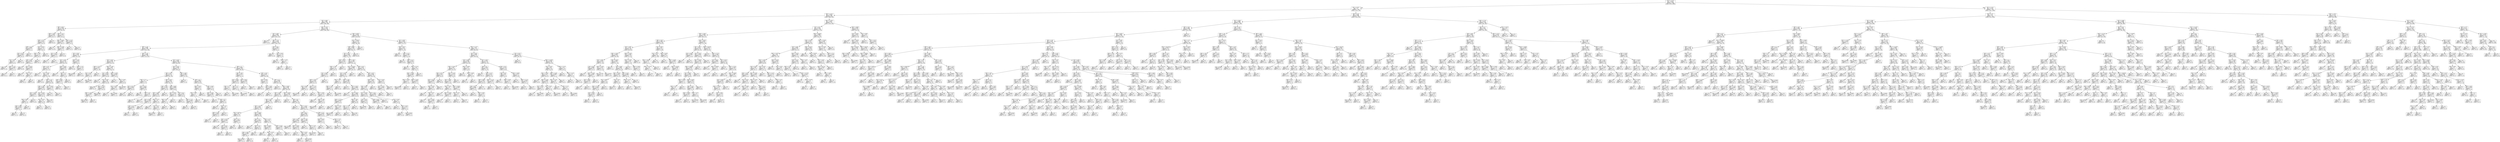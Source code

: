 digraph Tree {
node [shape=box] ;
0 [label="X[1] <= 10.35\ngini = 0.4432\nsamples = 2938\nvalue = [974, 1964]"] ;
1 [label="X[1] <= 9.575\ngini = 0.5\nsamples = 1441\nvalue = [723, 718]"] ;
0 -> 1 [labeldistance=2.5, labelangle=45, headlabel="True"] ;
2 [label="X[0] <= 12.35\ngini = 0.4939\nsamples = 881\nvalue = [489, 392]"] ;
1 -> 2 ;
3 [label="X[1] <= 8.85\ngini = 0.469\nsamples = 554\nvalue = [346, 208]"] ;
2 -> 3 ;
4 [label="X[0] <= 8.55\ngini = 0.3299\nsamples = 48\nvalue = [38, 10]"] ;
3 -> 4 ;
5 [label="X[0] <= 7.85\ngini = 0.4444\nsamples = 21\nvalue = [14, 7]"] ;
4 -> 5 ;
6 [label="X[0] <= 2.75\ngini = 0.3878\nsamples = 19\nvalue = [14, 5]"] ;
5 -> 6 ;
7 [label="X[0] <= 1.9\ngini = 0.4898\nsamples = 7\nvalue = [4, 3]"] ;
6 -> 7 ;
8 [label="X[1] <= 8.75\ngini = 0.4444\nsamples = 6\nvalue = [4, 2]"] ;
7 -> 8 ;
9 [label="X[1] <= 8.6\ngini = 0.5\nsamples = 4\nvalue = [2, 2]"] ;
8 -> 9 ;
10 [label="gini = 0.0\nsamples = 1\nvalue = [1, 0]"] ;
9 -> 10 ;
11 [label="X[0] <= 1.25\ngini = 0.4444\nsamples = 3\nvalue = [1, 2]"] ;
9 -> 11 ;
12 [label="gini = 0.0\nsamples = 1\nvalue = [0, 1]"] ;
11 -> 12 ;
13 [label="gini = 0.5\nsamples = 2\nvalue = [1, 1]"] ;
11 -> 13 ;
14 [label="gini = 0.0\nsamples = 2\nvalue = [2, 0]"] ;
8 -> 14 ;
15 [label="gini = 0.0\nsamples = 1\nvalue = [0, 1]"] ;
7 -> 15 ;
16 [label="X[1] <= 8.75\ngini = 0.2778\nsamples = 12\nvalue = [10, 2]"] ;
6 -> 16 ;
17 [label="X[0] <= 7.65\ngini = 0.375\nsamples = 8\nvalue = [6, 2]"] ;
16 -> 17 ;
18 [label="X[0] <= 4.6\ngini = 0.2449\nsamples = 7\nvalue = [6, 1]"] ;
17 -> 18 ;
19 [label="gini = 0.0\nsamples = 4\nvalue = [4, 0]"] ;
18 -> 19 ;
20 [label="X[1] <= 8.45\ngini = 0.4444\nsamples = 3\nvalue = [2, 1]"] ;
18 -> 20 ;
21 [label="gini = 0.0\nsamples = 1\nvalue = [1, 0]"] ;
20 -> 21 ;
22 [label="X[0] <= 6.75\ngini = 0.5\nsamples = 2\nvalue = [1, 1]"] ;
20 -> 22 ;
23 [label="gini = 0.0\nsamples = 1\nvalue = [0, 1]"] ;
22 -> 23 ;
24 [label="gini = 0.0\nsamples = 1\nvalue = [1, 0]"] ;
22 -> 24 ;
25 [label="gini = 0.0\nsamples = 1\nvalue = [0, 1]"] ;
17 -> 25 ;
26 [label="gini = 0.0\nsamples = 4\nvalue = [4, 0]"] ;
16 -> 26 ;
27 [label="gini = 0.0\nsamples = 2\nvalue = [0, 2]"] ;
5 -> 27 ;
28 [label="X[0] <= 11.5\ngini = 0.1975\nsamples = 27\nvalue = [24, 3]"] ;
4 -> 28 ;
29 [label="X[0] <= 10.95\ngini = 0.0907\nsamples = 21\nvalue = [20, 1]"] ;
28 -> 29 ;
30 [label="gini = 0.0\nsamples = 13\nvalue = [13, 0]"] ;
29 -> 30 ;
31 [label="X[0] <= 11.05\ngini = 0.2188\nsamples = 8\nvalue = [7, 1]"] ;
29 -> 31 ;
32 [label="X[1] <= 8.75\ngini = 0.4444\nsamples = 3\nvalue = [2, 1]"] ;
31 -> 32 ;
33 [label="gini = 0.5\nsamples = 2\nvalue = [1, 1]"] ;
32 -> 33 ;
34 [label="gini = 0.0\nsamples = 1\nvalue = [1, 0]"] ;
32 -> 34 ;
35 [label="gini = 0.0\nsamples = 5\nvalue = [5, 0]"] ;
31 -> 35 ;
36 [label="X[0] <= 11.9\ngini = 0.4444\nsamples = 6\nvalue = [4, 2]"] ;
28 -> 36 ;
37 [label="gini = 0.5\nsamples = 4\nvalue = [2, 2]"] ;
36 -> 37 ;
38 [label="gini = 0.0\nsamples = 2\nvalue = [2, 0]"] ;
36 -> 38 ;
39 [label="X[0] <= 7.475\ngini = 0.4764\nsamples = 506\nvalue = [308, 198]"] ;
3 -> 39 ;
40 [label="X[1] <= 8.95\ngini = 0.4901\nsamples = 263\nvalue = [150, 113]"] ;
39 -> 40 ;
41 [label="gini = 0.0\nsamples = 4\nvalue = [4, 0]"] ;
40 -> 41 ;
42 [label="X[0] <= 7.25\ngini = 0.4919\nsamples = 259\nvalue = [146, 113]"] ;
40 -> 42 ;
43 [label="X[0] <= 1.25\ngini = 0.4898\nsamples = 252\nvalue = [144, 108]"] ;
42 -> 43 ;
44 [label="X[1] <= 9.45\ngini = 0.4491\nsamples = 47\nvalue = [31, 16]"] ;
43 -> 44 ;
45 [label="X[1] <= 9.35\ngini = 0.4778\nsamples = 38\nvalue = [23, 15]"] ;
44 -> 45 ;
46 [label="X[0] <= 0.75\ngini = 0.4512\nsamples = 32\nvalue = [21, 11]"] ;
45 -> 46 ;
47 [label="gini = 0.0\nsamples = 1\nvalue = [0, 1]"] ;
46 -> 47 ;
48 [label="X[1] <= 9.05\ngini = 0.437\nsamples = 31\nvalue = [21, 10]"] ;
46 -> 48 ;
49 [label="gini = 0.0\nsamples = 3\nvalue = [3, 0]"] ;
48 -> 49 ;
50 [label="X[0] <= 1.15\ngini = 0.4592\nsamples = 28\nvalue = [18, 10]"] ;
48 -> 50 ;
51 [label="X[0] <= 1.05\ngini = 0.4835\nsamples = 22\nvalue = [13, 9]"] ;
50 -> 51 ;
52 [label="X[1] <= 9.15\ngini = 0.4082\nsamples = 7\nvalue = [5, 2]"] ;
51 -> 52 ;
53 [label="X[0] <= 0.95\ngini = 0.5\nsamples = 4\nvalue = [2, 2]"] ;
52 -> 53 ;
54 [label="X[0] <= 0.85\ngini = 0.4444\nsamples = 3\nvalue = [1, 2]"] ;
53 -> 54 ;
55 [label="gini = 0.5\nsamples = 2\nvalue = [1, 1]"] ;
54 -> 55 ;
56 [label="gini = 0.0\nsamples = 1\nvalue = [0, 1]"] ;
54 -> 56 ;
57 [label="gini = 0.0\nsamples = 1\nvalue = [1, 0]"] ;
53 -> 57 ;
58 [label="gini = 0.0\nsamples = 3\nvalue = [3, 0]"] ;
52 -> 58 ;
59 [label="X[1] <= 9.25\ngini = 0.4978\nsamples = 15\nvalue = [8, 7]"] ;
51 -> 59 ;
60 [label="X[1] <= 9.15\ngini = 0.5\nsamples = 10\nvalue = [5, 5]"] ;
59 -> 60 ;
61 [label="gini = 0.5\nsamples = 4\nvalue = [2, 2]"] ;
60 -> 61 ;
62 [label="gini = 0.5\nsamples = 6\nvalue = [3, 3]"] ;
60 -> 62 ;
63 [label="gini = 0.48\nsamples = 5\nvalue = [3, 2]"] ;
59 -> 63 ;
64 [label="X[1] <= 9.25\ngini = 0.2778\nsamples = 6\nvalue = [5, 1]"] ;
50 -> 64 ;
65 [label="gini = 0.32\nsamples = 5\nvalue = [4, 1]"] ;
64 -> 65 ;
66 [label="gini = 0.0\nsamples = 1\nvalue = [1, 0]"] ;
64 -> 66 ;
67 [label="X[0] <= 0.85\ngini = 0.4444\nsamples = 6\nvalue = [2, 4]"] ;
45 -> 67 ;
68 [label="gini = 0.0\nsamples = 1\nvalue = [1, 0]"] ;
67 -> 68 ;
69 [label="X[0] <= 1.1\ngini = 0.32\nsamples = 5\nvalue = [1, 4]"] ;
67 -> 69 ;
70 [label="X[0] <= 0.95\ngini = 0.4444\nsamples = 3\nvalue = [1, 2]"] ;
69 -> 70 ;
71 [label="gini = 0.0\nsamples = 1\nvalue = [0, 1]"] ;
70 -> 71 ;
72 [label="gini = 0.5\nsamples = 2\nvalue = [1, 1]"] ;
70 -> 72 ;
73 [label="gini = 0.0\nsamples = 2\nvalue = [0, 2]"] ;
69 -> 73 ;
74 [label="X[0] <= 1.05\ngini = 0.1975\nsamples = 9\nvalue = [8, 1]"] ;
44 -> 74 ;
75 [label="gini = 0.0\nsamples = 3\nvalue = [3, 0]"] ;
74 -> 75 ;
76 [label="X[0] <= 1.15\ngini = 0.2778\nsamples = 6\nvalue = [5, 1]"] ;
74 -> 76 ;
77 [label="gini = 0.4444\nsamples = 3\nvalue = [2, 1]"] ;
76 -> 77 ;
78 [label="gini = 0.0\nsamples = 3\nvalue = [3, 0]"] ;
76 -> 78 ;
79 [label="X[0] <= 1.55\ngini = 0.4948\nsamples = 205\nvalue = [113, 92]"] ;
43 -> 79 ;
80 [label="X[1] <= 9.25\ngini = 0.4955\nsamples = 42\nvalue = [19, 23]"] ;
79 -> 80 ;
81 [label="X[0] <= 1.35\ngini = 0.1653\nsamples = 11\nvalue = [1, 10]"] ;
80 -> 81 ;
82 [label="X[1] <= 9.15\ngini = 0.375\nsamples = 4\nvalue = [1, 3]"] ;
81 -> 82 ;
83 [label="gini = 0.0\nsamples = 1\nvalue = [0, 1]"] ;
82 -> 83 ;
84 [label="gini = 0.4444\nsamples = 3\nvalue = [1, 2]"] ;
82 -> 84 ;
85 [label="gini = 0.0\nsamples = 7\nvalue = [0, 7]"] ;
81 -> 85 ;
86 [label="X[0] <= 1.425\ngini = 0.487\nsamples = 31\nvalue = [18, 13]"] ;
80 -> 86 ;
87 [label="X[1] <= 9.35\ngini = 0.4628\nsamples = 22\nvalue = [14, 8]"] ;
86 -> 87 ;
88 [label="gini = 0.0\nsamples = 2\nvalue = [2, 0]"] ;
87 -> 88 ;
89 [label="X[1] <= 9.45\ngini = 0.48\nsamples = 20\nvalue = [12, 8]"] ;
87 -> 89 ;
90 [label="gini = 0.48\nsamples = 5\nvalue = [2, 3]"] ;
89 -> 90 ;
91 [label="X[0] <= 1.375\ngini = 0.4444\nsamples = 15\nvalue = [10, 5]"] ;
89 -> 91 ;
92 [label="X[0] <= 1.325\ngini = 0.4082\nsamples = 7\nvalue = [5, 2]"] ;
91 -> 92 ;
93 [label="gini = 0.4444\nsamples = 6\nvalue = [4, 2]"] ;
92 -> 93 ;
94 [label="gini = 0.0\nsamples = 1\nvalue = [1, 0]"] ;
92 -> 94 ;
95 [label="gini = 0.4688\nsamples = 8\nvalue = [5, 3]"] ;
91 -> 95 ;
96 [label="X[0] <= 1.475\ngini = 0.4938\nsamples = 9\nvalue = [4, 5]"] ;
86 -> 96 ;
97 [label="gini = 0.0\nsamples = 1\nvalue = [0, 1]"] ;
96 -> 97 ;
98 [label="X[1] <= 9.45\ngini = 0.5\nsamples = 8\nvalue = [4, 4]"] ;
96 -> 98 ;
99 [label="X[1] <= 9.35\ngini = 0.48\nsamples = 5\nvalue = [2, 3]"] ;
98 -> 99 ;
100 [label="gini = 0.5\nsamples = 2\nvalue = [1, 1]"] ;
99 -> 100 ;
101 [label="gini = 0.4444\nsamples = 3\nvalue = [1, 2]"] ;
99 -> 101 ;
102 [label="gini = 0.4444\nsamples = 3\nvalue = [2, 1]"] ;
98 -> 102 ;
103 [label="X[1] <= 9.35\ngini = 0.4882\nsamples = 163\nvalue = [94, 69]"] ;
79 -> 103 ;
104 [label="X[1] <= 9.25\ngini = 0.4504\nsamples = 73\nvalue = [48, 25]"] ;
103 -> 104 ;
105 [label="X[0] <= 3.55\ngini = 0.4712\nsamples = 50\nvalue = [31, 19]"] ;
104 -> 105 ;
106 [label="X[0] <= 2.3\ngini = 0.5\nsamples = 14\nvalue = [7, 7]"] ;
105 -> 106 ;
107 [label="X[1] <= 9.15\ngini = 0.4444\nsamples = 6\nvalue = [4, 2]"] ;
106 -> 107 ;
108 [label="gini = 0.0\nsamples = 4\nvalue = [4, 0]"] ;
107 -> 108 ;
109 [label="gini = 0.0\nsamples = 2\nvalue = [0, 2]"] ;
107 -> 109 ;
110 [label="X[1] <= 9.15\ngini = 0.4688\nsamples = 8\nvalue = [3, 5]"] ;
106 -> 110 ;
111 [label="gini = 0.0\nsamples = 3\nvalue = [0, 3]"] ;
110 -> 111 ;
112 [label="X[0] <= 2.6\ngini = 0.48\nsamples = 5\nvalue = [3, 2]"] ;
110 -> 112 ;
113 [label="gini = 0.0\nsamples = 2\nvalue = [0, 2]"] ;
112 -> 113 ;
114 [label="gini = 0.0\nsamples = 3\nvalue = [3, 0]"] ;
112 -> 114 ;
115 [label="X[0] <= 5.45\ngini = 0.4444\nsamples = 36\nvalue = [24, 12]"] ;
105 -> 115 ;
116 [label="X[0] <= 5.05\ngini = 0.3324\nsamples = 19\nvalue = [15, 4]"] ;
115 -> 116 ;
117 [label="X[0] <= 4.65\ngini = 0.4082\nsamples = 14\nvalue = [10, 4]"] ;
116 -> 117 ;
118 [label="X[1] <= 9.05\ngini = 0.2188\nsamples = 8\nvalue = [7, 1]"] ;
117 -> 118 ;
119 [label="X[0] <= 4.3\ngini = 0.4444\nsamples = 3\nvalue = [2, 1]"] ;
118 -> 119 ;
120 [label="gini = 0.0\nsamples = 1\nvalue = [0, 1]"] ;
119 -> 120 ;
121 [label="gini = 0.0\nsamples = 2\nvalue = [2, 0]"] ;
119 -> 121 ;
122 [label="gini = 0.0\nsamples = 5\nvalue = [5, 0]"] ;
118 -> 122 ;
123 [label="X[0] <= 4.75\ngini = 0.5\nsamples = 6\nvalue = [3, 3]"] ;
117 -> 123 ;
124 [label="gini = 0.0\nsamples = 1\nvalue = [0, 1]"] ;
123 -> 124 ;
125 [label="X[1] <= 9.1\ngini = 0.48\nsamples = 5\nvalue = [3, 2]"] ;
123 -> 125 ;
126 [label="gini = 0.4444\nsamples = 3\nvalue = [2, 1]"] ;
125 -> 126 ;
127 [label="gini = 0.5\nsamples = 2\nvalue = [1, 1]"] ;
125 -> 127 ;
128 [label="gini = 0.0\nsamples = 5\nvalue = [5, 0]"] ;
116 -> 128 ;
129 [label="X[0] <= 6.85\ngini = 0.4983\nsamples = 17\nvalue = [9, 8]"] ;
115 -> 129 ;
130 [label="X[1] <= 9.05\ngini = 0.2778\nsamples = 6\nvalue = [1, 5]"] ;
129 -> 130 ;
131 [label="X[0] <= 6.6\ngini = 0.5\nsamples = 2\nvalue = [1, 1]"] ;
130 -> 131 ;
132 [label="gini = 0.0\nsamples = 1\nvalue = [1, 0]"] ;
131 -> 132 ;
133 [label="gini = 0.0\nsamples = 1\nvalue = [0, 1]"] ;
131 -> 133 ;
134 [label="gini = 0.0\nsamples = 4\nvalue = [0, 4]"] ;
130 -> 134 ;
135 [label="X[1] <= 9.1\ngini = 0.3967\nsamples = 11\nvalue = [8, 3]"] ;
129 -> 135 ;
136 [label="gini = 0.0\nsamples = 2\nvalue = [2, 0]"] ;
135 -> 136 ;
137 [label="X[0] <= 7.15\ngini = 0.4444\nsamples = 9\nvalue = [6, 3]"] ;
135 -> 137 ;
138 [label="gini = 0.5\nsamples = 4\nvalue = [2, 2]"] ;
137 -> 138 ;
139 [label="gini = 0.32\nsamples = 5\nvalue = [4, 1]"] ;
137 -> 139 ;
140 [label="X[0] <= 3.05\ngini = 0.3856\nsamples = 23\nvalue = [17, 6]"] ;
104 -> 140 ;
141 [label="gini = 0.0\nsamples = 7\nvalue = [7, 0]"] ;
140 -> 141 ;
142 [label="X[0] <= 4.7\ngini = 0.4688\nsamples = 16\nvalue = [10, 6]"] ;
140 -> 142 ;
143 [label="X[0] <= 4.15\ngini = 0.375\nsamples = 4\nvalue = [1, 3]"] ;
142 -> 143 ;
144 [label="X[0] <= 3.65\ngini = 0.5\nsamples = 2\nvalue = [1, 1]"] ;
143 -> 144 ;
145 [label="gini = 0.0\nsamples = 1\nvalue = [0, 1]"] ;
144 -> 145 ;
146 [label="gini = 0.0\nsamples = 1\nvalue = [1, 0]"] ;
144 -> 146 ;
147 [label="gini = 0.0\nsamples = 2\nvalue = [0, 2]"] ;
143 -> 147 ;
148 [label="X[0] <= 6.45\ngini = 0.375\nsamples = 12\nvalue = [9, 3]"] ;
142 -> 148 ;
149 [label="X[0] <= 5.05\ngini = 0.4688\nsamples = 8\nvalue = [5, 3]"] ;
148 -> 149 ;
150 [label="gini = 0.0\nsamples = 3\nvalue = [3, 0]"] ;
149 -> 150 ;
151 [label="X[0] <= 5.2\ngini = 0.48\nsamples = 5\nvalue = [2, 3]"] ;
149 -> 151 ;
152 [label="gini = 0.0\nsamples = 1\nvalue = [0, 1]"] ;
151 -> 152 ;
153 [label="X[0] <= 5.8\ngini = 0.5\nsamples = 4\nvalue = [2, 2]"] ;
151 -> 153 ;
154 [label="X[0] <= 5.35\ngini = 0.4444\nsamples = 3\nvalue = [2, 1]"] ;
153 -> 154 ;
155 [label="gini = 0.5\nsamples = 2\nvalue = [1, 1]"] ;
154 -> 155 ;
156 [label="gini = 0.0\nsamples = 1\nvalue = [1, 0]"] ;
154 -> 156 ;
157 [label="gini = 0.0\nsamples = 1\nvalue = [0, 1]"] ;
153 -> 157 ;
158 [label="gini = 0.0\nsamples = 4\nvalue = [4, 0]"] ;
148 -> 158 ;
159 [label="X[0] <= 2.7\ngini = 0.4998\nsamples = 90\nvalue = [46, 44]"] ;
103 -> 159 ;
160 [label="X[0] <= 1.85\ngini = 0.4152\nsamples = 17\nvalue = [12, 5]"] ;
159 -> 160 ;
161 [label="X[1] <= 9.45\ngini = 0.4938\nsamples = 9\nvalue = [5, 4]"] ;
160 -> 161 ;
162 [label="X[0] <= 1.7\ngini = 0.32\nsamples = 5\nvalue = [4, 1]"] ;
161 -> 162 ;
163 [label="gini = 0.0\nsamples = 2\nvalue = [2, 0]"] ;
162 -> 163 ;
164 [label="gini = 0.4444\nsamples = 3\nvalue = [2, 1]"] ;
162 -> 164 ;
165 [label="X[0] <= 1.7\ngini = 0.375\nsamples = 4\nvalue = [1, 3]"] ;
161 -> 165 ;
166 [label="gini = 0.4444\nsamples = 3\nvalue = [1, 2]"] ;
165 -> 166 ;
167 [label="gini = 0.0\nsamples = 1\nvalue = [0, 1]"] ;
165 -> 167 ;
168 [label="X[1] <= 9.45\ngini = 0.2188\nsamples = 8\nvalue = [7, 1]"] ;
160 -> 168 ;
169 [label="gini = 0.0\nsamples = 1\nvalue = [0, 1]"] ;
168 -> 169 ;
170 [label="gini = 0.0\nsamples = 7\nvalue = [7, 0]"] ;
168 -> 170 ;
171 [label="X[0] <= 3.15\ngini = 0.4977\nsamples = 73\nvalue = [34, 39]"] ;
159 -> 171 ;
172 [label="X[1] <= 9.45\ngini = 0.2778\nsamples = 6\nvalue = [1, 5]"] ;
171 -> 172 ;
173 [label="gini = 0.0\nsamples = 3\nvalue = [0, 3]"] ;
172 -> 173 ;
174 [label="X[0] <= 2.85\ngini = 0.4444\nsamples = 3\nvalue = [1, 2]"] ;
172 -> 174 ;
175 [label="gini = 0.5\nsamples = 2\nvalue = [1, 1]"] ;
174 -> 175 ;
176 [label="gini = 0.0\nsamples = 1\nvalue = [0, 1]"] ;
174 -> 176 ;
177 [label="X[0] <= 3.7\ngini = 0.4999\nsamples = 67\nvalue = [33, 34]"] ;
171 -> 177 ;
178 [label="gini = 0.0\nsamples = 3\nvalue = [3, 0]"] ;
177 -> 178 ;
179 [label="X[0] <= 5.925\ngini = 0.498\nsamples = 64\nvalue = [30, 34]"] ;
177 -> 179 ;
180 [label="X[0] <= 5.65\ngini = 0.4821\nsamples = 37\nvalue = [15, 22]"] ;
179 -> 180 ;
181 [label="X[0] <= 5.35\ngini = 0.498\nsamples = 32\nvalue = [15, 17]"] ;
180 -> 181 ;
182 [label="X[0] <= 4.45\ngini = 0.4851\nsamples = 29\nvalue = [12, 17]"] ;
181 -> 182 ;
183 [label="X[1] <= 9.45\ngini = 0.42\nsamples = 10\nvalue = [3, 7]"] ;
182 -> 183 ;
184 [label="X[0] <= 4.15\ngini = 0.2449\nsamples = 7\nvalue = [1, 6]"] ;
183 -> 184 ;
185 [label="gini = 0.0\nsamples = 4\nvalue = [0, 4]"] ;
184 -> 185 ;
186 [label="X[0] <= 4.3\ngini = 0.4444\nsamples = 3\nvalue = [1, 2]"] ;
184 -> 186 ;
187 [label="gini = 0.0\nsamples = 1\nvalue = [1, 0]"] ;
186 -> 187 ;
188 [label="gini = 0.0\nsamples = 2\nvalue = [0, 2]"] ;
186 -> 188 ;
189 [label="X[0] <= 4.2\ngini = 0.4444\nsamples = 3\nvalue = [2, 1]"] ;
183 -> 189 ;
190 [label="gini = 0.0\nsamples = 2\nvalue = [2, 0]"] ;
189 -> 190 ;
191 [label="gini = 0.0\nsamples = 1\nvalue = [0, 1]"] ;
189 -> 191 ;
192 [label="X[1] <= 9.45\ngini = 0.4986\nsamples = 19\nvalue = [9, 10]"] ;
182 -> 192 ;
193 [label="X[0] <= 4.7\ngini = 0.4444\nsamples = 9\nvalue = [6, 3]"] ;
192 -> 193 ;
194 [label="gini = 0.0\nsamples = 1\nvalue = [0, 1]"] ;
193 -> 194 ;
195 [label="X[0] <= 5.1\ngini = 0.375\nsamples = 8\nvalue = [6, 2]"] ;
193 -> 195 ;
196 [label="X[0] <= 4.85\ngini = 0.2449\nsamples = 7\nvalue = [6, 1]"] ;
195 -> 196 ;
197 [label="gini = 0.4444\nsamples = 3\nvalue = [2, 1]"] ;
196 -> 197 ;
198 [label="gini = 0.0\nsamples = 4\nvalue = [4, 0]"] ;
196 -> 198 ;
199 [label="gini = 0.0\nsamples = 1\nvalue = [0, 1]"] ;
195 -> 199 ;
200 [label="X[0] <= 4.75\ngini = 0.42\nsamples = 10\nvalue = [3, 7]"] ;
192 -> 200 ;
201 [label="X[0] <= 4.525\ngini = 0.4444\nsamples = 3\nvalue = [2, 1]"] ;
200 -> 201 ;
202 [label="gini = 0.0\nsamples = 1\nvalue = [1, 0]"] ;
201 -> 202 ;
203 [label="X[0] <= 4.575\ngini = 0.5\nsamples = 2\nvalue = [1, 1]"] ;
201 -> 203 ;
204 [label="gini = 0.0\nsamples = 1\nvalue = [0, 1]"] ;
203 -> 204 ;
205 [label="gini = 0.0\nsamples = 1\nvalue = [1, 0]"] ;
203 -> 205 ;
206 [label="X[0] <= 5.25\ngini = 0.2449\nsamples = 7\nvalue = [1, 6]"] ;
200 -> 206 ;
207 [label="gini = 0.0\nsamples = 5\nvalue = [0, 5]"] ;
206 -> 207 ;
208 [label="gini = 0.5\nsamples = 2\nvalue = [1, 1]"] ;
206 -> 208 ;
209 [label="gini = 0.0\nsamples = 3\nvalue = [3, 0]"] ;
181 -> 209 ;
210 [label="gini = 0.0\nsamples = 5\nvalue = [0, 5]"] ;
180 -> 210 ;
211 [label="X[0] <= 5.975\ngini = 0.4938\nsamples = 27\nvalue = [15, 12]"] ;
179 -> 211 ;
212 [label="gini = 0.0\nsamples = 1\nvalue = [1, 0]"] ;
211 -> 212 ;
213 [label="X[0] <= 6.1\ngini = 0.497\nsamples = 26\nvalue = [14, 12]"] ;
211 -> 213 ;
214 [label="gini = 0.0\nsamples = 1\nvalue = [0, 1]"] ;
213 -> 214 ;
215 [label="X[1] <= 9.45\ngini = 0.4928\nsamples = 25\nvalue = [14, 11]"] ;
213 -> 215 ;
216 [label="X[0] <= 6.7\ngini = 0.4688\nsamples = 16\nvalue = [10, 6]"] ;
215 -> 216 ;
217 [label="X[0] <= 6.3\ngini = 0.4938\nsamples = 9\nvalue = [4, 5]"] ;
216 -> 217 ;
218 [label="gini = 0.4444\nsamples = 3\nvalue = [2, 1]"] ;
217 -> 218 ;
219 [label="X[0] <= 6.45\ngini = 0.4444\nsamples = 6\nvalue = [2, 4]"] ;
217 -> 219 ;
220 [label="gini = 0.0\nsamples = 1\nvalue = [0, 1]"] ;
219 -> 220 ;
221 [label="X[0] <= 6.55\ngini = 0.48\nsamples = 5\nvalue = [2, 3]"] ;
219 -> 221 ;
222 [label="gini = 0.5\nsamples = 2\nvalue = [1, 1]"] ;
221 -> 222 ;
223 [label="gini = 0.4444\nsamples = 3\nvalue = [1, 2]"] ;
221 -> 223 ;
224 [label="X[0] <= 7.05\ngini = 0.2449\nsamples = 7\nvalue = [6, 1]"] ;
216 -> 224 ;
225 [label="gini = 0.0\nsamples = 3\nvalue = [3, 0]"] ;
224 -> 225 ;
226 [label="X[0] <= 7.15\ngini = 0.375\nsamples = 4\nvalue = [3, 1]"] ;
224 -> 226 ;
227 [label="gini = 0.4444\nsamples = 3\nvalue = [2, 1]"] ;
226 -> 227 ;
228 [label="gini = 0.0\nsamples = 1\nvalue = [1, 0]"] ;
226 -> 228 ;
229 [label="X[0] <= 7.0\ngini = 0.4938\nsamples = 9\nvalue = [4, 5]"] ;
215 -> 229 ;
230 [label="X[0] <= 6.45\ngini = 0.375\nsamples = 4\nvalue = [3, 1]"] ;
229 -> 230 ;
231 [label="gini = 0.5\nsamples = 2\nvalue = [1, 1]"] ;
230 -> 231 ;
232 [label="gini = 0.0\nsamples = 2\nvalue = [2, 0]"] ;
230 -> 232 ;
233 [label="X[0] <= 7.15\ngini = 0.32\nsamples = 5\nvalue = [1, 4]"] ;
229 -> 233 ;
234 [label="gini = 0.375\nsamples = 4\nvalue = [1, 3]"] ;
233 -> 234 ;
235 [label="gini = 0.0\nsamples = 1\nvalue = [0, 1]"] ;
233 -> 235 ;
236 [label="X[1] <= 9.1\ngini = 0.4082\nsamples = 7\nvalue = [2, 5]"] ;
42 -> 236 ;
237 [label="gini = 0.0\nsamples = 1\nvalue = [1, 0]"] ;
236 -> 237 ;
238 [label="X[1] <= 9.35\ngini = 0.2778\nsamples = 6\nvalue = [1, 5]"] ;
236 -> 238 ;
239 [label="gini = 0.0\nsamples = 4\nvalue = [0, 4]"] ;
238 -> 239 ;
240 [label="X[0] <= 7.375\ngini = 0.5\nsamples = 2\nvalue = [1, 1]"] ;
238 -> 240 ;
241 [label="gini = 0.0\nsamples = 1\nvalue = [1, 0]"] ;
240 -> 241 ;
242 [label="gini = 0.0\nsamples = 1\nvalue = [0, 1]"] ;
240 -> 242 ;
243 [label="X[0] <= 8.975\ngini = 0.4549\nsamples = 243\nvalue = [158, 85]"] ;
39 -> 243 ;
244 [label="X[1] <= 9.5417\ngini = 0.3728\nsamples = 113\nvalue = [85, 28]"] ;
243 -> 244 ;
245 [label="X[0] <= 8.85\ngini = 0.3659\nsamples = 112\nvalue = [85, 27]"] ;
244 -> 245 ;
246 [label="X[1] <= 9.15\ngini = 0.3844\nsamples = 104\nvalue = [77, 27]"] ;
245 -> 246 ;
247 [label="X[0] <= 8.15\ngini = 0.3018\nsamples = 27\nvalue = [22, 5]"] ;
246 -> 247 ;
248 [label="X[0] <= 7.95\ngini = 0.375\nsamples = 20\nvalue = [15, 5]"] ;
247 -> 248 ;
249 [label="X[1] <= 9.05\ngini = 0.2076\nsamples = 17\nvalue = [15, 2]"] ;
248 -> 249 ;
250 [label="X[0] <= 7.65\ngini = 0.2449\nsamples = 14\nvalue = [12, 2]"] ;
249 -> 250 ;
251 [label="X[1] <= 8.95\ngini = 0.32\nsamples = 5\nvalue = [4, 1]"] ;
250 -> 251 ;
252 [label="gini = 0.4444\nsamples = 3\nvalue = [2, 1]"] ;
251 -> 252 ;
253 [label="gini = 0.0\nsamples = 2\nvalue = [2, 0]"] ;
251 -> 253 ;
254 [label="X[0] <= 7.75\ngini = 0.1975\nsamples = 9\nvalue = [8, 1]"] ;
250 -> 254 ;
255 [label="gini = 0.0\nsamples = 3\nvalue = [3, 0]"] ;
254 -> 255 ;
256 [label="X[1] <= 8.95\ngini = 0.2778\nsamples = 6\nvalue = [5, 1]"] ;
254 -> 256 ;
257 [label="gini = 0.0\nsamples = 2\nvalue = [2, 0]"] ;
256 -> 257 ;
258 [label="X[0] <= 7.85\ngini = 0.375\nsamples = 4\nvalue = [3, 1]"] ;
256 -> 258 ;
259 [label="gini = 0.4444\nsamples = 3\nvalue = [2, 1]"] ;
258 -> 259 ;
260 [label="gini = 0.0\nsamples = 1\nvalue = [1, 0]"] ;
258 -> 260 ;
261 [label="gini = 0.0\nsamples = 3\nvalue = [3, 0]"] ;
249 -> 261 ;
262 [label="gini = 0.0\nsamples = 3\nvalue = [0, 3]"] ;
248 -> 262 ;
263 [label="gini = 0.0\nsamples = 7\nvalue = [7, 0]"] ;
247 -> 263 ;
264 [label="X[0] <= 7.95\ngini = 0.4082\nsamples = 77\nvalue = [55, 22]"] ;
246 -> 264 ;
265 [label="X[1] <= 9.5167\ngini = 0.4688\nsamples = 32\nvalue = [20, 12]"] ;
264 -> 265 ;
266 [label="X[1] <= 9.25\ngini = 0.4745\nsamples = 31\nvalue = [19, 12]"] ;
265 -> 266 ;
267 [label="X[0] <= 7.65\ngini = 0.5\nsamples = 6\nvalue = [3, 3]"] ;
266 -> 267 ;
268 [label="X[0] <= 7.55\ngini = 0.375\nsamples = 4\nvalue = [1, 3]"] ;
267 -> 268 ;
269 [label="gini = 0.0\nsamples = 1\nvalue = [0, 1]"] ;
268 -> 269 ;
270 [label="gini = 0.4444\nsamples = 3\nvalue = [1, 2]"] ;
268 -> 270 ;
271 [label="gini = 0.0\nsamples = 2\nvalue = [2, 0]"] ;
267 -> 271 ;
272 [label="X[0] <= 7.65\ngini = 0.4608\nsamples = 25\nvalue = [16, 9]"] ;
266 -> 272 ;
273 [label="gini = 0.0\nsamples = 4\nvalue = [4, 0]"] ;
272 -> 273 ;
274 [label="X[1] <= 9.35\ngini = 0.4898\nsamples = 21\nvalue = [12, 9]"] ;
272 -> 274 ;
275 [label="gini = 0.0\nsamples = 2\nvalue = [2, 0]"] ;
274 -> 275 ;
276 [label="X[1] <= 9.45\ngini = 0.4986\nsamples = 19\nvalue = [10, 9]"] ;
274 -> 276 ;
277 [label="X[0] <= 7.75\ngini = 0.4938\nsamples = 9\nvalue = [4, 5]"] ;
276 -> 277 ;
278 [label="gini = 0.0\nsamples = 4\nvalue = [0, 4]"] ;
277 -> 278 ;
279 [label="X[0] <= 7.85\ngini = 0.32\nsamples = 5\nvalue = [4, 1]"] ;
277 -> 279 ;
280 [label="gini = 0.4444\nsamples = 3\nvalue = [2, 1]"] ;
279 -> 280 ;
281 [label="gini = 0.0\nsamples = 2\nvalue = [2, 0]"] ;
279 -> 281 ;
282 [label="X[0] <= 7.85\ngini = 0.48\nsamples = 10\nvalue = [6, 4]"] ;
276 -> 282 ;
283 [label="X[0] <= 7.75\ngini = 0.375\nsamples = 8\nvalue = [6, 2]"] ;
282 -> 283 ;
284 [label="gini = 0.0\nsamples = 3\nvalue = [3, 0]"] ;
283 -> 284 ;
285 [label="gini = 0.48\nsamples = 5\nvalue = [3, 2]"] ;
283 -> 285 ;
286 [label="gini = 0.0\nsamples = 2\nvalue = [0, 2]"] ;
282 -> 286 ;
287 [label="gini = 0.0\nsamples = 1\nvalue = [1, 0]"] ;
265 -> 287 ;
288 [label="X[0] <= 8.15\ngini = 0.3457\nsamples = 45\nvalue = [35, 10]"] ;
264 -> 288 ;
289 [label="gini = 0.0\nsamples = 10\nvalue = [10, 0]"] ;
288 -> 289 ;
290 [label="X[0] <= 8.75\ngini = 0.4082\nsamples = 35\nvalue = [25, 10]"] ;
288 -> 290 ;
291 [label="X[0] <= 8.65\ngini = 0.3911\nsamples = 30\nvalue = [22, 8]"] ;
290 -> 291 ;
292 [label="X[0] <= 8.45\ngini = 0.417\nsamples = 27\nvalue = [19, 8]"] ;
291 -> 292 ;
293 [label="X[1] <= 9.45\ngini = 0.3878\nsamples = 19\nvalue = [14, 5]"] ;
292 -> 293 ;
294 [label="X[1] <= 9.3\ngini = 0.2975\nsamples = 11\nvalue = [9, 2]"] ;
293 -> 294 ;
295 [label="gini = 0.4444\nsamples = 6\nvalue = [4, 2]"] ;
294 -> 295 ;
296 [label="gini = 0.0\nsamples = 5\nvalue = [5, 0]"] ;
294 -> 296 ;
297 [label="X[0] <= 8.25\ngini = 0.4688\nsamples = 8\nvalue = [5, 3]"] ;
293 -> 297 ;
298 [label="gini = 0.5\nsamples = 6\nvalue = [3, 3]"] ;
297 -> 298 ;
299 [label="gini = 0.0\nsamples = 2\nvalue = [2, 0]"] ;
297 -> 299 ;
300 [label="X[1] <= 9.3\ngini = 0.4688\nsamples = 8\nvalue = [5, 3]"] ;
292 -> 300 ;
301 [label="gini = 0.0\nsamples = 2\nvalue = [2, 0]"] ;
300 -> 301 ;
302 [label="X[1] <= 9.45\ngini = 0.5\nsamples = 6\nvalue = [3, 3]"] ;
300 -> 302 ;
303 [label="gini = 0.0\nsamples = 2\nvalue = [0, 2]"] ;
302 -> 303 ;
304 [label="X[0] <= 8.55\ngini = 0.375\nsamples = 4\nvalue = [3, 1]"] ;
302 -> 304 ;
305 [label="gini = 0.0\nsamples = 1\nvalue = [1, 0]"] ;
304 -> 305 ;
306 [label="gini = 0.4444\nsamples = 3\nvalue = [2, 1]"] ;
304 -> 306 ;
307 [label="gini = 0.0\nsamples = 3\nvalue = [3, 0]"] ;
291 -> 307 ;
308 [label="X[1] <= 9.35\ngini = 0.48\nsamples = 5\nvalue = [3, 2]"] ;
290 -> 308 ;
309 [label="X[1] <= 9.25\ngini = 0.4444\nsamples = 3\nvalue = [1, 2]"] ;
308 -> 309 ;
310 [label="gini = 0.0\nsamples = 1\nvalue = [0, 1]"] ;
309 -> 310 ;
311 [label="gini = 0.5\nsamples = 2\nvalue = [1, 1]"] ;
309 -> 311 ;
312 [label="gini = 0.0\nsamples = 2\nvalue = [2, 0]"] ;
308 -> 312 ;
313 [label="gini = 0.0\nsamples = 8\nvalue = [8, 0]"] ;
245 -> 313 ;
314 [label="gini = 0.0\nsamples = 1\nvalue = [0, 1]"] ;
244 -> 314 ;
315 [label="X[1] <= 8.95\ngini = 0.4924\nsamples = 130\nvalue = [73, 57]"] ;
243 -> 315 ;
316 [label="X[0] <= 10.2\ngini = 0.455\nsamples = 20\nvalue = [7, 13]"] ;
315 -> 316 ;
317 [label="gini = 0.0\nsamples = 3\nvalue = [3, 0]"] ;
316 -> 317 ;
318 [label="X[0] <= 11.5\ngini = 0.3599\nsamples = 17\nvalue = [4, 13]"] ;
316 -> 318 ;
319 [label="gini = 0.0\nsamples = 6\nvalue = [0, 6]"] ;
318 -> 319 ;
320 [label="X[0] <= 11.7\ngini = 0.4628\nsamples = 11\nvalue = [4, 7]"] ;
318 -> 320 ;
321 [label="gini = 0.0\nsamples = 1\nvalue = [1, 0]"] ;
320 -> 321 ;
322 [label="X[0] <= 12.15\ngini = 0.42\nsamples = 10\nvalue = [3, 7]"] ;
320 -> 322 ;
323 [label="X[0] <= 11.95\ngini = 0.4688\nsamples = 8\nvalue = [3, 5]"] ;
322 -> 323 ;
324 [label="X[0] <= 11.85\ngini = 0.32\nsamples = 5\nvalue = [1, 4]"] ;
323 -> 324 ;
325 [label="gini = 0.4444\nsamples = 3\nvalue = [1, 2]"] ;
324 -> 325 ;
326 [label="gini = 0.0\nsamples = 2\nvalue = [0, 2]"] ;
324 -> 326 ;
327 [label="X[0] <= 12.05\ngini = 0.4444\nsamples = 3\nvalue = [2, 1]"] ;
323 -> 327 ;
328 [label="gini = 0.0\nsamples = 1\nvalue = [1, 0]"] ;
327 -> 328 ;
329 [label="gini = 0.5\nsamples = 2\nvalue = [1, 1]"] ;
327 -> 329 ;
330 [label="gini = 0.0\nsamples = 2\nvalue = [0, 2]"] ;
322 -> 330 ;
331 [label="X[0] <= 11.25\ngini = 0.48\nsamples = 110\nvalue = [66, 44]"] ;
315 -> 331 ;
332 [label="X[1] <= 9.35\ngini = 0.4985\nsamples = 72\nvalue = [38, 34]"] ;
331 -> 332 ;
333 [label="X[1] <= 9.25\ngini = 0.4938\nsamples = 36\nvalue = [16, 20]"] ;
332 -> 333 ;
334 [label="X[0] <= 10.35\ngini = 0.497\nsamples = 26\nvalue = [14, 12]"] ;
333 -> 334 ;
335 [label="X[0] <= 9.75\ngini = 0.426\nsamples = 13\nvalue = [9, 4]"] ;
334 -> 335 ;
336 [label="X[1] <= 9.15\ngini = 0.4898\nsamples = 7\nvalue = [3, 4]"] ;
335 -> 336 ;
337 [label="X[0] <= 9.35\ngini = 0.48\nsamples = 5\nvalue = [3, 2]"] ;
336 -> 337 ;
338 [label="gini = 0.0\nsamples = 1\nvalue = [1, 0]"] ;
337 -> 338 ;
339 [label="X[0] <= 9.6\ngini = 0.5\nsamples = 4\nvalue = [2, 2]"] ;
337 -> 339 ;
340 [label="gini = 0.0\nsamples = 1\nvalue = [0, 1]"] ;
339 -> 340 ;
341 [label="X[1] <= 9.05\ngini = 0.4444\nsamples = 3\nvalue = [2, 1]"] ;
339 -> 341 ;
342 [label="gini = 0.0\nsamples = 1\nvalue = [1, 0]"] ;
341 -> 342 ;
343 [label="gini = 0.5\nsamples = 2\nvalue = [1, 1]"] ;
341 -> 343 ;
344 [label="gini = 0.0\nsamples = 2\nvalue = [0, 2]"] ;
336 -> 344 ;
345 [label="gini = 0.0\nsamples = 6\nvalue = [6, 0]"] ;
335 -> 345 ;
346 [label="X[0] <= 11.05\ngini = 0.4734\nsamples = 13\nvalue = [5, 8]"] ;
334 -> 346 ;
347 [label="X[1] <= 9.05\ngini = 0.3967\nsamples = 11\nvalue = [3, 8]"] ;
346 -> 347 ;
348 [label="X[0] <= 10.5\ngini = 0.5\nsamples = 4\nvalue = [2, 2]"] ;
347 -> 348 ;
349 [label="gini = 0.0\nsamples = 1\nvalue = [1, 0]"] ;
348 -> 349 ;
350 [label="X[0] <= 10.65\ngini = 0.4444\nsamples = 3\nvalue = [1, 2]"] ;
348 -> 350 ;
351 [label="gini = 0.0\nsamples = 1\nvalue = [0, 1]"] ;
350 -> 351 ;
352 [label="gini = 0.5\nsamples = 2\nvalue = [1, 1]"] ;
350 -> 352 ;
353 [label="X[0] <= 10.65\ngini = 0.2449\nsamples = 7\nvalue = [1, 6]"] ;
347 -> 353 ;
354 [label="X[0] <= 10.5\ngini = 0.5\nsamples = 2\nvalue = [1, 1]"] ;
353 -> 354 ;
355 [label="gini = 0.0\nsamples = 1\nvalue = [0, 1]"] ;
354 -> 355 ;
356 [label="gini = 0.0\nsamples = 1\nvalue = [1, 0]"] ;
354 -> 356 ;
357 [label="gini = 0.0\nsamples = 5\nvalue = [0, 5]"] ;
353 -> 357 ;
358 [label="gini = 0.0\nsamples = 2\nvalue = [2, 0]"] ;
346 -> 358 ;
359 [label="X[0] <= 10.65\ngini = 0.32\nsamples = 10\nvalue = [2, 8]"] ;
333 -> 359 ;
360 [label="gini = 0.0\nsamples = 6\nvalue = [0, 6]"] ;
359 -> 360 ;
361 [label="X[0] <= 10.85\ngini = 0.5\nsamples = 4\nvalue = [2, 2]"] ;
359 -> 361 ;
362 [label="gini = 0.0\nsamples = 2\nvalue = [2, 0]"] ;
361 -> 362 ;
363 [label="gini = 0.0\nsamples = 2\nvalue = [0, 2]"] ;
361 -> 363 ;
364 [label="X[1] <= 9.45\ngini = 0.4753\nsamples = 36\nvalue = [22, 14]"] ;
332 -> 364 ;
365 [label="X[0] <= 9.1\ngini = 0.3856\nsamples = 23\nvalue = [17, 6]"] ;
364 -> 365 ;
366 [label="gini = 0.0\nsamples = 1\nvalue = [0, 1]"] ;
365 -> 366 ;
367 [label="X[0] <= 11.0\ngini = 0.3512\nsamples = 22\nvalue = [17, 5]"] ;
365 -> 367 ;
368 [label="X[0] <= 9.85\ngini = 0.2659\nsamples = 19\nvalue = [16, 3]"] ;
367 -> 368 ;
369 [label="X[0] <= 9.5\ngini = 0.4688\nsamples = 8\nvalue = [5, 3]"] ;
368 -> 369 ;
370 [label="gini = 0.0\nsamples = 4\nvalue = [4, 0]"] ;
369 -> 370 ;
371 [label="X[0] <= 9.65\ngini = 0.375\nsamples = 4\nvalue = [1, 3]"] ;
369 -> 371 ;
372 [label="gini = 0.0\nsamples = 2\nvalue = [0, 2]"] ;
371 -> 372 ;
373 [label="gini = 0.5\nsamples = 2\nvalue = [1, 1]"] ;
371 -> 373 ;
374 [label="gini = 0.0\nsamples = 11\nvalue = [11, 0]"] ;
368 -> 374 ;
375 [label="X[0] <= 11.15\ngini = 0.4444\nsamples = 3\nvalue = [1, 2]"] ;
367 -> 375 ;
376 [label="gini = 0.5\nsamples = 2\nvalue = [1, 1]"] ;
375 -> 376 ;
377 [label="gini = 0.0\nsamples = 1\nvalue = [0, 1]"] ;
375 -> 377 ;
378 [label="X[0] <= 10.2\ngini = 0.4734\nsamples = 13\nvalue = [5, 8]"] ;
364 -> 378 ;
379 [label="X[0] <= 9.9\ngini = 0.48\nsamples = 5\nvalue = [3, 2]"] ;
378 -> 379 ;
380 [label="gini = 0.0\nsamples = 1\nvalue = [0, 1]"] ;
379 -> 380 ;
381 [label="X[0] <= 10.05\ngini = 0.375\nsamples = 4\nvalue = [3, 1]"] ;
379 -> 381 ;
382 [label="gini = 0.0\nsamples = 1\nvalue = [1, 0]"] ;
381 -> 382 ;
383 [label="gini = 0.4444\nsamples = 3\nvalue = [2, 1]"] ;
381 -> 383 ;
384 [label="X[0] <= 10.95\ngini = 0.375\nsamples = 8\nvalue = [2, 6]"] ;
378 -> 384 ;
385 [label="gini = 0.0\nsamples = 5\nvalue = [0, 5]"] ;
384 -> 385 ;
386 [label="X[0] <= 11.15\ngini = 0.4444\nsamples = 3\nvalue = [2, 1]"] ;
384 -> 386 ;
387 [label="gini = 0.0\nsamples = 2\nvalue = [2, 0]"] ;
386 -> 387 ;
388 [label="gini = 0.0\nsamples = 1\nvalue = [0, 1]"] ;
386 -> 388 ;
389 [label="X[1] <= 9.15\ngini = 0.3878\nsamples = 38\nvalue = [28, 10]"] ;
331 -> 389 ;
390 [label="gini = 0.0\nsamples = 8\nvalue = [8, 0]"] ;
389 -> 390 ;
391 [label="X[0] <= 12.025\ngini = 0.4444\nsamples = 30\nvalue = [20, 10]"] ;
389 -> 391 ;
392 [label="X[1] <= 9.45\ngini = 0.48\nsamples = 20\nvalue = [12, 8]"] ;
391 -> 392 ;
393 [label="X[0] <= 11.85\ngini = 0.355\nsamples = 13\nvalue = [10, 3]"] ;
392 -> 393 ;
394 [label="gini = 0.0\nsamples = 5\nvalue = [5, 0]"] ;
393 -> 394 ;
395 [label="X[0] <= 11.95\ngini = 0.4688\nsamples = 8\nvalue = [5, 3]"] ;
393 -> 395 ;
396 [label="X[1] <= 9.25\ngini = 0.375\nsamples = 4\nvalue = [3, 1]"] ;
395 -> 396 ;
397 [label="gini = 0.0\nsamples = 1\nvalue = [1, 0]"] ;
396 -> 397 ;
398 [label="gini = 0.4444\nsamples = 3\nvalue = [2, 1]"] ;
396 -> 398 ;
399 [label="X[1] <= 9.25\ngini = 0.5\nsamples = 4\nvalue = [2, 2]"] ;
395 -> 399 ;
400 [label="gini = 0.0\nsamples = 1\nvalue = [0, 1]"] ;
399 -> 400 ;
401 [label="gini = 0.4444\nsamples = 3\nvalue = [2, 1]"] ;
399 -> 401 ;
402 [label="X[0] <= 11.65\ngini = 0.4082\nsamples = 7\nvalue = [2, 5]"] ;
392 -> 402 ;
403 [label="X[0] <= 11.35\ngini = 0.48\nsamples = 5\nvalue = [2, 3]"] ;
402 -> 403 ;
404 [label="gini = 0.0\nsamples = 1\nvalue = [0, 1]"] ;
403 -> 404 ;
405 [label="X[0] <= 11.5\ngini = 0.5\nsamples = 4\nvalue = [2, 2]"] ;
403 -> 405 ;
406 [label="gini = 0.0\nsamples = 1\nvalue = [1, 0]"] ;
405 -> 406 ;
407 [label="gini = 0.4444\nsamples = 3\nvalue = [1, 2]"] ;
405 -> 407 ;
408 [label="gini = 0.0\nsamples = 2\nvalue = [0, 2]"] ;
402 -> 408 ;
409 [label="X[0] <= 12.15\ngini = 0.32\nsamples = 10\nvalue = [8, 2]"] ;
391 -> 409 ;
410 [label="gini = 0.0\nsamples = 6\nvalue = [6, 0]"] ;
409 -> 410 ;
411 [label="X[0] <= 12.25\ngini = 0.5\nsamples = 4\nvalue = [2, 2]"] ;
409 -> 411 ;
412 [label="gini = 0.0\nsamples = 2\nvalue = [0, 2]"] ;
411 -> 412 ;
413 [label="gini = 0.0\nsamples = 2\nvalue = [2, 0]"] ;
411 -> 413 ;
414 [label="X[0] <= 17.875\ngini = 0.4921\nsamples = 327\nvalue = [143, 184]"] ;
2 -> 414 ;
415 [label="X[1] <= 9.15\ngini = 0.4792\nsamples = 289\nvalue = [115, 174]"] ;
414 -> 415 ;
416 [label="X[0] <= 14.85\ngini = 0.4358\nsamples = 187\nvalue = [60, 127]"] ;
415 -> 416 ;
417 [label="X[0] <= 13.8\ngini = 0.3988\nsamples = 120\nvalue = [33, 87]"] ;
416 -> 417 ;
418 [label="X[1] <= 9.05\ngini = 0.4723\nsamples = 68\nvalue = [26, 42]"] ;
417 -> 418 ;
419 [label="X[0] <= 12.85\ngini = 0.4938\nsamples = 54\nvalue = [24, 30]"] ;
418 -> 419 ;
420 [label="X[1] <= 8.95\ngini = 0.4234\nsamples = 23\nvalue = [7, 16]"] ;
419 -> 420 ;
421 [label="X[1] <= 8.6\ngini = 0.4688\nsamples = 8\nvalue = [5, 3]"] ;
420 -> 421 ;
422 [label="gini = 0.0\nsamples = 1\nvalue = [0, 1]"] ;
421 -> 422 ;
423 [label="X[0] <= 12.45\ngini = 0.4082\nsamples = 7\nvalue = [5, 2]"] ;
421 -> 423 ;
424 [label="X[1] <= 8.85\ngini = 0.4444\nsamples = 3\nvalue = [1, 2]"] ;
423 -> 424 ;
425 [label="gini = 0.0\nsamples = 1\nvalue = [1, 0]"] ;
424 -> 425 ;
426 [label="gini = 0.0\nsamples = 2\nvalue = [0, 2]"] ;
424 -> 426 ;
427 [label="gini = 0.0\nsamples = 4\nvalue = [4, 0]"] ;
423 -> 427 ;
428 [label="X[0] <= 12.65\ngini = 0.2311\nsamples = 15\nvalue = [2, 13]"] ;
420 -> 428 ;
429 [label="gini = 0.2778\nsamples = 6\nvalue = [1, 5]"] ;
428 -> 429 ;
430 [label="gini = 0.1975\nsamples = 9\nvalue = [1, 8]"] ;
428 -> 430 ;
431 [label="X[0] <= 13.05\ngini = 0.4953\nsamples = 31\nvalue = [17, 14]"] ;
419 -> 431 ;
432 [label="gini = 0.0\nsamples = 7\nvalue = [7, 0]"] ;
431 -> 432 ;
433 [label="X[1] <= 8.95\ngini = 0.4861\nsamples = 24\nvalue = [10, 14]"] ;
431 -> 433 ;
434 [label="X[0] <= 13.55\ngini = 0.4297\nsamples = 16\nvalue = [5, 11]"] ;
433 -> 434 ;
435 [label="X[1] <= 8.85\ngini = 0.32\nsamples = 10\nvalue = [2, 8]"] ;
434 -> 435 ;
436 [label="X[0] <= 13.35\ngini = 0.4444\nsamples = 6\nvalue = [2, 4]"] ;
435 -> 436 ;
437 [label="X[1] <= 8.55\ngini = 0.4444\nsamples = 3\nvalue = [2, 1]"] ;
436 -> 437 ;
438 [label="gini = 0.0\nsamples = 1\nvalue = [0, 1]"] ;
437 -> 438 ;
439 [label="gini = 0.0\nsamples = 2\nvalue = [2, 0]"] ;
437 -> 439 ;
440 [label="gini = 0.0\nsamples = 3\nvalue = [0, 3]"] ;
436 -> 440 ;
441 [label="gini = 0.0\nsamples = 4\nvalue = [0, 4]"] ;
435 -> 441 ;
442 [label="X[1] <= 8.8\ngini = 0.5\nsamples = 6\nvalue = [3, 3]"] ;
434 -> 442 ;
443 [label="gini = 0.375\nsamples = 4\nvalue = [1, 3]"] ;
442 -> 443 ;
444 [label="gini = 0.0\nsamples = 2\nvalue = [2, 0]"] ;
442 -> 444 ;
445 [label="X[0] <= 13.3\ngini = 0.4688\nsamples = 8\nvalue = [5, 3]"] ;
433 -> 445 ;
446 [label="X[0] <= 13.15\ngini = 0.5\nsamples = 6\nvalue = [3, 3]"] ;
445 -> 446 ;
447 [label="gini = 0.0\nsamples = 1\nvalue = [1, 0]"] ;
446 -> 447 ;
448 [label="gini = 0.48\nsamples = 5\nvalue = [2, 3]"] ;
446 -> 448 ;
449 [label="gini = 0.0\nsamples = 2\nvalue = [2, 0]"] ;
445 -> 449 ;
450 [label="X[0] <= 13.45\ngini = 0.2449\nsamples = 14\nvalue = [2, 12]"] ;
418 -> 450 ;
451 [label="X[0] <= 12.95\ngini = 0.142\nsamples = 13\nvalue = [1, 12]"] ;
450 -> 451 ;
452 [label="gini = 0.0\nsamples = 7\nvalue = [0, 7]"] ;
451 -> 452 ;
453 [label="X[0] <= 13.05\ngini = 0.2778\nsamples = 6\nvalue = [1, 5]"] ;
451 -> 453 ;
454 [label="gini = 0.0\nsamples = 1\nvalue = [1, 0]"] ;
453 -> 454 ;
455 [label="gini = 0.0\nsamples = 5\nvalue = [0, 5]"] ;
453 -> 455 ;
456 [label="gini = 0.0\nsamples = 1\nvalue = [1, 0]"] ;
450 -> 456 ;
457 [label="X[1] <= 9.05\ngini = 0.233\nsamples = 52\nvalue = [7, 45]"] ;
417 -> 457 ;
458 [label="X[1] <= 8.75\ngini = 0.05\nsamples = 39\nvalue = [1, 38]"] ;
457 -> 458 ;
459 [label="X[0] <= 14.475\ngini = 0.375\nsamples = 4\nvalue = [1, 3]"] ;
458 -> 459 ;
460 [label="X[0] <= 14.175\ngini = 0.5\nsamples = 2\nvalue = [1, 1]"] ;
459 -> 460 ;
461 [label="gini = 0.0\nsamples = 1\nvalue = [0, 1]"] ;
460 -> 461 ;
462 [label="gini = 0.0\nsamples = 1\nvalue = [1, 0]"] ;
460 -> 462 ;
463 [label="gini = 0.0\nsamples = 2\nvalue = [0, 2]"] ;
459 -> 463 ;
464 [label="gini = 0.0\nsamples = 35\nvalue = [0, 35]"] ;
458 -> 464 ;
465 [label="X[0] <= 14.35\ngini = 0.497\nsamples = 13\nvalue = [6, 7]"] ;
457 -> 465 ;
466 [label="gini = 0.0\nsamples = 2\nvalue = [2, 0]"] ;
465 -> 466 ;
467 [label="X[0] <= 14.45\ngini = 0.4628\nsamples = 11\nvalue = [4, 7]"] ;
465 -> 467 ;
468 [label="gini = 0.0\nsamples = 5\nvalue = [0, 5]"] ;
467 -> 468 ;
469 [label="X[0] <= 14.525\ngini = 0.4444\nsamples = 6\nvalue = [4, 2]"] ;
467 -> 469 ;
470 [label="gini = 0.0\nsamples = 4\nvalue = [4, 0]"] ;
469 -> 470 ;
471 [label="gini = 0.0\nsamples = 2\nvalue = [0, 2]"] ;
469 -> 471 ;
472 [label="X[0] <= 16.45\ngini = 0.4812\nsamples = 67\nvalue = [27, 40]"] ;
416 -> 472 ;
473 [label="X[1] <= 8.75\ngini = 0.4931\nsamples = 34\nvalue = [19, 15]"] ;
472 -> 473 ;
474 [label="X[1] <= 8.65\ngini = 0.2449\nsamples = 7\nvalue = [1, 6]"] ;
473 -> 474 ;
475 [label="gini = 0.0\nsamples = 1\nvalue = [1, 0]"] ;
474 -> 475 ;
476 [label="gini = 0.0\nsamples = 6\nvalue = [0, 6]"] ;
474 -> 476 ;
477 [label="X[1] <= 9.05\ngini = 0.4444\nsamples = 27\nvalue = [18, 9]"] ;
473 -> 477 ;
478 [label="X[0] <= 16.35\ngini = 0.4764\nsamples = 23\nvalue = [14, 9]"] ;
477 -> 478 ;
479 [label="X[0] <= 16.025\ngini = 0.4628\nsamples = 22\nvalue = [14, 8]"] ;
478 -> 479 ;
480 [label="X[1] <= 8.95\ngini = 0.4938\nsamples = 18\nvalue = [10, 8]"] ;
479 -> 480 ;
481 [label="X[0] <= 15.65\ngini = 0.375\nsamples = 4\nvalue = [1, 3]"] ;
480 -> 481 ;
482 [label="X[0] <= 15.2\ngini = 0.5\nsamples = 2\nvalue = [1, 1]"] ;
481 -> 482 ;
483 [label="gini = 0.0\nsamples = 1\nvalue = [0, 1]"] ;
482 -> 483 ;
484 [label="gini = 0.0\nsamples = 1\nvalue = [1, 0]"] ;
482 -> 484 ;
485 [label="gini = 0.0\nsamples = 2\nvalue = [0, 2]"] ;
481 -> 485 ;
486 [label="X[0] <= 15.65\ngini = 0.4592\nsamples = 14\nvalue = [9, 5]"] ;
480 -> 486 ;
487 [label="X[0] <= 15.3\ngini = 0.4861\nsamples = 12\nvalue = [7, 5]"] ;
486 -> 487 ;
488 [label="X[0] <= 14.95\ngini = 0.4444\nsamples = 6\nvalue = [4, 2]"] ;
487 -> 488 ;
489 [label="gini = 0.5\nsamples = 4\nvalue = [2, 2]"] ;
488 -> 489 ;
490 [label="gini = 0.0\nsamples = 2\nvalue = [2, 0]"] ;
488 -> 490 ;
491 [label="X[0] <= 15.5\ngini = 0.5\nsamples = 6\nvalue = [3, 3]"] ;
487 -> 491 ;
492 [label="gini = 0.4444\nsamples = 3\nvalue = [1, 2]"] ;
491 -> 492 ;
493 [label="gini = 0.4444\nsamples = 3\nvalue = [2, 1]"] ;
491 -> 493 ;
494 [label="gini = 0.0\nsamples = 2\nvalue = [2, 0]"] ;
486 -> 494 ;
495 [label="gini = 0.0\nsamples = 4\nvalue = [4, 0]"] ;
479 -> 495 ;
496 [label="gini = 0.0\nsamples = 1\nvalue = [0, 1]"] ;
478 -> 496 ;
497 [label="gini = 0.0\nsamples = 4\nvalue = [4, 0]"] ;
477 -> 497 ;
498 [label="X[0] <= 16.725\ngini = 0.3673\nsamples = 33\nvalue = [8, 25]"] ;
472 -> 498 ;
499 [label="gini = 0.0\nsamples = 4\nvalue = [0, 4]"] ;
498 -> 499 ;
500 [label="X[0] <= 17.15\ngini = 0.3995\nsamples = 29\nvalue = [8, 21]"] ;
498 -> 500 ;
501 [label="X[1] <= 8.9\ngini = 0.4898\nsamples = 7\nvalue = [4, 3]"] ;
500 -> 501 ;
502 [label="gini = 0.0\nsamples = 3\nvalue = [3, 0]"] ;
501 -> 502 ;
503 [label="X[0] <= 16.825\ngini = 0.375\nsamples = 4\nvalue = [1, 3]"] ;
501 -> 503 ;
504 [label="gini = 0.0\nsamples = 1\nvalue = [1, 0]"] ;
503 -> 504 ;
505 [label="gini = 0.0\nsamples = 3\nvalue = [0, 3]"] ;
503 -> 505 ;
506 [label="X[1] <= 8.75\ngini = 0.2975\nsamples = 22\nvalue = [4, 18]"] ;
500 -> 506 ;
507 [label="gini = 0.0\nsamples = 1\nvalue = [1, 0]"] ;
506 -> 507 ;
508 [label="X[0] <= 17.55\ngini = 0.2449\nsamples = 21\nvalue = [3, 18]"] ;
506 -> 508 ;
509 [label="gini = 0.0\nsamples = 10\nvalue = [0, 10]"] ;
508 -> 509 ;
510 [label="X[0] <= 17.825\ngini = 0.3967\nsamples = 11\nvalue = [3, 8]"] ;
508 -> 510 ;
511 [label="X[1] <= 8.95\ngini = 0.4444\nsamples = 9\nvalue = [3, 6]"] ;
510 -> 511 ;
512 [label="X[0] <= 17.675\ngini = 0.375\nsamples = 8\nvalue = [2, 6]"] ;
511 -> 512 ;
513 [label="gini = 0.5\nsamples = 2\nvalue = [1, 1]"] ;
512 -> 513 ;
514 [label="X[1] <= 8.85\ngini = 0.2778\nsamples = 6\nvalue = [1, 5]"] ;
512 -> 514 ;
515 [label="gini = 0.0\nsamples = 2\nvalue = [0, 2]"] ;
514 -> 515 ;
516 [label="gini = 0.375\nsamples = 4\nvalue = [1, 3]"] ;
514 -> 516 ;
517 [label="gini = 0.0\nsamples = 1\nvalue = [1, 0]"] ;
511 -> 517 ;
518 [label="gini = 0.0\nsamples = 2\nvalue = [0, 2]"] ;
510 -> 518 ;
519 [label="X[0] <= 16.925\ngini = 0.4969\nsamples = 102\nvalue = [55, 47]"] ;
415 -> 519 ;
520 [label="X[0] <= 15.05\ngini = 0.4747\nsamples = 80\nvalue = [49, 31]"] ;
519 -> 520 ;
521 [label="X[1] <= 9.45\ngini = 0.4993\nsamples = 52\nvalue = [25, 27]"] ;
520 -> 521 ;
522 [label="X[0] <= 14.375\ngini = 0.48\nsamples = 35\nvalue = [21, 14]"] ;
521 -> 522 ;
523 [label="X[0] <= 13.05\ngini = 0.426\nsamples = 26\nvalue = [18, 8]"] ;
522 -> 523 ;
524 [label="X[1] <= 9.35\ngini = 0.497\nsamples = 13\nvalue = [6, 7]"] ;
523 -> 524 ;
525 [label="X[0] <= 12.5\ngini = 0.4082\nsamples = 7\nvalue = [2, 5]"] ;
524 -> 525 ;
526 [label="gini = 0.0\nsamples = 2\nvalue = [0, 2]"] ;
525 -> 526 ;
527 [label="X[1] <= 9.25\ngini = 0.48\nsamples = 5\nvalue = [2, 3]"] ;
525 -> 527 ;
528 [label="gini = 0.0\nsamples = 1\nvalue = [1, 0]"] ;
527 -> 528 ;
529 [label="X[0] <= 12.65\ngini = 0.375\nsamples = 4\nvalue = [1, 3]"] ;
527 -> 529 ;
530 [label="gini = 0.5\nsamples = 2\nvalue = [1, 1]"] ;
529 -> 530 ;
531 [label="gini = 0.0\nsamples = 2\nvalue = [0, 2]"] ;
529 -> 531 ;
532 [label="X[0] <= 12.95\ngini = 0.4444\nsamples = 6\nvalue = [4, 2]"] ;
524 -> 532 ;
533 [label="X[0] <= 12.45\ngini = 0.32\nsamples = 5\nvalue = [4, 1]"] ;
532 -> 533 ;
534 [label="gini = 0.0\nsamples = 2\nvalue = [2, 0]"] ;
533 -> 534 ;
535 [label="X[0] <= 12.7\ngini = 0.4444\nsamples = 3\nvalue = [2, 1]"] ;
533 -> 535 ;
536 [label="gini = 0.0\nsamples = 1\nvalue = [0, 1]"] ;
535 -> 536 ;
537 [label="gini = 0.0\nsamples = 2\nvalue = [2, 0]"] ;
535 -> 537 ;
538 [label="gini = 0.0\nsamples = 1\nvalue = [0, 1]"] ;
532 -> 538 ;
539 [label="X[1] <= 9.35\ngini = 0.142\nsamples = 13\nvalue = [12, 1]"] ;
523 -> 539 ;
540 [label="gini = 0.0\nsamples = 7\nvalue = [7, 0]"] ;
539 -> 540 ;
541 [label="X[0] <= 13.75\ngini = 0.2778\nsamples = 6\nvalue = [5, 1]"] ;
539 -> 541 ;
542 [label="gini = 0.0\nsamples = 4\nvalue = [4, 0]"] ;
541 -> 542 ;
543 [label="X[0] <= 14.0\ngini = 0.5\nsamples = 2\nvalue = [1, 1]"] ;
541 -> 543 ;
544 [label="gini = 0.0\nsamples = 1\nvalue = [0, 1]"] ;
543 -> 544 ;
545 [label="gini = 0.0\nsamples = 1\nvalue = [1, 0]"] ;
543 -> 545 ;
546 [label="X[0] <= 14.55\ngini = 0.4444\nsamples = 9\nvalue = [3, 6]"] ;
522 -> 546 ;
547 [label="gini = 0.0\nsamples = 4\nvalue = [0, 4]"] ;
546 -> 547 ;
548 [label="X[1] <= 9.25\ngini = 0.48\nsamples = 5\nvalue = [3, 2]"] ;
546 -> 548 ;
549 [label="gini = 0.0\nsamples = 3\nvalue = [3, 0]"] ;
548 -> 549 ;
550 [label="gini = 0.0\nsamples = 2\nvalue = [0, 2]"] ;
548 -> 550 ;
551 [label="X[0] <= 14.25\ngini = 0.3599\nsamples = 17\nvalue = [4, 13]"] ;
521 -> 551 ;
552 [label="X[0] <= 13.2\ngini = 0.2604\nsamples = 13\nvalue = [2, 11]"] ;
551 -> 552 ;
553 [label="X[0] <= 12.5\ngini = 0.48\nsamples = 5\nvalue = [2, 3]"] ;
552 -> 553 ;
554 [label="gini = 0.0\nsamples = 2\nvalue = [0, 2]"] ;
553 -> 554 ;
555 [label="X[0] <= 12.725\ngini = 0.4444\nsamples = 3\nvalue = [2, 1]"] ;
553 -> 555 ;
556 [label="gini = 0.0\nsamples = 1\nvalue = [1, 0]"] ;
555 -> 556 ;
557 [label="X[0] <= 12.975\ngini = 0.5\nsamples = 2\nvalue = [1, 1]"] ;
555 -> 557 ;
558 [label="gini = 0.0\nsamples = 1\nvalue = [0, 1]"] ;
557 -> 558 ;
559 [label="gini = 0.0\nsamples = 1\nvalue = [1, 0]"] ;
557 -> 559 ;
560 [label="gini = 0.0\nsamples = 8\nvalue = [0, 8]"] ;
552 -> 560 ;
561 [label="X[0] <= 14.9\ngini = 0.5\nsamples = 4\nvalue = [2, 2]"] ;
551 -> 561 ;
562 [label="gini = 0.0\nsamples = 2\nvalue = [2, 0]"] ;
561 -> 562 ;
563 [label="gini = 0.0\nsamples = 2\nvalue = [0, 2]"] ;
561 -> 563 ;
564 [label="X[0] <= 16.15\ngini = 0.2449\nsamples = 28\nvalue = [24, 4]"] ;
520 -> 564 ;
565 [label="gini = 0.0\nsamples = 18\nvalue = [18, 0]"] ;
564 -> 565 ;
566 [label="X[0] <= 16.325\ngini = 0.48\nsamples = 10\nvalue = [6, 4]"] ;
564 -> 566 ;
567 [label="gini = 0.0\nsamples = 2\nvalue = [0, 2]"] ;
566 -> 567 ;
568 [label="X[1] <= 9.45\ngini = 0.375\nsamples = 8\nvalue = [6, 2]"] ;
566 -> 568 ;
569 [label="X[0] <= 16.775\ngini = 0.2449\nsamples = 7\nvalue = [6, 1]"] ;
568 -> 569 ;
570 [label="gini = 0.0\nsamples = 5\nvalue = [5, 0]"] ;
569 -> 570 ;
571 [label="X[0] <= 16.85\ngini = 0.5\nsamples = 2\nvalue = [1, 1]"] ;
569 -> 571 ;
572 [label="gini = 0.0\nsamples = 1\nvalue = [0, 1]"] ;
571 -> 572 ;
573 [label="gini = 0.0\nsamples = 1\nvalue = [1, 0]"] ;
571 -> 573 ;
574 [label="gini = 0.0\nsamples = 1\nvalue = [0, 1]"] ;
568 -> 574 ;
575 [label="X[0] <= 17.525\ngini = 0.3967\nsamples = 22\nvalue = [6, 16]"] ;
519 -> 575 ;
576 [label="X[0] <= 17.325\ngini = 0.1107\nsamples = 17\nvalue = [1, 16]"] ;
575 -> 576 ;
577 [label="gini = 0.0\nsamples = 10\nvalue = [0, 10]"] ;
576 -> 577 ;
578 [label="X[0] <= 17.4\ngini = 0.2449\nsamples = 7\nvalue = [1, 6]"] ;
576 -> 578 ;
579 [label="gini = 0.0\nsamples = 1\nvalue = [1, 0]"] ;
578 -> 579 ;
580 [label="gini = 0.0\nsamples = 6\nvalue = [0, 6]"] ;
578 -> 580 ;
581 [label="gini = 0.0\nsamples = 5\nvalue = [5, 0]"] ;
575 -> 581 ;
582 [label="X[0] <= 19.85\ngini = 0.3878\nsamples = 38\nvalue = [28, 10]"] ;
414 -> 582 ;
583 [label="X[1] <= 8.55\ngini = 0.2975\nsamples = 33\nvalue = [27, 6]"] ;
582 -> 583 ;
584 [label="gini = 0.0\nsamples = 1\nvalue = [0, 1]"] ;
583 -> 584 ;
585 [label="X[0] <= 18.55\ngini = 0.2637\nsamples = 32\nvalue = [27, 5]"] ;
583 -> 585 ;
586 [label="X[0] <= 18.125\ngini = 0.1049\nsamples = 18\nvalue = [17, 1]"] ;
585 -> 586 ;
587 [label="X[0] <= 18.075\ngini = 0.2188\nsamples = 8\nvalue = [7, 1]"] ;
586 -> 587 ;
588 [label="gini = 0.0\nsamples = 5\nvalue = [5, 0]"] ;
587 -> 588 ;
589 [label="gini = 0.4444\nsamples = 3\nvalue = [2, 1]"] ;
587 -> 589 ;
590 [label="gini = 0.0\nsamples = 10\nvalue = [10, 0]"] ;
586 -> 590 ;
591 [label="X[0] <= 19.275\ngini = 0.4082\nsamples = 14\nvalue = [10, 4]"] ;
585 -> 591 ;
592 [label="X[0] <= 18.925\ngini = 0.4898\nsamples = 7\nvalue = [3, 4]"] ;
591 -> 592 ;
593 [label="X[1] <= 9.2\ngini = 0.375\nsamples = 4\nvalue = [3, 1]"] ;
592 -> 593 ;
594 [label="gini = 0.0\nsamples = 3\nvalue = [3, 0]"] ;
593 -> 594 ;
595 [label="gini = 0.0\nsamples = 1\nvalue = [0, 1]"] ;
593 -> 595 ;
596 [label="gini = 0.0\nsamples = 3\nvalue = [0, 3]"] ;
592 -> 596 ;
597 [label="gini = 0.0\nsamples = 7\nvalue = [7, 0]"] ;
591 -> 597 ;
598 [label="X[1] <= 8.95\ngini = 0.32\nsamples = 5\nvalue = [1, 4]"] ;
582 -> 598 ;
599 [label="gini = 0.0\nsamples = 2\nvalue = [0, 2]"] ;
598 -> 599 ;
600 [label="X[1] <= 9.15\ngini = 0.4444\nsamples = 3\nvalue = [1, 2]"] ;
598 -> 600 ;
601 [label="gini = 0.0\nsamples = 1\nvalue = [1, 0]"] ;
600 -> 601 ;
602 [label="gini = 0.0\nsamples = 2\nvalue = [0, 2]"] ;
600 -> 602 ;
603 [label="X[0] <= 7.55\ngini = 0.4865\nsamples = 560\nvalue = [234, 326]"] ;
1 -> 603 ;
604 [label="X[1] <= 10.05\ngini = 0.4996\nsamples = 362\nvalue = [176, 186]"] ;
603 -> 604 ;
605 [label="X[0] <= 7.45\ngini = 0.4969\nsamples = 228\nvalue = [123, 105]"] ;
604 -> 605 ;
606 [label="X[0] <= 6.875\ngini = 0.4983\nsamples = 223\nvalue = [118, 105]"] ;
605 -> 606 ;
607 [label="X[0] <= 1.65\ngini = 0.4937\nsamples = 205\nvalue = [114, 91]"] ;
606 -> 607 ;
608 [label="X[0] <= 1.05\ngini = 0.4998\nsamples = 92\nvalue = [45, 47]"] ;
607 -> 608 ;
609 [label="X[1] <= 9.85\ngini = 0.4082\nsamples = 14\nvalue = [10, 4]"] ;
608 -> 609 ;
610 [label="gini = 0.0\nsamples = 7\nvalue = [7, 0]"] ;
609 -> 610 ;
611 [label="X[0] <= 0.95\ngini = 0.4898\nsamples = 7\nvalue = [3, 4]"] ;
609 -> 611 ;
612 [label="X[1] <= 9.95\ngini = 0.375\nsamples = 4\nvalue = [1, 3]"] ;
611 -> 612 ;
613 [label="gini = 0.0\nsamples = 1\nvalue = [0, 1]"] ;
612 -> 613 ;
614 [label="X[0] <= 0.85\ngini = 0.4444\nsamples = 3\nvalue = [1, 2]"] ;
612 -> 614 ;
615 [label="gini = 0.5\nsamples = 2\nvalue = [1, 1]"] ;
614 -> 615 ;
616 [label="gini = 0.0\nsamples = 1\nvalue = [0, 1]"] ;
614 -> 616 ;
617 [label="X[1] <= 9.95\ngini = 0.4444\nsamples = 3\nvalue = [2, 1]"] ;
611 -> 617 ;
618 [label="gini = 0.0\nsamples = 1\nvalue = [1, 0]"] ;
617 -> 618 ;
619 [label="gini = 0.5\nsamples = 2\nvalue = [1, 1]"] ;
617 -> 619 ;
620 [label="X[1] <= 9.95\ngini = 0.4947\nsamples = 78\nvalue = [35, 43]"] ;
608 -> 620 ;
621 [label="X[0] <= 1.25\ngini = 0.477\nsamples = 56\nvalue = [22, 34]"] ;
620 -> 621 ;
622 [label="X[1] <= 9.6167\ngini = 0.4297\nsamples = 16\nvalue = [5, 11]"] ;
621 -> 622 ;
623 [label="gini = 0.0\nsamples = 2\nvalue = [0, 2]"] ;
622 -> 623 ;
624 [label="X[0] <= 1.15\ngini = 0.4592\nsamples = 14\nvalue = [5, 9]"] ;
622 -> 624 ;
625 [label="X[1] <= 9.75\ngini = 0.48\nsamples = 5\nvalue = [3, 2]"] ;
624 -> 625 ;
626 [label="X[1] <= 9.6667\ngini = 0.4444\nsamples = 3\nvalue = [1, 2]"] ;
625 -> 626 ;
627 [label="gini = 0.0\nsamples = 1\nvalue = [1, 0]"] ;
626 -> 627 ;
628 [label="gini = 0.0\nsamples = 2\nvalue = [0, 2]"] ;
626 -> 628 ;
629 [label="gini = 0.0\nsamples = 2\nvalue = [2, 0]"] ;
625 -> 629 ;
630 [label="X[1] <= 9.75\ngini = 0.3457\nsamples = 9\nvalue = [2, 7]"] ;
624 -> 630 ;
631 [label="gini = 0.0\nsamples = 1\nvalue = [0, 1]"] ;
630 -> 631 ;
632 [label="X[1] <= 9.85\ngini = 0.375\nsamples = 8\nvalue = [2, 6]"] ;
630 -> 632 ;
633 [label="gini = 0.32\nsamples = 5\nvalue = [1, 4]"] ;
632 -> 633 ;
634 [label="gini = 0.4444\nsamples = 3\nvalue = [1, 2]"] ;
632 -> 634 ;
635 [label="X[0] <= 1.45\ngini = 0.4888\nsamples = 40\nvalue = [17, 23]"] ;
621 -> 635 ;
636 [label="X[1] <= 9.65\ngini = 0.4983\nsamples = 17\nvalue = [9, 8]"] ;
635 -> 636 ;
637 [label="X[0] <= 1.35\ngini = 0.375\nsamples = 4\nvalue = [1, 3]"] ;
636 -> 637 ;
638 [label="gini = 0.0\nsamples = 1\nvalue = [0, 1]"] ;
637 -> 638 ;
639 [label="gini = 0.4444\nsamples = 3\nvalue = [1, 2]"] ;
637 -> 639 ;
640 [label="X[1] <= 9.75\ngini = 0.4734\nsamples = 13\nvalue = [8, 5]"] ;
636 -> 640 ;
641 [label="gini = 0.0\nsamples = 3\nvalue = [3, 0]"] ;
640 -> 641 ;
642 [label="X[1] <= 9.85\ngini = 0.5\nsamples = 10\nvalue = [5, 5]"] ;
640 -> 642 ;
643 [label="X[0] <= 1.35\ngini = 0.4444\nsamples = 3\nvalue = [1, 2]"] ;
642 -> 643 ;
644 [label="gini = 0.5\nsamples = 2\nvalue = [1, 1]"] ;
643 -> 644 ;
645 [label="gini = 0.0\nsamples = 1\nvalue = [0, 1]"] ;
643 -> 645 ;
646 [label="X[0] <= 1.35\ngini = 0.4898\nsamples = 7\nvalue = [4, 3]"] ;
642 -> 646 ;
647 [label="gini = 0.5\nsamples = 4\nvalue = [2, 2]"] ;
646 -> 647 ;
648 [label="gini = 0.4444\nsamples = 3\nvalue = [2, 1]"] ;
646 -> 648 ;
649 [label="X[1] <= 9.85\ngini = 0.4537\nsamples = 23\nvalue = [8, 15]"] ;
635 -> 649 ;
650 [label="X[0] <= 1.55\ngini = 0.48\nsamples = 20\nvalue = [8, 12]"] ;
649 -> 650 ;
651 [label="X[1] <= 9.65\ngini = 0.42\nsamples = 10\nvalue = [3, 7]"] ;
650 -> 651 ;
652 [label="gini = 0.0\nsamples = 2\nvalue = [0, 2]"] ;
651 -> 652 ;
653 [label="X[1] <= 9.75\ngini = 0.4688\nsamples = 8\nvalue = [3, 5]"] ;
651 -> 653 ;
654 [label="gini = 0.5\nsamples = 4\nvalue = [2, 2]"] ;
653 -> 654 ;
655 [label="gini = 0.375\nsamples = 4\nvalue = [1, 3]"] ;
653 -> 655 ;
656 [label="X[1] <= 9.65\ngini = 0.5\nsamples = 10\nvalue = [5, 5]"] ;
650 -> 656 ;
657 [label="gini = 0.48\nsamples = 5\nvalue = [3, 2]"] ;
656 -> 657 ;
658 [label="X[1] <= 9.75\ngini = 0.48\nsamples = 5\nvalue = [2, 3]"] ;
656 -> 658 ;
659 [label="gini = 0.0\nsamples = 1\nvalue = [0, 1]"] ;
658 -> 659 ;
660 [label="gini = 0.5\nsamples = 4\nvalue = [2, 2]"] ;
658 -> 660 ;
661 [label="gini = 0.0\nsamples = 3\nvalue = [0, 3]"] ;
649 -> 661 ;
662 [label="X[0] <= 1.25\ngini = 0.4835\nsamples = 22\nvalue = [13, 9]"] ;
620 -> 662 ;
663 [label="X[0] <= 1.15\ngini = 0.4444\nsamples = 3\nvalue = [1, 2]"] ;
662 -> 663 ;
664 [label="gini = 0.5\nsamples = 2\nvalue = [1, 1]"] ;
663 -> 664 ;
665 [label="gini = 0.0\nsamples = 1\nvalue = [0, 1]"] ;
663 -> 665 ;
666 [label="X[0] <= 1.35\ngini = 0.4654\nsamples = 19\nvalue = [12, 7]"] ;
662 -> 666 ;
667 [label="gini = 0.4938\nsamples = 9\nvalue = [5, 4]"] ;
666 -> 667 ;
668 [label="X[0] <= 1.45\ngini = 0.42\nsamples = 10\nvalue = [7, 3]"] ;
666 -> 668 ;
669 [label="gini = 0.375\nsamples = 4\nvalue = [3, 1]"] ;
668 -> 669 ;
670 [label="X[0] <= 1.55\ngini = 0.4444\nsamples = 6\nvalue = [4, 2]"] ;
668 -> 670 ;
671 [label="gini = 0.4444\nsamples = 3\nvalue = [2, 1]"] ;
670 -> 671 ;
672 [label="gini = 0.4444\nsamples = 3\nvalue = [2, 1]"] ;
670 -> 672 ;
673 [label="X[0] <= 2.95\ngini = 0.4755\nsamples = 113\nvalue = [69, 44]"] ;
607 -> 673 ;
674 [label="X[0] <= 2.75\ngini = 0.414\nsamples = 41\nvalue = [29, 12]"] ;
673 -> 674 ;
675 [label="X[0] <= 2.65\ngini = 0.4321\nsamples = 38\nvalue = [26, 12]"] ;
674 -> 675 ;
676 [label="X[1] <= 9.85\ngini = 0.4178\nsamples = 37\nvalue = [26, 11]"] ;
675 -> 676 ;
677 [label="X[0] <= 1.85\ngini = 0.32\nsamples = 15\nvalue = [12, 3]"] ;
676 -> 677 ;
678 [label="X[0] <= 1.75\ngini = 0.5\nsamples = 4\nvalue = [2, 2]"] ;
677 -> 678 ;
679 [label="gini = 0.0\nsamples = 1\nvalue = [1, 0]"] ;
678 -> 679 ;
680 [label="X[1] <= 9.7\ngini = 0.4444\nsamples = 3\nvalue = [1, 2]"] ;
678 -> 680 ;
681 [label="gini = 0.5\nsamples = 2\nvalue = [1, 1]"] ;
680 -> 681 ;
682 [label="gini = 0.0\nsamples = 1\nvalue = [0, 1]"] ;
680 -> 682 ;
683 [label="X[0] <= 2.3\ngini = 0.1653\nsamples = 11\nvalue = [10, 1]"] ;
677 -> 683 ;
684 [label="gini = 0.0\nsamples = 8\nvalue = [8, 0]"] ;
683 -> 684 ;
685 [label="X[0] <= 2.45\ngini = 0.4444\nsamples = 3\nvalue = [2, 1]"] ;
683 -> 685 ;
686 [label="gini = 0.0\nsamples = 1\nvalue = [0, 1]"] ;
685 -> 686 ;
687 [label="gini = 0.0\nsamples = 2\nvalue = [2, 0]"] ;
685 -> 687 ;
688 [label="X[0] <= 1.85\ngini = 0.4628\nsamples = 22\nvalue = [14, 8]"] ;
676 -> 688 ;
689 [label="X[1] <= 9.95\ngini = 0.2778\nsamples = 6\nvalue = [5, 1]"] ;
688 -> 689 ;
690 [label="X[0] <= 1.75\ngini = 0.375\nsamples = 4\nvalue = [3, 1]"] ;
689 -> 690 ;
691 [label="gini = 0.0\nsamples = 1\nvalue = [1, 0]"] ;
690 -> 691 ;
692 [label="gini = 0.4444\nsamples = 3\nvalue = [2, 1]"] ;
690 -> 692 ;
693 [label="gini = 0.0\nsamples = 2\nvalue = [2, 0]"] ;
689 -> 693 ;
694 [label="X[0] <= 1.95\ngini = 0.4922\nsamples = 16\nvalue = [9, 7]"] ;
688 -> 694 ;
695 [label="X[1] <= 9.95\ngini = 0.4444\nsamples = 3\nvalue = [1, 2]"] ;
694 -> 695 ;
696 [label="gini = 0.5\nsamples = 2\nvalue = [1, 1]"] ;
695 -> 696 ;
697 [label="gini = 0.0\nsamples = 1\nvalue = [0, 1]"] ;
695 -> 697 ;
698 [label="X[0] <= 2.1\ngini = 0.4734\nsamples = 13\nvalue = [8, 5]"] ;
694 -> 698 ;
699 [label="gini = 0.0\nsamples = 2\nvalue = [2, 0]"] ;
698 -> 699 ;
700 [label="X[0] <= 2.4\ngini = 0.4959\nsamples = 11\nvalue = [6, 5]"] ;
698 -> 700 ;
701 [label="X[0] <= 2.275\ngini = 0.48\nsamples = 5\nvalue = [2, 3]"] ;
700 -> 701 ;
702 [label="X[1] <= 9.95\ngini = 0.5\nsamples = 4\nvalue = [2, 2]"] ;
701 -> 702 ;
703 [label="gini = 0.0\nsamples = 1\nvalue = [1, 0]"] ;
702 -> 703 ;
704 [label="gini = 0.4444\nsamples = 3\nvalue = [1, 2]"] ;
702 -> 704 ;
705 [label="gini = 0.0\nsamples = 1\nvalue = [0, 1]"] ;
701 -> 705 ;
706 [label="X[1] <= 9.95\ngini = 0.4444\nsamples = 6\nvalue = [4, 2]"] ;
700 -> 706 ;
707 [label="gini = 0.0\nsamples = 1\nvalue = [0, 1]"] ;
706 -> 707 ;
708 [label="X[0] <= 2.55\ngini = 0.32\nsamples = 5\nvalue = [4, 1]"] ;
706 -> 708 ;
709 [label="gini = 0.0\nsamples = 2\nvalue = [2, 0]"] ;
708 -> 709 ;
710 [label="gini = 0.4444\nsamples = 3\nvalue = [2, 1]"] ;
708 -> 710 ;
711 [label="gini = 0.0\nsamples = 1\nvalue = [0, 1]"] ;
675 -> 711 ;
712 [label="gini = 0.0\nsamples = 3\nvalue = [3, 0]"] ;
674 -> 712 ;
713 [label="X[0] <= 4.35\ngini = 0.4938\nsamples = 72\nvalue = [40, 32]"] ;
673 -> 713 ;
714 [label="X[0] <= 3.45\ngini = 0.42\nsamples = 10\nvalue = [3, 7]"] ;
713 -> 714 ;
715 [label="X[0] <= 3.2\ngini = 0.5\nsamples = 4\nvalue = [2, 2]"] ;
714 -> 715 ;
716 [label="gini = 0.4444\nsamples = 3\nvalue = [1, 2]"] ;
715 -> 716 ;
717 [label="gini = 0.0\nsamples = 1\nvalue = [1, 0]"] ;
715 -> 717 ;
718 [label="X[1] <= 9.75\ngini = 0.2778\nsamples = 6\nvalue = [1, 5]"] ;
714 -> 718 ;
719 [label="X[0] <= 3.875\ngini = 0.4444\nsamples = 3\nvalue = [1, 2]"] ;
718 -> 719 ;
720 [label="gini = 0.0\nsamples = 1\nvalue = [1, 0]"] ;
719 -> 720 ;
721 [label="gini = 0.0\nsamples = 2\nvalue = [0, 2]"] ;
719 -> 721 ;
722 [label="gini = 0.0\nsamples = 3\nvalue = [0, 3]"] ;
718 -> 722 ;
723 [label="X[1] <= 9.95\ngini = 0.4813\nsamples = 62\nvalue = [37, 25]"] ;
713 -> 723 ;
724 [label="X[1] <= 9.85\ngini = 0.4959\nsamples = 44\nvalue = [24, 20]"] ;
723 -> 724 ;
725 [label="X[0] <= 4.55\ngini = 0.4518\nsamples = 29\nvalue = [19, 10]"] ;
724 -> 725 ;
726 [label="gini = 0.0\nsamples = 2\nvalue = [2, 0]"] ;
725 -> 726 ;
727 [label="X[0] <= 5.55\ngini = 0.4664\nsamples = 27\nvalue = [17, 10]"] ;
725 -> 727 ;
728 [label="X[0] <= 5.25\ngini = 0.4938\nsamples = 9\nvalue = [4, 5]"] ;
727 -> 728 ;
729 [label="X[0] <= 4.8\ngini = 0.48\nsamples = 5\nvalue = [3, 2]"] ;
728 -> 729 ;
730 [label="gini = 0.0\nsamples = 1\nvalue = [0, 1]"] ;
729 -> 730 ;
731 [label="X[0] <= 5.15\ngini = 0.375\nsamples = 4\nvalue = [3, 1]"] ;
729 -> 731 ;
732 [label="gini = 0.0\nsamples = 2\nvalue = [2, 0]"] ;
731 -> 732 ;
733 [label="X[1] <= 9.75\ngini = 0.5\nsamples = 2\nvalue = [1, 1]"] ;
731 -> 733 ;
734 [label="gini = 0.0\nsamples = 1\nvalue = [1, 0]"] ;
733 -> 734 ;
735 [label="gini = 0.0\nsamples = 1\nvalue = [0, 1]"] ;
733 -> 735 ;
736 [label="X[1] <= 9.65\ngini = 0.375\nsamples = 4\nvalue = [1, 3]"] ;
728 -> 736 ;
737 [label="X[0] <= 5.45\ngini = 0.5\nsamples = 2\nvalue = [1, 1]"] ;
736 -> 737 ;
738 [label="gini = 0.0\nsamples = 1\nvalue = [1, 0]"] ;
737 -> 738 ;
739 [label="gini = 0.0\nsamples = 1\nvalue = [0, 1]"] ;
737 -> 739 ;
740 [label="gini = 0.0\nsamples = 2\nvalue = [0, 2]"] ;
736 -> 740 ;
741 [label="X[1] <= 9.7667\ngini = 0.4012\nsamples = 18\nvalue = [13, 5]"] ;
727 -> 741 ;
742 [label="X[1] <= 9.65\ngini = 0.2778\nsamples = 12\nvalue = [10, 2]"] ;
741 -> 742 ;
743 [label="X[0] <= 6.5\ngini = 0.4444\nsamples = 6\nvalue = [4, 2]"] ;
742 -> 743 ;
744 [label="X[0] <= 6.35\ngini = 0.4444\nsamples = 3\nvalue = [1, 2]"] ;
743 -> 744 ;
745 [label="gini = 0.5\nsamples = 2\nvalue = [1, 1]"] ;
744 -> 745 ;
746 [label="gini = 0.0\nsamples = 1\nvalue = [0, 1]"] ;
744 -> 746 ;
747 [label="gini = 0.0\nsamples = 3\nvalue = [3, 0]"] ;
743 -> 747 ;
748 [label="gini = 0.0\nsamples = 6\nvalue = [6, 0]"] ;
742 -> 748 ;
749 [label="X[0] <= 5.95\ngini = 0.5\nsamples = 6\nvalue = [3, 3]"] ;
741 -> 749 ;
750 [label="gini = 0.0\nsamples = 2\nvalue = [2, 0]"] ;
749 -> 750 ;
751 [label="X[0] <= 6.5\ngini = 0.375\nsamples = 4\nvalue = [1, 3]"] ;
749 -> 751 ;
752 [label="X[0] <= 6.2\ngini = 0.5\nsamples = 2\nvalue = [1, 1]"] ;
751 -> 752 ;
753 [label="gini = 0.0\nsamples = 1\nvalue = [0, 1]"] ;
752 -> 753 ;
754 [label="gini = 0.0\nsamples = 1\nvalue = [1, 0]"] ;
752 -> 754 ;
755 [label="gini = 0.0\nsamples = 2\nvalue = [0, 2]"] ;
751 -> 755 ;
756 [label="X[0] <= 6.3\ngini = 0.4444\nsamples = 15\nvalue = [5, 10]"] ;
724 -> 756 ;
757 [label="X[0] <= 5.05\ngini = 0.5\nsamples = 6\nvalue = [3, 3]"] ;
756 -> 757 ;
758 [label="gini = 0.0\nsamples = 1\nvalue = [0, 1]"] ;
757 -> 758 ;
759 [label="X[0] <= 5.65\ngini = 0.48\nsamples = 5\nvalue = [3, 2]"] ;
757 -> 759 ;
760 [label="gini = 0.0\nsamples = 1\nvalue = [1, 0]"] ;
759 -> 760 ;
761 [label="X[0] <= 5.75\ngini = 0.5\nsamples = 4\nvalue = [2, 2]"] ;
759 -> 761 ;
762 [label="gini = 0.0\nsamples = 1\nvalue = [0, 1]"] ;
761 -> 762 ;
763 [label="X[0] <= 5.95\ngini = 0.4444\nsamples = 3\nvalue = [2, 1]"] ;
761 -> 763 ;
764 [label="gini = 0.0\nsamples = 1\nvalue = [1, 0]"] ;
763 -> 764 ;
765 [label="X[0] <= 6.15\ngini = 0.5\nsamples = 2\nvalue = [1, 1]"] ;
763 -> 765 ;
766 [label="gini = 0.0\nsamples = 1\nvalue = [0, 1]"] ;
765 -> 766 ;
767 [label="gini = 0.0\nsamples = 1\nvalue = [1, 0]"] ;
765 -> 767 ;
768 [label="X[0] <= 6.65\ngini = 0.3457\nsamples = 9\nvalue = [2, 7]"] ;
756 -> 768 ;
769 [label="X[0] <= 6.45\ngini = 0.2449\nsamples = 7\nvalue = [1, 6]"] ;
768 -> 769 ;
770 [label="gini = 0.0\nsamples = 2\nvalue = [0, 2]"] ;
769 -> 770 ;
771 [label="X[0] <= 6.55\ngini = 0.32\nsamples = 5\nvalue = [1, 4]"] ;
769 -> 771 ;
772 [label="gini = 0.4444\nsamples = 3\nvalue = [1, 2]"] ;
771 -> 772 ;
773 [label="gini = 0.0\nsamples = 2\nvalue = [0, 2]"] ;
771 -> 773 ;
774 [label="X[0] <= 6.75\ngini = 0.5\nsamples = 2\nvalue = [1, 1]"] ;
768 -> 774 ;
775 [label="gini = 0.0\nsamples = 1\nvalue = [1, 0]"] ;
774 -> 775 ;
776 [label="gini = 0.0\nsamples = 1\nvalue = [0, 1]"] ;
774 -> 776 ;
777 [label="X[0] <= 6.35\ngini = 0.4012\nsamples = 18\nvalue = [13, 5]"] ;
723 -> 777 ;
778 [label="X[0] <= 6.2\ngini = 0.4444\nsamples = 12\nvalue = [8, 4]"] ;
777 -> 778 ;
779 [label="X[0] <= 5.3\ngini = 0.375\nsamples = 8\nvalue = [6, 2]"] ;
778 -> 779 ;
780 [label="X[0] <= 4.75\ngini = 0.48\nsamples = 5\nvalue = [3, 2]"] ;
779 -> 780 ;
781 [label="gini = 0.0\nsamples = 1\nvalue = [1, 0]"] ;
780 -> 781 ;
782 [label="X[0] <= 4.95\ngini = 0.5\nsamples = 4\nvalue = [2, 2]"] ;
780 -> 782 ;
783 [label="gini = 0.5\nsamples = 2\nvalue = [1, 1]"] ;
782 -> 783 ;
784 [label="gini = 0.5\nsamples = 2\nvalue = [1, 1]"] ;
782 -> 784 ;
785 [label="gini = 0.0\nsamples = 3\nvalue = [3, 0]"] ;
779 -> 785 ;
786 [label="gini = 0.5\nsamples = 4\nvalue = [2, 2]"] ;
778 -> 786 ;
787 [label="X[0] <= 6.65\ngini = 0.2778\nsamples = 6\nvalue = [5, 1]"] ;
777 -> 787 ;
788 [label="gini = 0.0\nsamples = 4\nvalue = [4, 0]"] ;
787 -> 788 ;
789 [label="X[0] <= 6.75\ngini = 0.5\nsamples = 2\nvalue = [1, 1]"] ;
787 -> 789 ;
790 [label="gini = 0.0\nsamples = 1\nvalue = [0, 1]"] ;
789 -> 790 ;
791 [label="gini = 0.0\nsamples = 1\nvalue = [1, 0]"] ;
789 -> 791 ;
792 [label="X[1] <= 9.85\ngini = 0.3457\nsamples = 18\nvalue = [4, 14]"] ;
606 -> 792 ;
793 [label="X[0] <= 7.15\ngini = 0.4444\nsamples = 12\nvalue = [4, 8]"] ;
792 -> 793 ;
794 [label="X[0] <= 7.05\ngini = 0.2778\nsamples = 6\nvalue = [1, 5]"] ;
793 -> 794 ;
795 [label="X[1] <= 9.65\ngini = 0.375\nsamples = 4\nvalue = [1, 3]"] ;
794 -> 795 ;
796 [label="gini = 0.0\nsamples = 2\nvalue = [0, 2]"] ;
795 -> 796 ;
797 [label="gini = 0.5\nsamples = 2\nvalue = [1, 1]"] ;
795 -> 797 ;
798 [label="gini = 0.0\nsamples = 2\nvalue = [0, 2]"] ;
794 -> 798 ;
799 [label="X[1] <= 9.75\ngini = 0.5\nsamples = 6\nvalue = [3, 3]"] ;
793 -> 799 ;
800 [label="X[0] <= 7.3\ngini = 0.4444\nsamples = 3\nvalue = [2, 1]"] ;
799 -> 800 ;
801 [label="gini = 0.0\nsamples = 1\nvalue = [1, 0]"] ;
800 -> 801 ;
802 [label="gini = 0.5\nsamples = 2\nvalue = [1, 1]"] ;
800 -> 802 ;
803 [label="X[0] <= 7.3\ngini = 0.4444\nsamples = 3\nvalue = [1, 2]"] ;
799 -> 803 ;
804 [label="gini = 0.5\nsamples = 2\nvalue = [1, 1]"] ;
803 -> 804 ;
805 [label="gini = 0.0\nsamples = 1\nvalue = [0, 1]"] ;
803 -> 805 ;
806 [label="gini = 0.0\nsamples = 6\nvalue = [0, 6]"] ;
792 -> 806 ;
807 [label="gini = 0.0\nsamples = 5\nvalue = [5, 0]"] ;
605 -> 807 ;
808 [label="X[0] <= 2.15\ngini = 0.4782\nsamples = 134\nvalue = [53, 81]"] ;
604 -> 808 ;
809 [label="X[0] <= 1.35\ngini = 0.4414\nsamples = 73\nvalue = [24, 49]"] ;
808 -> 809 ;
810 [label="X[0] <= 1.25\ngini = 0.5\nsamples = 36\nvalue = [18, 18]"] ;
809 -> 810 ;
811 [label="X[1] <= 10.125\ngini = 0.4764\nsamples = 23\nvalue = [9, 14]"] ;
810 -> 811 ;
812 [label="X[0] <= 0.95\ngini = 0.4444\nsamples = 9\nvalue = [6, 3]"] ;
811 -> 812 ;
813 [label="gini = 0.0\nsamples = 1\nvalue = [0, 1]"] ;
812 -> 813 ;
814 [label="X[0] <= 1.1\ngini = 0.375\nsamples = 8\nvalue = [6, 2]"] ;
812 -> 814 ;
815 [label="gini = 0.0\nsamples = 3\nvalue = [3, 0]"] ;
814 -> 815 ;
816 [label="gini = 0.48\nsamples = 5\nvalue = [3, 2]"] ;
814 -> 816 ;
817 [label="X[0] <= 1.15\ngini = 0.3367\nsamples = 14\nvalue = [3, 11]"] ;
811 -> 817 ;
818 [label="X[0] <= 1.05\ngini = 0.2188\nsamples = 8\nvalue = [1, 7]"] ;
817 -> 818 ;
819 [label="X[1] <= 10.175\ngini = 0.375\nsamples = 4\nvalue = [1, 3]"] ;
818 -> 819 ;
820 [label="gini = 0.0\nsamples = 1\nvalue = [0, 1]"] ;
819 -> 820 ;
821 [label="X[0] <= 0.95\ngini = 0.4444\nsamples = 3\nvalue = [1, 2]"] ;
819 -> 821 ;
822 [label="gini = 0.0\nsamples = 1\nvalue = [0, 1]"] ;
821 -> 822 ;
823 [label="gini = 0.5\nsamples = 2\nvalue = [1, 1]"] ;
821 -> 823 ;
824 [label="gini = 0.0\nsamples = 4\nvalue = [0, 4]"] ;
818 -> 824 ;
825 [label="X[1] <= 10.25\ngini = 0.4444\nsamples = 6\nvalue = [2, 4]"] ;
817 -> 825 ;
826 [label="gini = 0.4444\nsamples = 3\nvalue = [1, 2]"] ;
825 -> 826 ;
827 [label="gini = 0.4444\nsamples = 3\nvalue = [1, 2]"] ;
825 -> 827 ;
828 [label="X[1] <= 10.25\ngini = 0.426\nsamples = 13\nvalue = [9, 4]"] ;
810 -> 828 ;
829 [label="X[1] <= 10.15\ngini = 0.5\nsamples = 8\nvalue = [4, 4]"] ;
828 -> 829 ;
830 [label="gini = 0.5\nsamples = 2\nvalue = [1, 1]"] ;
829 -> 830 ;
831 [label="gini = 0.5\nsamples = 6\nvalue = [3, 3]"] ;
829 -> 831 ;
832 [label="gini = 0.0\nsamples = 5\nvalue = [5, 0]"] ;
828 -> 832 ;
833 [label="X[1] <= 10.15\ngini = 0.2717\nsamples = 37\nvalue = [6, 31]"] ;
809 -> 833 ;
834 [label="X[0] <= 1.65\ngini = 0.3967\nsamples = 11\nvalue = [3, 8]"] ;
833 -> 834 ;
835 [label="X[0] <= 1.45\ngini = 0.2188\nsamples = 8\nvalue = [1, 7]"] ;
834 -> 835 ;
836 [label="gini = 0.4444\nsamples = 3\nvalue = [1, 2]"] ;
835 -> 836 ;
837 [label="gini = 0.0\nsamples = 5\nvalue = [0, 5]"] ;
835 -> 837 ;
838 [label="X[0] <= 1.9\ngini = 0.4444\nsamples = 3\nvalue = [2, 1]"] ;
834 -> 838 ;
839 [label="gini = 0.0\nsamples = 2\nvalue = [2, 0]"] ;
838 -> 839 ;
840 [label="gini = 0.0\nsamples = 1\nvalue = [0, 1]"] ;
838 -> 840 ;
841 [label="X[0] <= 1.55\ngini = 0.2041\nsamples = 26\nvalue = [3, 23]"] ;
833 -> 841 ;
842 [label="X[0] <= 1.45\ngini = 0.32\nsamples = 10\nvalue = [2, 8]"] ;
841 -> 842 ;
843 [label="X[1] <= 10.25\ngini = 0.2778\nsamples = 6\nvalue = [1, 5]"] ;
842 -> 843 ;
844 [label="gini = 0.4444\nsamples = 3\nvalue = [1, 2]"] ;
843 -> 844 ;
845 [label="gini = 0.0\nsamples = 3\nvalue = [0, 3]"] ;
843 -> 845 ;
846 [label="X[1] <= 10.25\ngini = 0.375\nsamples = 4\nvalue = [1, 3]"] ;
842 -> 846 ;
847 [label="gini = 0.0\nsamples = 2\nvalue = [0, 2]"] ;
846 -> 847 ;
848 [label="gini = 0.5\nsamples = 2\nvalue = [1, 1]"] ;
846 -> 848 ;
849 [label="X[0] <= 1.75\ngini = 0.1172\nsamples = 16\nvalue = [1, 15]"] ;
841 -> 849 ;
850 [label="gini = 0.0\nsamples = 5\nvalue = [0, 5]"] ;
849 -> 850 ;
851 [label="X[0] <= 1.9\ngini = 0.1653\nsamples = 11\nvalue = [1, 10]"] ;
849 -> 851 ;
852 [label="X[1] <= 10.25\ngini = 0.2778\nsamples = 6\nvalue = [1, 5]"] ;
851 -> 852 ;
853 [label="gini = 0.32\nsamples = 5\nvalue = [1, 4]"] ;
852 -> 853 ;
854 [label="gini = 0.0\nsamples = 1\nvalue = [0, 1]"] ;
852 -> 854 ;
855 [label="gini = 0.0\nsamples = 5\nvalue = [0, 5]"] ;
851 -> 855 ;
856 [label="X[0] <= 2.85\ngini = 0.4988\nsamples = 61\nvalue = [29, 32]"] ;
808 -> 856 ;
857 [label="X[1] <= 10.15\ngini = 0.2975\nsamples = 11\nvalue = [9, 2]"] ;
856 -> 857 ;
858 [label="gini = 0.5\nsamples = 2\nvalue = [1, 1]"] ;
857 -> 858 ;
859 [label="X[0] <= 2.55\ngini = 0.1975\nsamples = 9\nvalue = [8, 1]"] ;
857 -> 859 ;
860 [label="gini = 0.0\nsamples = 6\nvalue = [6, 0]"] ;
859 -> 860 ;
861 [label="X[1] <= 10.25\ngini = 0.4444\nsamples = 3\nvalue = [2, 1]"] ;
859 -> 861 ;
862 [label="gini = 0.0\nsamples = 2\nvalue = [2, 0]"] ;
861 -> 862 ;
863 [label="gini = 0.0\nsamples = 1\nvalue = [0, 1]"] ;
861 -> 863 ;
864 [label="X[0] <= 5.65\ngini = 0.48\nsamples = 50\nvalue = [20, 30]"] ;
856 -> 864 ;
865 [label="X[1] <= 10.25\ngini = 0.3935\nsamples = 26\nvalue = [7, 19]"] ;
864 -> 865 ;
866 [label="X[0] <= 3.25\ngini = 0.2907\nsamples = 17\nvalue = [3, 14]"] ;
865 -> 866 ;
867 [label="X[1] <= 10.15\ngini = 0.4444\nsamples = 3\nvalue = [1, 2]"] ;
866 -> 867 ;
868 [label="gini = 0.0\nsamples = 1\nvalue = [0, 1]"] ;
867 -> 868 ;
869 [label="gini = 0.5\nsamples = 2\nvalue = [1, 1]"] ;
867 -> 869 ;
870 [label="X[0] <= 4.15\ngini = 0.2449\nsamples = 14\nvalue = [2, 12]"] ;
866 -> 870 ;
871 [label="gini = 0.0\nsamples = 4\nvalue = [0, 4]"] ;
870 -> 871 ;
872 [label="X[0] <= 4.45\ngini = 0.32\nsamples = 10\nvalue = [2, 8]"] ;
870 -> 872 ;
873 [label="gini = 0.0\nsamples = 1\nvalue = [1, 0]"] ;
872 -> 873 ;
874 [label="X[1] <= 10.15\ngini = 0.1975\nsamples = 9\nvalue = [1, 8]"] ;
872 -> 874 ;
875 [label="X[0] <= 5.15\ngini = 0.375\nsamples = 4\nvalue = [1, 3]"] ;
874 -> 875 ;
876 [label="gini = 0.4444\nsamples = 3\nvalue = [1, 2]"] ;
875 -> 876 ;
877 [label="gini = 0.0\nsamples = 1\nvalue = [0, 1]"] ;
875 -> 877 ;
878 [label="gini = 0.0\nsamples = 5\nvalue = [0, 5]"] ;
874 -> 878 ;
879 [label="X[0] <= 5.25\ngini = 0.4938\nsamples = 9\nvalue = [4, 5]"] ;
865 -> 879 ;
880 [label="X[0] <= 4.85\ngini = 0.375\nsamples = 4\nvalue = [3, 1]"] ;
879 -> 880 ;
881 [label="X[0] <= 4.3\ngini = 0.5\nsamples = 2\nvalue = [1, 1]"] ;
880 -> 881 ;
882 [label="gini = 0.0\nsamples = 1\nvalue = [1, 0]"] ;
881 -> 882 ;
883 [label="gini = 0.0\nsamples = 1\nvalue = [0, 1]"] ;
881 -> 883 ;
884 [label="gini = 0.0\nsamples = 2\nvalue = [2, 0]"] ;
880 -> 884 ;
885 [label="X[0] <= 5.55\ngini = 0.32\nsamples = 5\nvalue = [1, 4]"] ;
879 -> 885 ;
886 [label="X[0] <= 5.4\ngini = 0.4444\nsamples = 3\nvalue = [1, 2]"] ;
885 -> 886 ;
887 [label="gini = 0.0\nsamples = 1\nvalue = [0, 1]"] ;
886 -> 887 ;
888 [label="gini = 0.5\nsamples = 2\nvalue = [1, 1]"] ;
886 -> 888 ;
889 [label="gini = 0.0\nsamples = 2\nvalue = [0, 2]"] ;
885 -> 889 ;
890 [label="X[1] <= 10.175\ngini = 0.4965\nsamples = 24\nvalue = [13, 11]"] ;
864 -> 890 ;
891 [label="X[0] <= 6.3\ngini = 0.375\nsamples = 8\nvalue = [2, 6]"] ;
890 -> 891 ;
892 [label="X[1] <= 10.1167\ngini = 0.48\nsamples = 5\nvalue = [2, 3]"] ;
891 -> 892 ;
893 [label="X[0] <= 5.8\ngini = 0.4444\nsamples = 3\nvalue = [2, 1]"] ;
892 -> 893 ;
894 [label="gini = 0.0\nsamples = 1\nvalue = [0, 1]"] ;
893 -> 894 ;
895 [label="gini = 0.0\nsamples = 2\nvalue = [2, 0]"] ;
893 -> 895 ;
896 [label="gini = 0.0\nsamples = 2\nvalue = [0, 2]"] ;
892 -> 896 ;
897 [label="gini = 0.0\nsamples = 3\nvalue = [0, 3]"] ;
891 -> 897 ;
898 [label="X[0] <= 6.45\ngini = 0.4297\nsamples = 16\nvalue = [11, 5]"] ;
890 -> 898 ;
899 [label="gini = 0.0\nsamples = 3\nvalue = [3, 0]"] ;
898 -> 899 ;
900 [label="X[0] <= 6.55\ngini = 0.4734\nsamples = 13\nvalue = [8, 5]"] ;
898 -> 900 ;
901 [label="gini = 0.0\nsamples = 1\nvalue = [0, 1]"] ;
900 -> 901 ;
902 [label="X[0] <= 6.65\ngini = 0.4444\nsamples = 12\nvalue = [8, 4]"] ;
900 -> 902 ;
903 [label="gini = 0.0\nsamples = 1\nvalue = [1, 0]"] ;
902 -> 903 ;
904 [label="X[0] <= 6.75\ngini = 0.4628\nsamples = 11\nvalue = [7, 4]"] ;
902 -> 904 ;
905 [label="gini = 0.0\nsamples = 1\nvalue = [0, 1]"] ;
904 -> 905 ;
906 [label="X[0] <= 6.95\ngini = 0.42\nsamples = 10\nvalue = [7, 3]"] ;
904 -> 906 ;
907 [label="X[0] <= 6.85\ngini = 0.32\nsamples = 5\nvalue = [4, 1]"] ;
906 -> 907 ;
908 [label="X[1] <= 10.25\ngini = 0.375\nsamples = 4\nvalue = [3, 1]"] ;
907 -> 908 ;
909 [label="gini = 0.4444\nsamples = 3\nvalue = [2, 1]"] ;
908 -> 909 ;
910 [label="gini = 0.0\nsamples = 1\nvalue = [1, 0]"] ;
908 -> 910 ;
911 [label="gini = 0.0\nsamples = 1\nvalue = [1, 0]"] ;
907 -> 911 ;
912 [label="X[0] <= 7.45\ngini = 0.48\nsamples = 5\nvalue = [3, 2]"] ;
906 -> 912 ;
913 [label="X[0] <= 7.35\ngini = 0.5\nsamples = 4\nvalue = [2, 2]"] ;
912 -> 913 ;
914 [label="X[1] <= 10.25\ngini = 0.4444\nsamples = 3\nvalue = [2, 1]"] ;
913 -> 914 ;
915 [label="gini = 0.0\nsamples = 2\nvalue = [2, 0]"] ;
914 -> 915 ;
916 [label="gini = 0.0\nsamples = 1\nvalue = [0, 1]"] ;
914 -> 916 ;
917 [label="gini = 0.0\nsamples = 1\nvalue = [0, 1]"] ;
913 -> 917 ;
918 [label="gini = 0.0\nsamples = 1\nvalue = [1, 0]"] ;
912 -> 918 ;
919 [label="X[0] <= 17.35\ngini = 0.4142\nsamples = 198\nvalue = [58, 140]"] ;
603 -> 919 ;
920 [label="X[0] <= 11.7\ngini = 0.403\nsamples = 193\nvalue = [54, 139]"] ;
919 -> 920 ;
921 [label="X[0] <= 9.65\ngini = 0.3503\nsamples = 106\nvalue = [24, 82]"] ;
920 -> 921 ;
922 [label="X[0] <= 7.75\ngini = 0.4126\nsamples = 55\nvalue = [16, 39]"] ;
921 -> 922 ;
923 [label="gini = 0.0\nsamples = 6\nvalue = [0, 6]"] ;
922 -> 923 ;
924 [label="X[0] <= 8.05\ngini = 0.4398\nsamples = 49\nvalue = [16, 33]"] ;
922 -> 924 ;
925 [label="X[1] <= 9.8\ngini = 0.5\nsamples = 12\nvalue = [6, 6]"] ;
924 -> 925 ;
926 [label="X[0] <= 7.85\ngini = 0.375\nsamples = 4\nvalue = [3, 1]"] ;
925 -> 926 ;
927 [label="gini = 0.5\nsamples = 2\nvalue = [1, 1]"] ;
926 -> 927 ;
928 [label="gini = 0.0\nsamples = 2\nvalue = [2, 0]"] ;
926 -> 928 ;
929 [label="X[1] <= 10.05\ngini = 0.4688\nsamples = 8\nvalue = [3, 5]"] ;
925 -> 929 ;
930 [label="gini = 0.0\nsamples = 4\nvalue = [0, 4]"] ;
929 -> 930 ;
931 [label="X[0] <= 7.925\ngini = 0.375\nsamples = 4\nvalue = [3, 1]"] ;
929 -> 931 ;
932 [label="gini = 0.0\nsamples = 3\nvalue = [3, 0]"] ;
931 -> 932 ;
933 [label="gini = 0.0\nsamples = 1\nvalue = [0, 1]"] ;
931 -> 933 ;
934 [label="X[1] <= 9.95\ngini = 0.3944\nsamples = 37\nvalue = [10, 27]"] ;
924 -> 934 ;
935 [label="X[0] <= 8.8\ngini = 0.255\nsamples = 20\nvalue = [3, 17]"] ;
934 -> 935 ;
936 [label="gini = 0.0\nsamples = 12\nvalue = [0, 12]"] ;
935 -> 936 ;
937 [label="X[1] <= 9.85\ngini = 0.4688\nsamples = 8\nvalue = [3, 5]"] ;
935 -> 937 ;
938 [label="X[0] <= 9.45\ngini = 0.5\nsamples = 6\nvalue = [3, 3]"] ;
937 -> 938 ;
939 [label="X[1] <= 9.7\ngini = 0.4444\nsamples = 3\nvalue = [2, 1]"] ;
938 -> 939 ;
940 [label="gini = 0.0\nsamples = 2\nvalue = [2, 0]"] ;
939 -> 940 ;
941 [label="gini = 0.0\nsamples = 1\nvalue = [0, 1]"] ;
939 -> 941 ;
942 [label="X[1] <= 9.7\ngini = 0.4444\nsamples = 3\nvalue = [1, 2]"] ;
938 -> 942 ;
943 [label="gini = 0.0\nsamples = 2\nvalue = [0, 2]"] ;
942 -> 943 ;
944 [label="gini = 0.0\nsamples = 1\nvalue = [1, 0]"] ;
942 -> 944 ;
945 [label="gini = 0.0\nsamples = 2\nvalue = [0, 2]"] ;
937 -> 945 ;
946 [label="X[0] <= 9.35\ngini = 0.4844\nsamples = 17\nvalue = [7, 10]"] ;
934 -> 946 ;
947 [label="X[0] <= 8.75\ngini = 0.4444\nsamples = 12\nvalue = [4, 8]"] ;
946 -> 947 ;
948 [label="X[1] <= 10.15\ngini = 0.5\nsamples = 8\nvalue = [4, 4]"] ;
947 -> 948 ;
949 [label="gini = 0.0\nsamples = 2\nvalue = [0, 2]"] ;
948 -> 949 ;
950 [label="X[0] <= 8.25\ngini = 0.4444\nsamples = 6\nvalue = [4, 2]"] ;
948 -> 950 ;
951 [label="gini = 0.0\nsamples = 1\nvalue = [1, 0]"] ;
950 -> 951 ;
952 [label="X[0] <= 8.45\ngini = 0.48\nsamples = 5\nvalue = [3, 2]"] ;
950 -> 952 ;
953 [label="gini = 0.0\nsamples = 1\nvalue = [0, 1]"] ;
952 -> 953 ;
954 [label="X[1] <= 10.25\ngini = 0.375\nsamples = 4\nvalue = [3, 1]"] ;
952 -> 954 ;
955 [label="gini = 0.0\nsamples = 2\nvalue = [2, 0]"] ;
954 -> 955 ;
956 [label="gini = 0.5\nsamples = 2\nvalue = [1, 1]"] ;
954 -> 956 ;
957 [label="gini = 0.0\nsamples = 4\nvalue = [0, 4]"] ;
947 -> 957 ;
958 [label="X[1] <= 10.05\ngini = 0.48\nsamples = 5\nvalue = [3, 2]"] ;
946 -> 958 ;
959 [label="gini = 0.0\nsamples = 2\nvalue = [2, 0]"] ;
958 -> 959 ;
960 [label="X[1] <= 10.15\ngini = 0.4444\nsamples = 3\nvalue = [1, 2]"] ;
958 -> 960 ;
961 [label="gini = 0.5\nsamples = 2\nvalue = [1, 1]"] ;
960 -> 961 ;
962 [label="gini = 0.0\nsamples = 1\nvalue = [0, 1]"] ;
960 -> 962 ;
963 [label="X[0] <= 10.35\ngini = 0.2645\nsamples = 51\nvalue = [8, 43]"] ;
921 -> 963 ;
964 [label="X[1] <= 10.15\ngini = 0.1472\nsamples = 25\nvalue = [2, 23]"] ;
963 -> 964 ;
965 [label="X[1] <= 9.7\ngini = 0.0868\nsamples = 22\nvalue = [1, 21]"] ;
964 -> 965 ;
966 [label="X[0] <= 9.95\ngini = 0.375\nsamples = 4\nvalue = [1, 3]"] ;
965 -> 966 ;
967 [label="gini = 0.0\nsamples = 1\nvalue = [0, 1]"] ;
966 -> 967 ;
968 [label="X[0] <= 10.1\ngini = 0.4444\nsamples = 3\nvalue = [1, 2]"] ;
966 -> 968 ;
969 [label="gini = 0.5\nsamples = 2\nvalue = [1, 1]"] ;
968 -> 969 ;
970 [label="gini = 0.0\nsamples = 1\nvalue = [0, 1]"] ;
968 -> 970 ;
971 [label="gini = 0.0\nsamples = 18\nvalue = [0, 18]"] ;
965 -> 971 ;
972 [label="X[0] <= 9.75\ngini = 0.4444\nsamples = 3\nvalue = [1, 2]"] ;
964 -> 972 ;
973 [label="gini = 0.0\nsamples = 1\nvalue = [1, 0]"] ;
972 -> 973 ;
974 [label="gini = 0.0\nsamples = 2\nvalue = [0, 2]"] ;
972 -> 974 ;
975 [label="X[0] <= 11.2\ngini = 0.355\nsamples = 26\nvalue = [6, 20]"] ;
963 -> 975 ;
976 [label="X[1] <= 9.85\ngini = 0.4321\nsamples = 19\nvalue = [6, 13]"] ;
975 -> 976 ;
977 [label="X[0] <= 10.55\ngini = 0.2778\nsamples = 6\nvalue = [1, 5]"] ;
976 -> 977 ;
978 [label="gini = 0.0\nsamples = 2\nvalue = [0, 2]"] ;
977 -> 978 ;
979 [label="X[1] <= 9.65\ngini = 0.375\nsamples = 4\nvalue = [1, 3]"] ;
977 -> 979 ;
980 [label="gini = 0.0\nsamples = 1\nvalue = [0, 1]"] ;
979 -> 980 ;
981 [label="gini = 0.4444\nsamples = 3\nvalue = [1, 2]"] ;
979 -> 981 ;
982 [label="X[1] <= 10.15\ngini = 0.4734\nsamples = 13\nvalue = [5, 8]"] ;
976 -> 982 ;
983 [label="X[0] <= 10.55\ngini = 0.4898\nsamples = 7\nvalue = [4, 3]"] ;
982 -> 983 ;
984 [label="gini = 0.0\nsamples = 3\nvalue = [3, 0]"] ;
983 -> 984 ;
985 [label="X[0] <= 10.8\ngini = 0.375\nsamples = 4\nvalue = [1, 3]"] ;
983 -> 985 ;
986 [label="gini = 0.0\nsamples = 2\nvalue = [0, 2]"] ;
985 -> 986 ;
987 [label="X[0] <= 11.0\ngini = 0.5\nsamples = 2\nvalue = [1, 1]"] ;
985 -> 987 ;
988 [label="gini = 0.0\nsamples = 1\nvalue = [1, 0]"] ;
987 -> 988 ;
989 [label="gini = 0.0\nsamples = 1\nvalue = [0, 1]"] ;
987 -> 989 ;
990 [label="X[0] <= 10.95\ngini = 0.2778\nsamples = 6\nvalue = [1, 5]"] ;
982 -> 990 ;
991 [label="gini = 0.0\nsamples = 5\nvalue = [0, 5]"] ;
990 -> 991 ;
992 [label="gini = 0.0\nsamples = 1\nvalue = [1, 0]"] ;
990 -> 992 ;
993 [label="gini = 0.0\nsamples = 7\nvalue = [0, 7]"] ;
975 -> 993 ;
994 [label="X[0] <= 12.15\ngini = 0.4518\nsamples = 87\nvalue = [30, 57]"] ;
920 -> 994 ;
995 [label="X[1] <= 9.85\ngini = 0.4297\nsamples = 16\nvalue = [11, 5]"] ;
994 -> 995 ;
996 [label="X[1] <= 9.75\ngini = 0.2449\nsamples = 7\nvalue = [6, 1]"] ;
995 -> 996 ;
997 [label="X[0] <= 11.875\ngini = 0.375\nsamples = 4\nvalue = [3, 1]"] ;
996 -> 997 ;
998 [label="X[1] <= 9.65\ngini = 0.5\nsamples = 2\nvalue = [1, 1]"] ;
997 -> 998 ;
999 [label="gini = 0.0\nsamples = 1\nvalue = [1, 0]"] ;
998 -> 999 ;
1000 [label="gini = 0.0\nsamples = 1\nvalue = [0, 1]"] ;
998 -> 1000 ;
1001 [label="gini = 0.0\nsamples = 2\nvalue = [2, 0]"] ;
997 -> 1001 ;
1002 [label="gini = 0.0\nsamples = 3\nvalue = [3, 0]"] ;
996 -> 1002 ;
1003 [label="X[1] <= 10.05\ngini = 0.4938\nsamples = 9\nvalue = [5, 4]"] ;
995 -> 1003 ;
1004 [label="X[0] <= 11.9\ngini = 0.375\nsamples = 4\nvalue = [1, 3]"] ;
1003 -> 1004 ;
1005 [label="gini = 0.0\nsamples = 2\nvalue = [0, 2]"] ;
1004 -> 1005 ;
1006 [label="X[1] <= 9.95\ngini = 0.5\nsamples = 2\nvalue = [1, 1]"] ;
1004 -> 1006 ;
1007 [label="gini = 0.0\nsamples = 1\nvalue = [0, 1]"] ;
1006 -> 1007 ;
1008 [label="gini = 0.0\nsamples = 1\nvalue = [1, 0]"] ;
1006 -> 1008 ;
1009 [label="X[1] <= 10.2\ngini = 0.32\nsamples = 5\nvalue = [4, 1]"] ;
1003 -> 1009 ;
1010 [label="gini = 0.0\nsamples = 3\nvalue = [3, 0]"] ;
1009 -> 1010 ;
1011 [label="X[0] <= 12.0\ngini = 0.5\nsamples = 2\nvalue = [1, 1]"] ;
1009 -> 1011 ;
1012 [label="gini = 0.0\nsamples = 1\nvalue = [0, 1]"] ;
1011 -> 1012 ;
1013 [label="gini = 0.0\nsamples = 1\nvalue = [1, 0]"] ;
1011 -> 1013 ;
1014 [label="X[1] <= 9.85\ngini = 0.392\nsamples = 71\nvalue = [19, 52]"] ;
994 -> 1014 ;
1015 [label="X[1] <= 9.65\ngini = 0.4628\nsamples = 44\nvalue = [16, 28]"] ;
1014 -> 1015 ;
1016 [label="X[0] <= 15.15\ngini = 0.2659\nsamples = 19\nvalue = [3, 16]"] ;
1015 -> 1016 ;
1017 [label="X[0] <= 13.15\ngini = 0.1327\nsamples = 14\nvalue = [1, 13]"] ;
1016 -> 1017 ;
1018 [label="gini = 0.0\nsamples = 6\nvalue = [0, 6]"] ;
1017 -> 1018 ;
1019 [label="X[0] <= 13.4\ngini = 0.2188\nsamples = 8\nvalue = [1, 7]"] ;
1017 -> 1019 ;
1020 [label="gini = 0.5\nsamples = 2\nvalue = [1, 1]"] ;
1019 -> 1020 ;
1021 [label="gini = 0.0\nsamples = 6\nvalue = [0, 6]"] ;
1019 -> 1021 ;
1022 [label="X[0] <= 15.35\ngini = 0.48\nsamples = 5\nvalue = [2, 3]"] ;
1016 -> 1022 ;
1023 [label="gini = 0.0\nsamples = 2\nvalue = [2, 0]"] ;
1022 -> 1023 ;
1024 [label="gini = 0.0\nsamples = 3\nvalue = [0, 3]"] ;
1022 -> 1024 ;
1025 [label="X[0] <= 13.15\ngini = 0.4992\nsamples = 25\nvalue = [13, 12]"] ;
1015 -> 1025 ;
1026 [label="X[0] <= 12.5\ngini = 0.32\nsamples = 10\nvalue = [8, 2]"] ;
1025 -> 1026 ;
1027 [label="X[1] <= 9.75\ngini = 0.4444\nsamples = 3\nvalue = [1, 2]"] ;
1026 -> 1027 ;
1028 [label="gini = 0.0\nsamples = 1\nvalue = [1, 0]"] ;
1027 -> 1028 ;
1029 [label="gini = 0.0\nsamples = 2\nvalue = [0, 2]"] ;
1027 -> 1029 ;
1030 [label="gini = 0.0\nsamples = 7\nvalue = [7, 0]"] ;
1026 -> 1030 ;
1031 [label="X[0] <= 14.2\ngini = 0.4444\nsamples = 15\nvalue = [5, 10]"] ;
1025 -> 1031 ;
1032 [label="X[0] <= 13.75\ngini = 0.2449\nsamples = 7\nvalue = [1, 6]"] ;
1031 -> 1032 ;
1033 [label="X[0] <= 13.4\ngini = 0.5\nsamples = 2\nvalue = [1, 1]"] ;
1032 -> 1033 ;
1034 [label="gini = 0.0\nsamples = 1\nvalue = [0, 1]"] ;
1033 -> 1034 ;
1035 [label="gini = 0.0\nsamples = 1\nvalue = [1, 0]"] ;
1033 -> 1035 ;
1036 [label="gini = 0.0\nsamples = 5\nvalue = [0, 5]"] ;
1032 -> 1036 ;
1037 [label="X[0] <= 14.85\ngini = 0.5\nsamples = 8\nvalue = [4, 4]"] ;
1031 -> 1037 ;
1038 [label="gini = 0.0\nsamples = 3\nvalue = [3, 0]"] ;
1037 -> 1038 ;
1039 [label="X[1] <= 9.75\ngini = 0.32\nsamples = 5\nvalue = [1, 4]"] ;
1037 -> 1039 ;
1040 [label="gini = 0.0\nsamples = 4\nvalue = [0, 4]"] ;
1039 -> 1040 ;
1041 [label="gini = 0.0\nsamples = 1\nvalue = [1, 0]"] ;
1039 -> 1041 ;
1042 [label="X[0] <= 12.55\ngini = 0.1975\nsamples = 27\nvalue = [3, 24]"] ;
1014 -> 1042 ;
1043 [label="gini = 0.0\nsamples = 4\nvalue = [0, 4]"] ;
1042 -> 1043 ;
1044 [label="X[0] <= 12.65\ngini = 0.2268\nsamples = 23\nvalue = [3, 20]"] ;
1042 -> 1044 ;
1045 [label="X[1] <= 9.95\ngini = 0.5\nsamples = 2\nvalue = [1, 1]"] ;
1044 -> 1045 ;
1046 [label="gini = 0.0\nsamples = 1\nvalue = [1, 0]"] ;
1045 -> 1046 ;
1047 [label="gini = 0.0\nsamples = 1\nvalue = [0, 1]"] ;
1045 -> 1047 ;
1048 [label="X[0] <= 14.45\ngini = 0.1723\nsamples = 21\nvalue = [2, 19]"] ;
1044 -> 1048 ;
1049 [label="X[0] <= 13.4\ngini = 0.1172\nsamples = 16\nvalue = [1, 15]"] ;
1048 -> 1049 ;
1050 [label="X[0] <= 13.1\ngini = 0.2449\nsamples = 7\nvalue = [1, 6]"] ;
1049 -> 1050 ;
1051 [label="gini = 0.0\nsamples = 5\nvalue = [0, 5]"] ;
1050 -> 1051 ;
1052 [label="X[1] <= 10.05\ngini = 0.5\nsamples = 2\nvalue = [1, 1]"] ;
1050 -> 1052 ;
1053 [label="gini = 0.0\nsamples = 1\nvalue = [1, 0]"] ;
1052 -> 1053 ;
1054 [label="gini = 0.0\nsamples = 1\nvalue = [0, 1]"] ;
1052 -> 1054 ;
1055 [label="gini = 0.0\nsamples = 9\nvalue = [0, 9]"] ;
1049 -> 1055 ;
1056 [label="X[1] <= 10.25\ngini = 0.32\nsamples = 5\nvalue = [1, 4]"] ;
1048 -> 1056 ;
1057 [label="gini = 0.0\nsamples = 4\nvalue = [0, 4]"] ;
1056 -> 1057 ;
1058 [label="gini = 0.0\nsamples = 1\nvalue = [1, 0]"] ;
1056 -> 1058 ;
1059 [label="X[1] <= 10.15\ngini = 0.32\nsamples = 5\nvalue = [4, 1]"] ;
919 -> 1059 ;
1060 [label="gini = 0.0\nsamples = 4\nvalue = [4, 0]"] ;
1059 -> 1060 ;
1061 [label="gini = 0.0\nsamples = 1\nvalue = [0, 1]"] ;
1059 -> 1061 ;
1062 [label="X[1] <= 11.55\ngini = 0.2791\nsamples = 1497\nvalue = [251, 1246]"] ;
0 -> 1062 [labeldistance=2.5, labelangle=-45, headlabel="False"] ;
1063 [label="X[0] <= 2.25\ngini = 0.37\nsamples = 861\nvalue = [211, 650]"] ;
1062 -> 1063 ;
1064 [label="X[1] <= 10.95\ngini = 0.4362\nsamples = 392\nvalue = [126, 266]"] ;
1063 -> 1064 ;
1065 [label="X[0] <= 1.65\ngini = 0.4804\nsamples = 192\nvalue = [77, 115]"] ;
1064 -> 1065 ;
1066 [label="X[0] <= 0.75\ngini = 0.496\nsamples = 145\nvalue = [66, 79]"] ;
1065 -> 1066 ;
1067 [label="gini = 0.0\nsamples = 4\nvalue = [4, 0]"] ;
1066 -> 1067 ;
1068 [label="X[1] <= 10.4833\ngini = 0.4927\nsamples = 141\nvalue = [62, 79]"] ;
1066 -> 1068 ;
1069 [label="X[0] <= 1.35\ngini = 0.4946\nsamples = 29\nvalue = [16, 13]"] ;
1068 -> 1069 ;
1070 [label="X[0] <= 1.15\ngini = 0.4082\nsamples = 14\nvalue = [10, 4]"] ;
1069 -> 1070 ;
1071 [label="X[0] <= 1.0\ngini = 0.4898\nsamples = 7\nvalue = [4, 3]"] ;
1070 -> 1071 ;
1072 [label="gini = 0.0\nsamples = 1\nvalue = [1, 0]"] ;
1071 -> 1072 ;
1073 [label="gini = 0.5\nsamples = 6\nvalue = [3, 3]"] ;
1071 -> 1073 ;
1074 [label="X[1] <= 10.4333\ngini = 0.2449\nsamples = 7\nvalue = [6, 1]"] ;
1070 -> 1074 ;
1075 [label="X[0] <= 1.25\ngini = 0.32\nsamples = 5\nvalue = [4, 1]"] ;
1074 -> 1075 ;
1076 [label="gini = 0.0\nsamples = 2\nvalue = [2, 0]"] ;
1075 -> 1076 ;
1077 [label="gini = 0.4444\nsamples = 3\nvalue = [2, 1]"] ;
1075 -> 1077 ;
1078 [label="gini = 0.0\nsamples = 2\nvalue = [2, 0]"] ;
1074 -> 1078 ;
1079 [label="X[0] <= 1.45\ngini = 0.48\nsamples = 15\nvalue = [6, 9]"] ;
1069 -> 1079 ;
1080 [label="gini = 0.32\nsamples = 5\nvalue = [1, 4]"] ;
1079 -> 1080 ;
1081 [label="X[0] <= 1.55\ngini = 0.5\nsamples = 10\nvalue = [5, 5]"] ;
1079 -> 1081 ;
1082 [label="gini = 0.5\nsamples = 6\nvalue = [3, 3]"] ;
1081 -> 1082 ;
1083 [label="gini = 0.5\nsamples = 4\nvalue = [2, 2]"] ;
1081 -> 1083 ;
1084 [label="X[1] <= 10.65\ngini = 0.4841\nsamples = 112\nvalue = [46, 66]"] ;
1068 -> 1084 ;
1085 [label="X[0] <= 0.95\ngini = 0.4367\nsamples = 59\nvalue = [19, 40]"] ;
1084 -> 1085 ;
1086 [label="gini = 0.0\nsamples = 2\nvalue = [0, 2]"] ;
1085 -> 1086 ;
1087 [label="X[1] <= 10.55\ngini = 0.4444\nsamples = 57\nvalue = [19, 38]"] ;
1085 -> 1087 ;
1088 [label="X[0] <= 1.05\ngini = 0.464\nsamples = 41\nvalue = [15, 26]"] ;
1087 -> 1088 ;
1089 [label="gini = 0.4444\nsamples = 3\nvalue = [2, 1]"] ;
1088 -> 1089 ;
1090 [label="X[0] <= 1.45\ngini = 0.4501\nsamples = 38\nvalue = [13, 25]"] ;
1088 -> 1090 ;
1091 [label="X[0] <= 1.15\ngini = 0.4764\nsamples = 23\nvalue = [9, 14]"] ;
1090 -> 1091 ;
1092 [label="gini = 0.375\nsamples = 4\nvalue = [1, 3]"] ;
1091 -> 1092 ;
1093 [label="X[0] <= 1.35\ngini = 0.4875\nsamples = 19\nvalue = [8, 11]"] ;
1091 -> 1093 ;
1094 [label="X[0] <= 1.25\ngini = 0.48\nsamples = 10\nvalue = [4, 6]"] ;
1093 -> 1094 ;
1095 [label="gini = 0.48\nsamples = 5\nvalue = [2, 3]"] ;
1094 -> 1095 ;
1096 [label="gini = 0.48\nsamples = 5\nvalue = [2, 3]"] ;
1094 -> 1096 ;
1097 [label="gini = 0.4938\nsamples = 9\nvalue = [4, 5]"] ;
1093 -> 1097 ;
1098 [label="X[0] <= 1.55\ngini = 0.3911\nsamples = 15\nvalue = [4, 11]"] ;
1090 -> 1098 ;
1099 [label="gini = 0.32\nsamples = 5\nvalue = [1, 4]"] ;
1098 -> 1099 ;
1100 [label="gini = 0.42\nsamples = 10\nvalue = [3, 7]"] ;
1098 -> 1100 ;
1101 [label="X[0] <= 1.05\ngini = 0.375\nsamples = 16\nvalue = [4, 12]"] ;
1087 -> 1101 ;
1102 [label="gini = 0.0\nsamples = 2\nvalue = [0, 2]"] ;
1101 -> 1102 ;
1103 [label="X[0] <= 1.25\ngini = 0.4082\nsamples = 14\nvalue = [4, 10]"] ;
1101 -> 1103 ;
1104 [label="X[0] <= 1.15\ngini = 0.4898\nsamples = 7\nvalue = [3, 4]"] ;
1103 -> 1104 ;
1105 [label="gini = 0.4444\nsamples = 3\nvalue = [1, 2]"] ;
1104 -> 1105 ;
1106 [label="gini = 0.5\nsamples = 4\nvalue = [2, 2]"] ;
1104 -> 1106 ;
1107 [label="X[0] <= 1.35\ngini = 0.2449\nsamples = 7\nvalue = [1, 6]"] ;
1103 -> 1107 ;
1108 [label="gini = 0.32\nsamples = 5\nvalue = [1, 4]"] ;
1107 -> 1108 ;
1109 [label="gini = 0.0\nsamples = 2\nvalue = [0, 2]"] ;
1107 -> 1109 ;
1110 [label="X[0] <= 1.05\ngini = 0.4998\nsamples = 53\nvalue = [27, 26]"] ;
1084 -> 1110 ;
1111 [label="X[0] <= 0.95\ngini = 0.2778\nsamples = 6\nvalue = [5, 1]"] ;
1110 -> 1111 ;
1112 [label="X[0] <= 0.85\ngini = 0.5\nsamples = 2\nvalue = [1, 1]"] ;
1111 -> 1112 ;
1113 [label="gini = 0.0\nsamples = 1\nvalue = [1, 0]"] ;
1112 -> 1113 ;
1114 [label="gini = 0.0\nsamples = 1\nvalue = [0, 1]"] ;
1112 -> 1114 ;
1115 [label="gini = 0.0\nsamples = 4\nvalue = [4, 0]"] ;
1111 -> 1115 ;
1116 [label="X[0] <= 1.55\ngini = 0.498\nsamples = 47\nvalue = [22, 25]"] ;
1110 -> 1116 ;
1117 [label="X[1] <= 10.85\ngini = 0.48\nsamples = 35\nvalue = [14, 21]"] ;
1116 -> 1117 ;
1118 [label="X[0] <= 1.25\ngini = 0.4898\nsamples = 28\nvalue = [12, 16]"] ;
1117 -> 1118 ;
1119 [label="X[1] <= 10.75\ngini = 0.497\nsamples = 13\nvalue = [6, 7]"] ;
1118 -> 1119 ;
1120 [label="X[0] <= 1.15\ngini = 0.2778\nsamples = 6\nvalue = [1, 5]"] ;
1119 -> 1120 ;
1121 [label="gini = 0.0\nsamples = 3\nvalue = [0, 3]"] ;
1120 -> 1121 ;
1122 [label="gini = 0.4444\nsamples = 3\nvalue = [1, 2]"] ;
1120 -> 1122 ;
1123 [label="X[0] <= 1.15\ngini = 0.4082\nsamples = 7\nvalue = [5, 2]"] ;
1119 -> 1123 ;
1124 [label="gini = 0.0\nsamples = 2\nvalue = [2, 0]"] ;
1123 -> 1124 ;
1125 [label="gini = 0.48\nsamples = 5\nvalue = [3, 2]"] ;
1123 -> 1125 ;
1126 [label="X[1] <= 10.75\ngini = 0.48\nsamples = 15\nvalue = [6, 9]"] ;
1118 -> 1126 ;
1127 [label="X[0] <= 1.45\ngini = 0.375\nsamples = 4\nvalue = [3, 1]"] ;
1126 -> 1127 ;
1128 [label="gini = 0.0\nsamples = 2\nvalue = [2, 0]"] ;
1127 -> 1128 ;
1129 [label="gini = 0.5\nsamples = 2\nvalue = [1, 1]"] ;
1127 -> 1129 ;
1130 [label="X[0] <= 1.35\ngini = 0.3967\nsamples = 11\nvalue = [3, 8]"] ;
1126 -> 1130 ;
1131 [label="gini = 0.0\nsamples = 2\nvalue = [0, 2]"] ;
1130 -> 1131 ;
1132 [label="X[0] <= 1.45\ngini = 0.4444\nsamples = 9\nvalue = [3, 6]"] ;
1130 -> 1132 ;
1133 [label="gini = 0.375\nsamples = 4\nvalue = [1, 3]"] ;
1132 -> 1133 ;
1134 [label="gini = 0.48\nsamples = 5\nvalue = [2, 3]"] ;
1132 -> 1134 ;
1135 [label="X[0] <= 1.45\ngini = 0.4082\nsamples = 7\nvalue = [2, 5]"] ;
1117 -> 1135 ;
1136 [label="X[0] <= 1.25\ngini = 0.2778\nsamples = 6\nvalue = [1, 5]"] ;
1135 -> 1136 ;
1137 [label="gini = 0.0\nsamples = 3\nvalue = [0, 3]"] ;
1136 -> 1137 ;
1138 [label="X[0] <= 1.35\ngini = 0.4444\nsamples = 3\nvalue = [1, 2]"] ;
1136 -> 1138 ;
1139 [label="gini = 0.0\nsamples = 1\nvalue = [1, 0]"] ;
1138 -> 1139 ;
1140 [label="gini = 0.0\nsamples = 2\nvalue = [0, 2]"] ;
1138 -> 1140 ;
1141 [label="gini = 0.0\nsamples = 1\nvalue = [1, 0]"] ;
1135 -> 1141 ;
1142 [label="X[1] <= 10.85\ngini = 0.4444\nsamples = 12\nvalue = [8, 4]"] ;
1116 -> 1142 ;
1143 [label="X[1] <= 10.75\ngini = 0.3967\nsamples = 11\nvalue = [8, 3]"] ;
1142 -> 1143 ;
1144 [label="gini = 0.32\nsamples = 5\nvalue = [4, 1]"] ;
1143 -> 1144 ;
1145 [label="gini = 0.4444\nsamples = 6\nvalue = [4, 2]"] ;
1143 -> 1145 ;
1146 [label="gini = 0.0\nsamples = 1\nvalue = [0, 1]"] ;
1142 -> 1146 ;
1147 [label="X[1] <= 10.65\ngini = 0.3585\nsamples = 47\nvalue = [11, 36]"] ;
1065 -> 1147 ;
1148 [label="X[1] <= 10.45\ngini = 0.4234\nsamples = 23\nvalue = [7, 16]"] ;
1147 -> 1148 ;
1149 [label="X[0] <= 2.1\ngini = 0.2975\nsamples = 11\nvalue = [2, 9]"] ;
1148 -> 1149 ;
1150 [label="X[0] <= 1.9\ngini = 0.32\nsamples = 10\nvalue = [2, 8]"] ;
1149 -> 1150 ;
1151 [label="X[0] <= 1.75\ngini = 0.2449\nsamples = 7\nvalue = [1, 6]"] ;
1150 -> 1151 ;
1152 [label="gini = 0.2778\nsamples = 6\nvalue = [1, 5]"] ;
1151 -> 1152 ;
1153 [label="gini = 0.0\nsamples = 1\nvalue = [0, 1]"] ;
1151 -> 1153 ;
1154 [label="gini = 0.4444\nsamples = 3\nvalue = [1, 2]"] ;
1150 -> 1154 ;
1155 [label="gini = 0.0\nsamples = 1\nvalue = [0, 1]"] ;
1149 -> 1155 ;
1156 [label="X[0] <= 1.75\ngini = 0.4861\nsamples = 12\nvalue = [5, 7]"] ;
1148 -> 1156 ;
1157 [label="X[1] <= 10.5333\ngini = 0.4082\nsamples = 7\nvalue = [2, 5]"] ;
1156 -> 1157 ;
1158 [label="gini = 0.0\nsamples = 3\nvalue = [0, 3]"] ;
1157 -> 1158 ;
1159 [label="X[1] <= 10.5833\ngini = 0.5\nsamples = 4\nvalue = [2, 2]"] ;
1157 -> 1159 ;
1160 [label="gini = 0.0\nsamples = 1\nvalue = [1, 0]"] ;
1159 -> 1160 ;
1161 [label="gini = 0.4444\nsamples = 3\nvalue = [1, 2]"] ;
1159 -> 1161 ;
1162 [label="X[0] <= 2.15\ngini = 0.48\nsamples = 5\nvalue = [3, 2]"] ;
1156 -> 1162 ;
1163 [label="X[0] <= 1.9\ngini = 0.375\nsamples = 4\nvalue = [3, 1]"] ;
1162 -> 1163 ;
1164 [label="gini = 0.0\nsamples = 1\nvalue = [1, 0]"] ;
1163 -> 1164 ;
1165 [label="X[0] <= 2.05\ngini = 0.4444\nsamples = 3\nvalue = [2, 1]"] ;
1163 -> 1165 ;
1166 [label="gini = 0.5\nsamples = 2\nvalue = [1, 1]"] ;
1165 -> 1166 ;
1167 [label="gini = 0.0\nsamples = 1\nvalue = [1, 0]"] ;
1165 -> 1167 ;
1168 [label="gini = 0.0\nsamples = 1\nvalue = [0, 1]"] ;
1162 -> 1168 ;
1169 [label="X[1] <= 10.85\ngini = 0.2778\nsamples = 24\nvalue = [4, 20]"] ;
1147 -> 1169 ;
1170 [label="X[0] <= 2.05\ngini = 0.1172\nsamples = 16\nvalue = [1, 15]"] ;
1169 -> 1170 ;
1171 [label="gini = 0.0\nsamples = 13\nvalue = [0, 13]"] ;
1170 -> 1171 ;
1172 [label="X[1] <= 10.75\ngini = 0.4444\nsamples = 3\nvalue = [1, 2]"] ;
1170 -> 1172 ;
1173 [label="gini = 0.0\nsamples = 2\nvalue = [0, 2]"] ;
1172 -> 1173 ;
1174 [label="gini = 0.0\nsamples = 1\nvalue = [1, 0]"] ;
1172 -> 1174 ;
1175 [label="X[0] <= 1.75\ngini = 0.4688\nsamples = 8\nvalue = [3, 5]"] ;
1169 -> 1175 ;
1176 [label="gini = 0.0\nsamples = 2\nvalue = [2, 0]"] ;
1175 -> 1176 ;
1177 [label="X[0] <= 1.95\ngini = 0.2778\nsamples = 6\nvalue = [1, 5]"] ;
1175 -> 1177 ;
1178 [label="gini = 0.0\nsamples = 2\nvalue = [0, 2]"] ;
1177 -> 1178 ;
1179 [label="X[0] <= 2.1\ngini = 0.375\nsamples = 4\nvalue = [1, 3]"] ;
1177 -> 1179 ;
1180 [label="gini = 0.4444\nsamples = 3\nvalue = [1, 2]"] ;
1179 -> 1180 ;
1181 [label="gini = 0.0\nsamples = 1\nvalue = [0, 1]"] ;
1179 -> 1181 ;
1182 [label="X[0] <= 0.975\ngini = 0.37\nsamples = 200\nvalue = [49, 151]"] ;
1064 -> 1182 ;
1183 [label="X[1] <= 11.15\ngini = 0.4628\nsamples = 11\nvalue = [7, 4]"] ;
1182 -> 1183 ;
1184 [label="X[1] <= 11.05\ngini = 0.4444\nsamples = 3\nvalue = [1, 2]"] ;
1183 -> 1184 ;
1185 [label="gini = 0.0\nsamples = 1\nvalue = [1, 0]"] ;
1184 -> 1185 ;
1186 [label="gini = 0.0\nsamples = 2\nvalue = [0, 2]"] ;
1184 -> 1186 ;
1187 [label="X[1] <= 11.45\ngini = 0.375\nsamples = 8\nvalue = [6, 2]"] ;
1183 -> 1187 ;
1188 [label="X[0] <= 0.85\ngini = 0.4082\nsamples = 7\nvalue = [5, 2]"] ;
1187 -> 1188 ;
1189 [label="gini = 0.0\nsamples = 1\nvalue = [1, 0]"] ;
1188 -> 1189 ;
1190 [label="X[1] <= 11.3\ngini = 0.4444\nsamples = 6\nvalue = [4, 2]"] ;
1188 -> 1190 ;
1191 [label="gini = 0.4444\nsamples = 3\nvalue = [2, 1]"] ;
1190 -> 1191 ;
1192 [label="gini = 0.4444\nsamples = 3\nvalue = [2, 1]"] ;
1190 -> 1192 ;
1193 [label="gini = 0.0\nsamples = 1\nvalue = [1, 0]"] ;
1187 -> 1193 ;
1194 [label="X[0] <= 1.95\ngini = 0.3457\nsamples = 189\nvalue = [42, 147]"] ;
1182 -> 1194 ;
1195 [label="X[0] <= 1.275\ngini = 0.3214\nsamples = 169\nvalue = [34, 135]"] ;
1194 -> 1195 ;
1196 [label="X[1] <= 11.05\ngini = 0.3941\nsamples = 63\nvalue = [17, 46]"] ;
1195 -> 1196 ;
1197 [label="gini = 0.0\nsamples = 11\nvalue = [0, 11]"] ;
1196 -> 1197 ;
1198 [label="X[0] <= 1.225\ngini = 0.4401\nsamples = 52\nvalue = [17, 35]"] ;
1196 -> 1198 ;
1199 [label="X[0] <= 1.125\ngini = 0.4306\nsamples = 51\nvalue = [16, 35]"] ;
1198 -> 1199 ;
1200 [label="X[1] <= 11.15\ngini = 0.3911\nsamples = 30\nvalue = [8, 22]"] ;
1199 -> 1200 ;
1201 [label="gini = 0.0\nsamples = 3\nvalue = [0, 3]"] ;
1200 -> 1201 ;
1202 [label="X[1] <= 11.35\ngini = 0.417\nsamples = 27\nvalue = [8, 19]"] ;
1200 -> 1202 ;
1203 [label="X[0] <= 1.05\ngini = 0.4628\nsamples = 11\nvalue = [4, 7]"] ;
1202 -> 1203 ;
1204 [label="gini = 0.0\nsamples = 1\nvalue = [0, 1]"] ;
1203 -> 1204 ;
1205 [label="X[1] <= 11.25\ngini = 0.48\nsamples = 10\nvalue = [4, 6]"] ;
1203 -> 1205 ;
1206 [label="gini = 0.375\nsamples = 4\nvalue = [1, 3]"] ;
1205 -> 1206 ;
1207 [label="gini = 0.5\nsamples = 6\nvalue = [3, 3]"] ;
1205 -> 1207 ;
1208 [label="X[0] <= 1.05\ngini = 0.375\nsamples = 16\nvalue = [4, 12]"] ;
1202 -> 1208 ;
1209 [label="X[1] <= 11.45\ngini = 0.42\nsamples = 10\nvalue = [3, 7]"] ;
1208 -> 1209 ;
1210 [label="gini = 0.4082\nsamples = 7\nvalue = [2, 5]"] ;
1209 -> 1210 ;
1211 [label="gini = 0.4444\nsamples = 3\nvalue = [1, 2]"] ;
1209 -> 1211 ;
1212 [label="X[1] <= 11.45\ngini = 0.2778\nsamples = 6\nvalue = [1, 5]"] ;
1208 -> 1212 ;
1213 [label="gini = 0.32\nsamples = 5\nvalue = [1, 4]"] ;
1212 -> 1213 ;
1214 [label="gini = 0.0\nsamples = 1\nvalue = [0, 1]"] ;
1212 -> 1214 ;
1215 [label="X[1] <= 11.15\ngini = 0.4717\nsamples = 21\nvalue = [8, 13]"] ;
1199 -> 1215 ;
1216 [label="gini = 0.0\nsamples = 2\nvalue = [2, 0]"] ;
1215 -> 1216 ;
1217 [label="X[0] <= 1.175\ngini = 0.4321\nsamples = 19\nvalue = [6, 13]"] ;
1215 -> 1217 ;
1218 [label="gini = 0.0\nsamples = 1\nvalue = [1, 0]"] ;
1217 -> 1218 ;
1219 [label="X[1] <= 11.25\ngini = 0.4012\nsamples = 18\nvalue = [5, 13]"] ;
1217 -> 1219 ;
1220 [label="gini = 0.4444\nsamples = 9\nvalue = [3, 6]"] ;
1219 -> 1220 ;
1221 [label="X[1] <= 11.4\ngini = 0.3457\nsamples = 9\nvalue = [2, 7]"] ;
1219 -> 1221 ;
1222 [label="gini = 0.2778\nsamples = 6\nvalue = [1, 5]"] ;
1221 -> 1222 ;
1223 [label="gini = 0.4444\nsamples = 3\nvalue = [1, 2]"] ;
1221 -> 1223 ;
1224 [label="gini = 0.0\nsamples = 1\nvalue = [1, 0]"] ;
1198 -> 1224 ;
1225 [label="X[1] <= 11.4167\ngini = 0.2693\nsamples = 106\nvalue = [17, 89]"] ;
1195 -> 1225 ;
1226 [label="X[1] <= 11.35\ngini = 0.2963\nsamples = 94\nvalue = [17, 77]"] ;
1225 -> 1226 ;
1227 [label="X[1] <= 11.15\ngini = 0.2478\nsamples = 69\nvalue = [10, 59]"] ;
1226 -> 1227 ;
1228 [label="X[0] <= 1.85\ngini = 0.32\nsamples = 40\nvalue = [8, 32]"] ;
1227 -> 1228 ;
1229 [label="X[0] <= 1.45\ngini = 0.2945\nsamples = 39\nvalue = [7, 32]"] ;
1228 -> 1229 ;
1230 [label="X[0] <= 1.35\ngini = 0.4012\nsamples = 18\nvalue = [5, 13]"] ;
1229 -> 1230 ;
1231 [label="X[1] <= 11.05\ngini = 0.2188\nsamples = 8\nvalue = [1, 7]"] ;
1230 -> 1231 ;
1232 [label="gini = 0.0\nsamples = 4\nvalue = [0, 4]"] ;
1231 -> 1232 ;
1233 [label="gini = 0.375\nsamples = 4\nvalue = [1, 3]"] ;
1231 -> 1233 ;
1234 [label="X[1] <= 11.05\ngini = 0.48\nsamples = 10\nvalue = [4, 6]"] ;
1230 -> 1234 ;
1235 [label="gini = 0.5\nsamples = 4\nvalue = [2, 2]"] ;
1234 -> 1235 ;
1236 [label="gini = 0.4444\nsamples = 6\nvalue = [2, 4]"] ;
1234 -> 1236 ;
1237 [label="X[0] <= 1.55\ngini = 0.1723\nsamples = 21\nvalue = [2, 19]"] ;
1229 -> 1237 ;
1238 [label="gini = 0.0\nsamples = 7\nvalue = [0, 7]"] ;
1237 -> 1238 ;
1239 [label="X[0] <= 1.75\ngini = 0.2449\nsamples = 14\nvalue = [2, 12]"] ;
1237 -> 1239 ;
1240 [label="X[0] <= 1.65\ngini = 0.3457\nsamples = 9\nvalue = [2, 7]"] ;
1239 -> 1240 ;
1241 [label="X[1] <= 11.05\ngini = 0.2188\nsamples = 8\nvalue = [1, 7]"] ;
1240 -> 1241 ;
1242 [label="gini = 0.0\nsamples = 5\nvalue = [0, 5]"] ;
1241 -> 1242 ;
1243 [label="gini = 0.4444\nsamples = 3\nvalue = [1, 2]"] ;
1241 -> 1243 ;
1244 [label="gini = 0.0\nsamples = 1\nvalue = [1, 0]"] ;
1240 -> 1244 ;
1245 [label="gini = 0.0\nsamples = 5\nvalue = [0, 5]"] ;
1239 -> 1245 ;
1246 [label="gini = 0.0\nsamples = 1\nvalue = [1, 0]"] ;
1228 -> 1246 ;
1247 [label="X[1] <= 11.25\ngini = 0.1284\nsamples = 29\nvalue = [2, 27]"] ;
1227 -> 1247 ;
1248 [label="X[0] <= 1.75\ngini = 0.18\nsamples = 20\nvalue = [2, 18]"] ;
1247 -> 1248 ;
1249 [label="X[0] <= 1.65\ngini = 0.2188\nsamples = 16\nvalue = [2, 14]"] ;
1248 -> 1249 ;
1250 [label="X[0] <= 1.45\ngini = 0.1528\nsamples = 12\nvalue = [1, 11]"] ;
1249 -> 1250 ;
1251 [label="X[0] <= 1.35\ngini = 0.2188\nsamples = 8\nvalue = [1, 7]"] ;
1250 -> 1251 ;
1252 [label="gini = 0.0\nsamples = 2\nvalue = [0, 2]"] ;
1251 -> 1252 ;
1253 [label="gini = 0.2778\nsamples = 6\nvalue = [1, 5]"] ;
1251 -> 1253 ;
1254 [label="gini = 0.0\nsamples = 4\nvalue = [0, 4]"] ;
1250 -> 1254 ;
1255 [label="gini = 0.375\nsamples = 4\nvalue = [1, 3]"] ;
1249 -> 1255 ;
1256 [label="gini = 0.0\nsamples = 4\nvalue = [0, 4]"] ;
1248 -> 1256 ;
1257 [label="gini = 0.0\nsamples = 9\nvalue = [0, 9]"] ;
1247 -> 1257 ;
1258 [label="X[0] <= 1.75\ngini = 0.4032\nsamples = 25\nvalue = [7, 18]"] ;
1226 -> 1258 ;
1259 [label="X[0] <= 1.65\ngini = 0.2659\nsamples = 19\nvalue = [3, 16]"] ;
1258 -> 1259 ;
1260 [label="X[0] <= 1.475\ngini = 0.3367\nsamples = 14\nvalue = [3, 11]"] ;
1259 -> 1260 ;
1261 [label="gini = 0.0\nsamples = 2\nvalue = [0, 2]"] ;
1260 -> 1261 ;
1262 [label="X[0] <= 1.55\ngini = 0.375\nsamples = 12\nvalue = [3, 9]"] ;
1260 -> 1262 ;
1263 [label="gini = 0.32\nsamples = 5\nvalue = [1, 4]"] ;
1262 -> 1263 ;
1264 [label="gini = 0.4082\nsamples = 7\nvalue = [2, 5]"] ;
1262 -> 1264 ;
1265 [label="gini = 0.0\nsamples = 5\nvalue = [0, 5]"] ;
1259 -> 1265 ;
1266 [label="gini = 0.4444\nsamples = 6\nvalue = [4, 2]"] ;
1258 -> 1266 ;
1267 [label="gini = 0.0\nsamples = 12\nvalue = [0, 12]"] ;
1225 -> 1267 ;
1268 [label="X[1] <= 11.35\ngini = 0.48\nsamples = 20\nvalue = [8, 12]"] ;
1194 -> 1268 ;
1269 [label="X[1] <= 11.15\ngini = 0.2188\nsamples = 8\nvalue = [1, 7]"] ;
1268 -> 1269 ;
1270 [label="X[1] <= 11.05\ngini = 0.375\nsamples = 4\nvalue = [1, 3]"] ;
1269 -> 1270 ;
1271 [label="gini = 0.0\nsamples = 2\nvalue = [0, 2]"] ;
1270 -> 1271 ;
1272 [label="X[0] <= 2.1\ngini = 0.5\nsamples = 2\nvalue = [1, 1]"] ;
1270 -> 1272 ;
1273 [label="gini = 0.0\nsamples = 1\nvalue = [1, 0]"] ;
1272 -> 1273 ;
1274 [label="gini = 0.0\nsamples = 1\nvalue = [0, 1]"] ;
1272 -> 1274 ;
1275 [label="gini = 0.0\nsamples = 4\nvalue = [0, 4]"] ;
1269 -> 1275 ;
1276 [label="X[1] <= 11.4333\ngini = 0.4861\nsamples = 12\nvalue = [7, 5]"] ;
1268 -> 1276 ;
1277 [label="X[0] <= 2.15\ngini = 0.42\nsamples = 10\nvalue = [7, 3]"] ;
1276 -> 1277 ;
1278 [label="X[0] <= 2.05\ngini = 0.4688\nsamples = 8\nvalue = [5, 3]"] ;
1277 -> 1278 ;
1279 [label="gini = 0.4082\nsamples = 7\nvalue = [5, 2]"] ;
1278 -> 1279 ;
1280 [label="gini = 0.0\nsamples = 1\nvalue = [0, 1]"] ;
1278 -> 1280 ;
1281 [label="gini = 0.0\nsamples = 2\nvalue = [2, 0]"] ;
1277 -> 1281 ;
1282 [label="gini = 0.0\nsamples = 2\nvalue = [0, 2]"] ;
1276 -> 1282 ;
1283 [label="X[1] <= 10.99\ngini = 0.2968\nsamples = 469\nvalue = [85, 384]"] ;
1063 -> 1283 ;
1284 [label="X[0] <= 14.4\ngini = 0.356\nsamples = 259\nvalue = [60, 199]"] ;
1283 -> 1284 ;
1285 [label="X[0] <= 12.125\ngini = 0.3417\nsamples = 247\nvalue = [54, 193]"] ;
1284 -> 1285 ;
1286 [label="X[0] <= 6.05\ngini = 0.367\nsamples = 223\nvalue = [54, 169]"] ;
1285 -> 1286 ;
1287 [label="X[0] <= 4.85\ngini = 0.2524\nsamples = 81\nvalue = [12, 69]"] ;
1286 -> 1287 ;
1288 [label="X[0] <= 4.75\ngini = 0.2934\nsamples = 56\nvalue = [10, 46]"] ;
1287 -> 1288 ;
1289 [label="X[1] <= 10.55\ngini = 0.2604\nsamples = 52\nvalue = [8, 44]"] ;
1288 -> 1289 ;
1290 [label="X[0] <= 3.75\ngini = 0.375\nsamples = 16\nvalue = [4, 12]"] ;
1289 -> 1290 ;
1291 [label="X[0] <= 3.55\ngini = 0.2975\nsamples = 11\nvalue = [2, 9]"] ;
1290 -> 1291 ;
1292 [label="X[0] <= 3.45\ngini = 0.375\nsamples = 8\nvalue = [2, 6]"] ;
1291 -> 1292 ;
1293 [label="X[0] <= 2.95\ngini = 0.2449\nsamples = 7\nvalue = [1, 6]"] ;
1292 -> 1293 ;
1294 [label="X[0] <= 2.65\ngini = 0.4444\nsamples = 3\nvalue = [1, 2]"] ;
1293 -> 1294 ;
1295 [label="gini = 0.0\nsamples = 2\nvalue = [0, 2]"] ;
1294 -> 1295 ;
1296 [label="gini = 0.0\nsamples = 1\nvalue = [1, 0]"] ;
1294 -> 1296 ;
1297 [label="gini = 0.0\nsamples = 4\nvalue = [0, 4]"] ;
1293 -> 1297 ;
1298 [label="gini = 0.0\nsamples = 1\nvalue = [1, 0]"] ;
1292 -> 1298 ;
1299 [label="gini = 0.0\nsamples = 3\nvalue = [0, 3]"] ;
1291 -> 1299 ;
1300 [label="X[0] <= 4.1\ngini = 0.48\nsamples = 5\nvalue = [2, 3]"] ;
1290 -> 1300 ;
1301 [label="gini = 0.0\nsamples = 1\nvalue = [1, 0]"] ;
1300 -> 1301 ;
1302 [label="X[0] <= 4.45\ngini = 0.375\nsamples = 4\nvalue = [1, 3]"] ;
1300 -> 1302 ;
1303 [label="gini = 0.0\nsamples = 2\nvalue = [0, 2]"] ;
1302 -> 1303 ;
1304 [label="X[1] <= 10.45\ngini = 0.5\nsamples = 2\nvalue = [1, 1]"] ;
1302 -> 1304 ;
1305 [label="gini = 0.0\nsamples = 1\nvalue = [1, 0]"] ;
1304 -> 1305 ;
1306 [label="gini = 0.0\nsamples = 1\nvalue = [0, 1]"] ;
1304 -> 1306 ;
1307 [label="X[1] <= 10.85\ngini = 0.1975\nsamples = 36\nvalue = [4, 32]"] ;
1289 -> 1307 ;
1308 [label="X[1] <= 10.75\ngini = 0.1284\nsamples = 29\nvalue = [2, 27]"] ;
1307 -> 1308 ;
1309 [label="X[0] <= 3.2\ngini = 0.2076\nsamples = 17\nvalue = [2, 15]"] ;
1308 -> 1309 ;
1310 [label="gini = 0.0\nsamples = 4\nvalue = [0, 4]"] ;
1309 -> 1310 ;
1311 [label="X[0] <= 3.725\ngini = 0.2604\nsamples = 13\nvalue = [2, 11]"] ;
1309 -> 1311 ;
1312 [label="gini = 0.0\nsamples = 1\nvalue = [1, 0]"] ;
1311 -> 1312 ;
1313 [label="X[0] <= 4.55\ngini = 0.1528\nsamples = 12\nvalue = [1, 11]"] ;
1311 -> 1313 ;
1314 [label="gini = 0.0\nsamples = 6\nvalue = [0, 6]"] ;
1313 -> 1314 ;
1315 [label="X[0] <= 4.65\ngini = 0.2778\nsamples = 6\nvalue = [1, 5]"] ;
1313 -> 1315 ;
1316 [label="gini = 0.4444\nsamples = 3\nvalue = [1, 2]"] ;
1315 -> 1316 ;
1317 [label="gini = 0.0\nsamples = 3\nvalue = [0, 3]"] ;
1315 -> 1317 ;
1318 [label="gini = 0.0\nsamples = 12\nvalue = [0, 12]"] ;
1308 -> 1318 ;
1319 [label="X[0] <= 2.5\ngini = 0.4082\nsamples = 7\nvalue = [2, 5]"] ;
1307 -> 1319 ;
1320 [label="gini = 0.0\nsamples = 1\nvalue = [1, 0]"] ;
1319 -> 1320 ;
1321 [label="X[0] <= 3.2\ngini = 0.2778\nsamples = 6\nvalue = [1, 5]"] ;
1319 -> 1321 ;
1322 [label="gini = 0.0\nsamples = 4\nvalue = [0, 4]"] ;
1321 -> 1322 ;
1323 [label="X[0] <= 4.05\ngini = 0.5\nsamples = 2\nvalue = [1, 1]"] ;
1321 -> 1323 ;
1324 [label="gini = 0.0\nsamples = 1\nvalue = [1, 0]"] ;
1323 -> 1324 ;
1325 [label="gini = 0.0\nsamples = 1\nvalue = [0, 1]"] ;
1323 -> 1325 ;
1326 [label="X[1] <= 10.5\ngini = 0.5\nsamples = 4\nvalue = [2, 2]"] ;
1288 -> 1326 ;
1327 [label="gini = 0.0\nsamples = 1\nvalue = [0, 1]"] ;
1326 -> 1327 ;
1328 [label="X[1] <= 10.65\ngini = 0.4444\nsamples = 3\nvalue = [2, 1]"] ;
1326 -> 1328 ;
1329 [label="gini = 0.0\nsamples = 2\nvalue = [2, 0]"] ;
1328 -> 1329 ;
1330 [label="gini = 0.0\nsamples = 1\nvalue = [0, 1]"] ;
1328 -> 1330 ;
1331 [label="X[1] <= 10.65\ngini = 0.1472\nsamples = 25\nvalue = [2, 23]"] ;
1287 -> 1331 ;
1332 [label="gini = 0.0\nsamples = 12\nvalue = [0, 12]"] ;
1331 -> 1332 ;
1333 [label="X[0] <= 5.1\ngini = 0.2604\nsamples = 13\nvalue = [2, 11]"] ;
1331 -> 1333 ;
1334 [label="gini = 0.0\nsamples = 4\nvalue = [0, 4]"] ;
1333 -> 1334 ;
1335 [label="X[0] <= 5.25\ngini = 0.3457\nsamples = 9\nvalue = [2, 7]"] ;
1333 -> 1335 ;
1336 [label="gini = 0.5\nsamples = 2\nvalue = [1, 1]"] ;
1335 -> 1336 ;
1337 [label="X[1] <= 10.75\ngini = 0.2449\nsamples = 7\nvalue = [1, 6]"] ;
1335 -> 1337 ;
1338 [label="gini = 0.0\nsamples = 2\nvalue = [0, 2]"] ;
1337 -> 1338 ;
1339 [label="X[0] <= 5.55\ngini = 0.32\nsamples = 5\nvalue = [1, 4]"] ;
1337 -> 1339 ;
1340 [label="gini = 0.0\nsamples = 2\nvalue = [0, 2]"] ;
1339 -> 1340 ;
1341 [label="X[0] <= 5.8\ngini = 0.4444\nsamples = 3\nvalue = [1, 2]"] ;
1339 -> 1341 ;
1342 [label="gini = 0.5\nsamples = 2\nvalue = [1, 1]"] ;
1341 -> 1342 ;
1343 [label="gini = 0.0\nsamples = 1\nvalue = [0, 1]"] ;
1341 -> 1343 ;
1344 [label="X[1] <= 10.55\ngini = 0.4166\nsamples = 142\nvalue = [42, 100]"] ;
1286 -> 1344 ;
1345 [label="X[0] <= 7.15\ngini = 0.3047\nsamples = 64\nvalue = [12, 52]"] ;
1344 -> 1345 ;
1346 [label="X[0] <= 6.95\ngini = 0.4861\nsamples = 12\nvalue = [5, 7]"] ;
1345 -> 1346 ;
1347 [label="X[0] <= 6.35\ngini = 0.2188\nsamples = 8\nvalue = [1, 7]"] ;
1346 -> 1347 ;
1348 [label="X[1] <= 10.45\ngini = 0.5\nsamples = 2\nvalue = [1, 1]"] ;
1347 -> 1348 ;
1349 [label="gini = 0.0\nsamples = 1\nvalue = [1, 0]"] ;
1348 -> 1349 ;
1350 [label="gini = 0.0\nsamples = 1\nvalue = [0, 1]"] ;
1348 -> 1350 ;
1351 [label="gini = 0.0\nsamples = 6\nvalue = [0, 6]"] ;
1347 -> 1351 ;
1352 [label="gini = 0.0\nsamples = 4\nvalue = [4, 0]"] ;
1346 -> 1352 ;
1353 [label="X[0] <= 10.3\ngini = 0.233\nsamples = 52\nvalue = [7, 45]"] ;
1345 -> 1353 ;
1354 [label="X[0] <= 8.9\ngini = 0.1609\nsamples = 34\nvalue = [3, 31]"] ;
1353 -> 1354 ;
1355 [label="X[0] <= 8.75\ngini = 0.2188\nsamples = 24\nvalue = [3, 21]"] ;
1354 -> 1355 ;
1356 [label="X[0] <= 7.55\ngini = 0.1588\nsamples = 23\nvalue = [2, 21]"] ;
1355 -> 1356 ;
1357 [label="gini = 0.0\nsamples = 6\nvalue = [0, 6]"] ;
1356 -> 1357 ;
1358 [label="X[0] <= 7.8\ngini = 0.2076\nsamples = 17\nvalue = [2, 15]"] ;
1356 -> 1358 ;
1359 [label="X[1] <= 10.45\ngini = 0.5\nsamples = 2\nvalue = [1, 1]"] ;
1358 -> 1359 ;
1360 [label="gini = 0.0\nsamples = 1\nvalue = [0, 1]"] ;
1359 -> 1360 ;
1361 [label="gini = 0.0\nsamples = 1\nvalue = [1, 0]"] ;
1359 -> 1361 ;
1362 [label="X[1] <= 10.45\ngini = 0.1244\nsamples = 15\nvalue = [1, 14]"] ;
1358 -> 1362 ;
1363 [label="X[0] <= 8.55\ngini = 0.2188\nsamples = 8\nvalue = [1, 7]"] ;
1362 -> 1363 ;
1364 [label="X[0] <= 8.3\ngini = 0.375\nsamples = 4\nvalue = [1, 3]"] ;
1363 -> 1364 ;
1365 [label="gini = 0.0\nsamples = 3\nvalue = [0, 3]"] ;
1364 -> 1365 ;
1366 [label="gini = 0.0\nsamples = 1\nvalue = [1, 0]"] ;
1364 -> 1366 ;
1367 [label="gini = 0.0\nsamples = 4\nvalue = [0, 4]"] ;
1363 -> 1367 ;
1368 [label="gini = 0.0\nsamples = 7\nvalue = [0, 7]"] ;
1362 -> 1368 ;
1369 [label="gini = 0.0\nsamples = 1\nvalue = [1, 0]"] ;
1355 -> 1369 ;
1370 [label="gini = 0.0\nsamples = 10\nvalue = [0, 10]"] ;
1354 -> 1370 ;
1371 [label="X[0] <= 10.55\ngini = 0.3457\nsamples = 18\nvalue = [4, 14]"] ;
1353 -> 1371 ;
1372 [label="X[1] <= 10.45\ngini = 0.4444\nsamples = 3\nvalue = [2, 1]"] ;
1371 -> 1372 ;
1373 [label="gini = 0.0\nsamples = 1\nvalue = [0, 1]"] ;
1372 -> 1373 ;
1374 [label="gini = 0.0\nsamples = 2\nvalue = [2, 0]"] ;
1372 -> 1374 ;
1375 [label="X[0] <= 11.15\ngini = 0.2311\nsamples = 15\nvalue = [2, 13]"] ;
1371 -> 1375 ;
1376 [label="gini = 0.0\nsamples = 7\nvalue = [0, 7]"] ;
1375 -> 1376 ;
1377 [label="X[0] <= 11.3\ngini = 0.375\nsamples = 8\nvalue = [2, 6]"] ;
1375 -> 1377 ;
1378 [label="gini = 0.0\nsamples = 1\nvalue = [1, 0]"] ;
1377 -> 1378 ;
1379 [label="X[0] <= 11.75\ngini = 0.2449\nsamples = 7\nvalue = [1, 6]"] ;
1377 -> 1379 ;
1380 [label="X[0] <= 11.55\ngini = 0.4444\nsamples = 3\nvalue = [1, 2]"] ;
1379 -> 1380 ;
1381 [label="gini = 0.0\nsamples = 2\nvalue = [0, 2]"] ;
1380 -> 1381 ;
1382 [label="gini = 0.0\nsamples = 1\nvalue = [1, 0]"] ;
1380 -> 1382 ;
1383 [label="gini = 0.0\nsamples = 4\nvalue = [0, 4]"] ;
1379 -> 1383 ;
1384 [label="X[0] <= 11.6\ngini = 0.4734\nsamples = 78\nvalue = [30, 48]"] ;
1344 -> 1384 ;
1385 [label="X[1] <= 10.65\ngini = 0.4586\nsamples = 73\nvalue = [26, 47]"] ;
1384 -> 1385 ;
1386 [label="X[0] <= 10.15\ngini = 0.4986\nsamples = 19\nvalue = [10, 9]"] ;
1385 -> 1386 ;
1387 [label="X[0] <= 6.6\ngini = 0.4734\nsamples = 13\nvalue = [8, 5]"] ;
1386 -> 1387 ;
1388 [label="gini = 0.0\nsamples = 1\nvalue = [1, 0]"] ;
1387 -> 1388 ;
1389 [label="X[0] <= 7.025\ngini = 0.4861\nsamples = 12\nvalue = [7, 5]"] ;
1387 -> 1389 ;
1390 [label="X[0] <= 6.825\ngini = 0.48\nsamples = 5\nvalue = [2, 3]"] ;
1389 -> 1390 ;
1391 [label="gini = 0.5\nsamples = 4\nvalue = [2, 2]"] ;
1390 -> 1391 ;
1392 [label="gini = 0.0\nsamples = 1\nvalue = [0, 1]"] ;
1390 -> 1392 ;
1393 [label="X[0] <= 9.15\ngini = 0.4082\nsamples = 7\nvalue = [5, 2]"] ;
1389 -> 1393 ;
1394 [label="X[0] <= 7.7\ngini = 0.32\nsamples = 5\nvalue = [4, 1]"] ;
1393 -> 1394 ;
1395 [label="gini = 0.4444\nsamples = 3\nvalue = [2, 1]"] ;
1394 -> 1395 ;
1396 [label="gini = 0.0\nsamples = 2\nvalue = [2, 0]"] ;
1394 -> 1396 ;
1397 [label="X[0] <= 9.85\ngini = 0.5\nsamples = 2\nvalue = [1, 1]"] ;
1393 -> 1397 ;
1398 [label="gini = 0.0\nsamples = 1\nvalue = [0, 1]"] ;
1397 -> 1398 ;
1399 [label="gini = 0.0\nsamples = 1\nvalue = [1, 0]"] ;
1397 -> 1399 ;
1400 [label="X[0] <= 10.35\ngini = 0.4444\nsamples = 6\nvalue = [2, 4]"] ;
1386 -> 1400 ;
1401 [label="gini = 0.0\nsamples = 2\nvalue = [0, 2]"] ;
1400 -> 1401 ;
1402 [label="X[0] <= 10.45\ngini = 0.5\nsamples = 4\nvalue = [2, 2]"] ;
1400 -> 1402 ;
1403 [label="gini = 0.0\nsamples = 1\nvalue = [1, 0]"] ;
1402 -> 1403 ;
1404 [label="X[0] <= 10.6\ngini = 0.4444\nsamples = 3\nvalue = [1, 2]"] ;
1402 -> 1404 ;
1405 [label="gini = 0.0\nsamples = 1\nvalue = [0, 1]"] ;
1404 -> 1405 ;
1406 [label="X[0] <= 11.1\ngini = 0.5\nsamples = 2\nvalue = [1, 1]"] ;
1404 -> 1406 ;
1407 [label="gini = 0.0\nsamples = 1\nvalue = [1, 0]"] ;
1406 -> 1407 ;
1408 [label="gini = 0.0\nsamples = 1\nvalue = [0, 1]"] ;
1406 -> 1408 ;
1409 [label="X[0] <= 6.25\ngini = 0.417\nsamples = 54\nvalue = [16, 38]"] ;
1385 -> 1409 ;
1410 [label="X[1] <= 10.75\ngini = 0.48\nsamples = 5\nvalue = [3, 2]"] ;
1409 -> 1410 ;
1411 [label="gini = 0.0\nsamples = 2\nvalue = [0, 2]"] ;
1410 -> 1411 ;
1412 [label="gini = 0.0\nsamples = 3\nvalue = [3, 0]"] ;
1410 -> 1412 ;
1413 [label="X[1] <= 10.9733\ngini = 0.3898\nsamples = 49\nvalue = [13, 36]"] ;
1409 -> 1413 ;
1414 [label="X[1] <= 10.85\ngini = 0.375\nsamples = 48\nvalue = [12, 36]"] ;
1413 -> 1414 ;
1415 [label="X[0] <= 8.45\ngini = 0.4377\nsamples = 34\nvalue = [11, 23]"] ;
1414 -> 1415 ;
1416 [label="X[0] <= 6.75\ngini = 0.32\nsamples = 20\nvalue = [4, 16]"] ;
1415 -> 1416 ;
1417 [label="X[1] <= 10.75\ngini = 0.4444\nsamples = 9\nvalue = [3, 6]"] ;
1416 -> 1417 ;
1418 [label="X[0] <= 6.6\ngini = 0.48\nsamples = 5\nvalue = [3, 2]"] ;
1417 -> 1418 ;
1419 [label="gini = 0.0\nsamples = 2\nvalue = [2, 0]"] ;
1418 -> 1419 ;
1420 [label="gini = 0.4444\nsamples = 3\nvalue = [1, 2]"] ;
1418 -> 1420 ;
1421 [label="gini = 0.0\nsamples = 4\nvalue = [0, 4]"] ;
1417 -> 1421 ;
1422 [label="X[0] <= 7.175\ngini = 0.1653\nsamples = 11\nvalue = [1, 10]"] ;
1416 -> 1422 ;
1423 [label="gini = 0.0\nsamples = 5\nvalue = [0, 5]"] ;
1422 -> 1423 ;
1424 [label="X[0] <= 7.575\ngini = 0.2778\nsamples = 6\nvalue = [1, 5]"] ;
1422 -> 1424 ;
1425 [label="gini = 0.0\nsamples = 1\nvalue = [1, 0]"] ;
1424 -> 1425 ;
1426 [label="gini = 0.0\nsamples = 5\nvalue = [0, 5]"] ;
1424 -> 1426 ;
1427 [label="X[0] <= 9.2\ngini = 0.5\nsamples = 14\nvalue = [7, 7]"] ;
1415 -> 1427 ;
1428 [label="X[0] <= 8.875\ngini = 0.32\nsamples = 5\nvalue = [4, 1]"] ;
1427 -> 1428 ;
1429 [label="gini = 0.0\nsamples = 2\nvalue = [2, 0]"] ;
1428 -> 1429 ;
1430 [label="X[1] <= 10.75\ngini = 0.4444\nsamples = 3\nvalue = [2, 1]"] ;
1428 -> 1430 ;
1431 [label="gini = 0.0\nsamples = 1\nvalue = [0, 1]"] ;
1430 -> 1431 ;
1432 [label="gini = 0.0\nsamples = 2\nvalue = [2, 0]"] ;
1430 -> 1432 ;
1433 [label="X[0] <= 10.65\ngini = 0.4444\nsamples = 9\nvalue = [3, 6]"] ;
1427 -> 1433 ;
1434 [label="gini = 0.0\nsamples = 4\nvalue = [0, 4]"] ;
1433 -> 1434 ;
1435 [label="X[0] <= 11.4\ngini = 0.48\nsamples = 5\nvalue = [3, 2]"] ;
1433 -> 1435 ;
1436 [label="gini = 0.0\nsamples = 3\nvalue = [3, 0]"] ;
1435 -> 1436 ;
1437 [label="gini = 0.0\nsamples = 2\nvalue = [0, 2]"] ;
1435 -> 1437 ;
1438 [label="X[0] <= 8.2\ngini = 0.1327\nsamples = 14\nvalue = [1, 13]"] ;
1414 -> 1438 ;
1439 [label="X[0] <= 7.95\ngini = 0.4444\nsamples = 3\nvalue = [1, 2]"] ;
1438 -> 1439 ;
1440 [label="gini = 0.0\nsamples = 2\nvalue = [0, 2]"] ;
1439 -> 1440 ;
1441 [label="gini = 0.0\nsamples = 1\nvalue = [1, 0]"] ;
1439 -> 1441 ;
1442 [label="gini = 0.0\nsamples = 11\nvalue = [0, 11]"] ;
1438 -> 1442 ;
1443 [label="gini = 0.0\nsamples = 1\nvalue = [1, 0]"] ;
1413 -> 1443 ;
1444 [label="X[0] <= 11.75\ngini = 0.32\nsamples = 5\nvalue = [4, 1]"] ;
1384 -> 1444 ;
1445 [label="gini = 0.0\nsamples = 2\nvalue = [2, 0]"] ;
1444 -> 1445 ;
1446 [label="X[0] <= 11.85\ngini = 0.4444\nsamples = 3\nvalue = [2, 1]"] ;
1444 -> 1446 ;
1447 [label="gini = 0.0\nsamples = 1\nvalue = [0, 1]"] ;
1446 -> 1447 ;
1448 [label="gini = 0.0\nsamples = 2\nvalue = [2, 0]"] ;
1446 -> 1448 ;
1449 [label="gini = 0.0\nsamples = 24\nvalue = [0, 24]"] ;
1285 -> 1449 ;
1450 [label="X[0] <= 16.625\ngini = 0.5\nsamples = 12\nvalue = [6, 6]"] ;
1284 -> 1450 ;
1451 [label="X[1] <= 10.75\ngini = 0.4444\nsamples = 9\nvalue = [6, 3]"] ;
1450 -> 1451 ;
1452 [label="X[0] <= 15.65\ngini = 0.375\nsamples = 8\nvalue = [6, 2]"] ;
1451 -> 1452 ;
1453 [label="X[0] <= 14.65\ngini = 0.48\nsamples = 5\nvalue = [3, 2]"] ;
1452 -> 1453 ;
1454 [label="gini = 0.0\nsamples = 1\nvalue = [1, 0]"] ;
1453 -> 1454 ;
1455 [label="X[0] <= 14.9\ngini = 0.5\nsamples = 4\nvalue = [2, 2]"] ;
1453 -> 1455 ;
1456 [label="gini = 0.0\nsamples = 1\nvalue = [0, 1]"] ;
1455 -> 1456 ;
1457 [label="X[1] <= 10.45\ngini = 0.4444\nsamples = 3\nvalue = [2, 1]"] ;
1455 -> 1457 ;
1458 [label="gini = 0.0\nsamples = 1\nvalue = [1, 0]"] ;
1457 -> 1458 ;
1459 [label="X[0] <= 15.35\ngini = 0.5\nsamples = 2\nvalue = [1, 1]"] ;
1457 -> 1459 ;
1460 [label="gini = 0.0\nsamples = 1\nvalue = [1, 0]"] ;
1459 -> 1460 ;
1461 [label="gini = 0.0\nsamples = 1\nvalue = [0, 1]"] ;
1459 -> 1461 ;
1462 [label="gini = 0.0\nsamples = 3\nvalue = [3, 0]"] ;
1452 -> 1462 ;
1463 [label="gini = 0.0\nsamples = 1\nvalue = [0, 1]"] ;
1451 -> 1463 ;
1464 [label="gini = 0.0\nsamples = 3\nvalue = [0, 3]"] ;
1450 -> 1464 ;
1465 [label="X[1] <= 11.475\ngini = 0.2098\nsamples = 210\nvalue = [25, 185]"] ;
1283 -> 1465 ;
1466 [label="X[0] <= 5.5\ngini = 0.1809\nsamples = 179\nvalue = [18, 161]"] ;
1465 -> 1466 ;
1467 [label="X[0] <= 2.55\ngini = 0.0705\nsamples = 82\nvalue = [3, 79]"] ;
1466 -> 1467 ;
1468 [label="X[0] <= 2.375\ngini = 0.2604\nsamples = 13\nvalue = [2, 11]"] ;
1467 -> 1468 ;
1469 [label="gini = 0.0\nsamples = 6\nvalue = [0, 6]"] ;
1468 -> 1469 ;
1470 [label="X[1] <= 11.2\ngini = 0.4082\nsamples = 7\nvalue = [2, 5]"] ;
1468 -> 1470 ;
1471 [label="gini = 0.0\nsamples = 2\nvalue = [0, 2]"] ;
1470 -> 1471 ;
1472 [label="X[1] <= 11.35\ngini = 0.48\nsamples = 5\nvalue = [2, 3]"] ;
1470 -> 1472 ;
1473 [label="X[0] <= 2.45\ngini = 0.5\nsamples = 4\nvalue = [2, 2]"] ;
1472 -> 1473 ;
1474 [label="gini = 0.5\nsamples = 2\nvalue = [1, 1]"] ;
1473 -> 1474 ;
1475 [label="gini = 0.5\nsamples = 2\nvalue = [1, 1]"] ;
1473 -> 1475 ;
1476 [label="gini = 0.0\nsamples = 1\nvalue = [0, 1]"] ;
1472 -> 1476 ;
1477 [label="X[0] <= 4.95\ngini = 0.0286\nsamples = 69\nvalue = [1, 68]"] ;
1467 -> 1477 ;
1478 [label="gini = 0.0\nsamples = 58\nvalue = [0, 58]"] ;
1477 -> 1478 ;
1479 [label="X[0] <= 5.05\ngini = 0.1653\nsamples = 11\nvalue = [1, 10]"] ;
1477 -> 1479 ;
1480 [label="X[1] <= 11.1\ngini = 0.5\nsamples = 2\nvalue = [1, 1]"] ;
1479 -> 1480 ;
1481 [label="gini = 0.0\nsamples = 1\nvalue = [0, 1]"] ;
1480 -> 1481 ;
1482 [label="gini = 0.0\nsamples = 1\nvalue = [1, 0]"] ;
1480 -> 1482 ;
1483 [label="gini = 0.0\nsamples = 9\nvalue = [0, 9]"] ;
1479 -> 1483 ;
1484 [label="X[0] <= 5.65\ngini = 0.2615\nsamples = 97\nvalue = [15, 82]"] ;
1466 -> 1484 ;
1485 [label="X[1] <= 11.05\ngini = 0.4444\nsamples = 3\nvalue = [2, 1]"] ;
1484 -> 1485 ;
1486 [label="gini = 0.0\nsamples = 2\nvalue = [2, 0]"] ;
1485 -> 1486 ;
1487 [label="gini = 0.0\nsamples = 1\nvalue = [0, 1]"] ;
1485 -> 1487 ;
1488 [label="X[0] <= 7.05\ngini = 0.2383\nsamples = 94\nvalue = [13, 81]"] ;
1484 -> 1488 ;
1489 [label="X[0] <= 6.95\ngini = 0.3578\nsamples = 30\nvalue = [7, 23]"] ;
1488 -> 1489 ;
1490 [label="X[1] <= 11.05\ngini = 0.3018\nsamples = 27\nvalue = [5, 22]"] ;
1489 -> 1490 ;
1491 [label="gini = 0.0\nsamples = 11\nvalue = [0, 11]"] ;
1490 -> 1491 ;
1492 [label="X[1] <= 11.3\ngini = 0.4297\nsamples = 16\nvalue = [5, 11]"] ;
1490 -> 1492 ;
1493 [label="X[0] <= 6.15\ngini = 0.5\nsamples = 10\nvalue = [5, 5]"] ;
1492 -> 1493 ;
1494 [label="X[1] <= 11.15\ngini = 0.32\nsamples = 5\nvalue = [1, 4]"] ;
1493 -> 1494 ;
1495 [label="gini = 0.0\nsamples = 2\nvalue = [0, 2]"] ;
1494 -> 1495 ;
1496 [label="gini = 0.4444\nsamples = 3\nvalue = [1, 2]"] ;
1494 -> 1496 ;
1497 [label="X[0] <= 6.775\ngini = 0.32\nsamples = 5\nvalue = [4, 1]"] ;
1493 -> 1497 ;
1498 [label="gini = 0.0\nsamples = 4\nvalue = [4, 0]"] ;
1497 -> 1498 ;
1499 [label="gini = 0.0\nsamples = 1\nvalue = [0, 1]"] ;
1497 -> 1499 ;
1500 [label="gini = 0.0\nsamples = 6\nvalue = [0, 6]"] ;
1492 -> 1500 ;
1501 [label="X[1] <= 11.1\ngini = 0.4444\nsamples = 3\nvalue = [2, 1]"] ;
1489 -> 1501 ;
1502 [label="gini = 0.0\nsamples = 2\nvalue = [2, 0]"] ;
1501 -> 1502 ;
1503 [label="gini = 0.0\nsamples = 1\nvalue = [0, 1]"] ;
1501 -> 1503 ;
1504 [label="X[0] <= 14.8\ngini = 0.1699\nsamples = 64\nvalue = [6, 58]"] ;
1488 -> 1504 ;
1505 [label="X[1] <= 11.05\ngini = 0.1483\nsamples = 62\nvalue = [5, 57]"] ;
1504 -> 1505 ;
1506 [label="gini = 0.0\nsamples = 24\nvalue = [0, 24]"] ;
1505 -> 1506 ;
1507 [label="X[1] <= 11.15\ngini = 0.2285\nsamples = 38\nvalue = [5, 33]"] ;
1505 -> 1507 ;
1508 [label="X[0] <= 8.4\ngini = 0.4444\nsamples = 6\nvalue = [2, 4]"] ;
1507 -> 1508 ;
1509 [label="gini = 0.0\nsamples = 4\nvalue = [0, 4]"] ;
1508 -> 1509 ;
1510 [label="gini = 0.0\nsamples = 2\nvalue = [2, 0]"] ;
1508 -> 1510 ;
1511 [label="X[1] <= 11.35\ngini = 0.1699\nsamples = 32\nvalue = [3, 29]"] ;
1507 -> 1511 ;
1512 [label="X[0] <= 10.9\ngini = 0.095\nsamples = 20\nvalue = [1, 19]"] ;
1511 -> 1512 ;
1513 [label="gini = 0.0\nsamples = 12\nvalue = [0, 12]"] ;
1512 -> 1513 ;
1514 [label="X[0] <= 11.1\ngini = 0.2188\nsamples = 8\nvalue = [1, 7]"] ;
1512 -> 1514 ;
1515 [label="gini = 0.0\nsamples = 1\nvalue = [1, 0]"] ;
1514 -> 1515 ;
1516 [label="gini = 0.0\nsamples = 7\nvalue = [0, 7]"] ;
1514 -> 1516 ;
1517 [label="X[0] <= 7.85\ngini = 0.2778\nsamples = 12\nvalue = [2, 10]"] ;
1511 -> 1517 ;
1518 [label="X[0] <= 7.55\ngini = 0.4444\nsamples = 3\nvalue = [1, 2]"] ;
1517 -> 1518 ;
1519 [label="gini = 0.0\nsamples = 2\nvalue = [0, 2]"] ;
1518 -> 1519 ;
1520 [label="gini = 0.0\nsamples = 1\nvalue = [1, 0]"] ;
1518 -> 1520 ;
1521 [label="X[0] <= 9.575\ngini = 0.1975\nsamples = 9\nvalue = [1, 8]"] ;
1517 -> 1521 ;
1522 [label="gini = 0.0\nsamples = 6\nvalue = [0, 6]"] ;
1521 -> 1522 ;
1523 [label="X[0] <= 10.35\ngini = 0.4444\nsamples = 3\nvalue = [1, 2]"] ;
1521 -> 1523 ;
1524 [label="gini = 0.0\nsamples = 1\nvalue = [1, 0]"] ;
1523 -> 1524 ;
1525 [label="gini = 0.0\nsamples = 2\nvalue = [0, 2]"] ;
1523 -> 1525 ;
1526 [label="X[0] <= 17.675\ngini = 0.5\nsamples = 2\nvalue = [1, 1]"] ;
1504 -> 1526 ;
1527 [label="gini = 0.0\nsamples = 1\nvalue = [1, 0]"] ;
1526 -> 1527 ;
1528 [label="gini = 0.0\nsamples = 1\nvalue = [0, 1]"] ;
1526 -> 1528 ;
1529 [label="X[0] <= 3.325\ngini = 0.3496\nsamples = 31\nvalue = [7, 24]"] ;
1465 -> 1529 ;
1530 [label="X[0] <= 2.9\ngini = 0.4898\nsamples = 7\nvalue = [4, 3]"] ;
1529 -> 1530 ;
1531 [label="X[0] <= 2.45\ngini = 0.48\nsamples = 5\nvalue = [2, 3]"] ;
1530 -> 1531 ;
1532 [label="gini = 0.0\nsamples = 1\nvalue = [0, 1]"] ;
1531 -> 1532 ;
1533 [label="X[0] <= 2.65\ngini = 0.5\nsamples = 4\nvalue = [2, 2]"] ;
1531 -> 1533 ;
1534 [label="gini = 0.0\nsamples = 1\nvalue = [1, 0]"] ;
1533 -> 1534 ;
1535 [label="X[0] <= 2.75\ngini = 0.4444\nsamples = 3\nvalue = [1, 2]"] ;
1533 -> 1535 ;
1536 [label="gini = 0.5\nsamples = 2\nvalue = [1, 1]"] ;
1535 -> 1536 ;
1537 [label="gini = 0.0\nsamples = 1\nvalue = [0, 1]"] ;
1535 -> 1537 ;
1538 [label="gini = 0.0\nsamples = 2\nvalue = [2, 0]"] ;
1530 -> 1538 ;
1539 [label="X[0] <= 10.8\ngini = 0.2188\nsamples = 24\nvalue = [3, 21]"] ;
1529 -> 1539 ;
1540 [label="X[0] <= 6.95\ngini = 0.1653\nsamples = 22\nvalue = [2, 20]"] ;
1539 -> 1540 ;
1541 [label="X[0] <= 6.85\ngini = 0.2449\nsamples = 14\nvalue = [2, 12]"] ;
1540 -> 1541 ;
1542 [label="X[0] <= 5.05\ngini = 0.142\nsamples = 13\nvalue = [1, 12]"] ;
1541 -> 1542 ;
1543 [label="X[0] <= 4.675\ngini = 0.2778\nsamples = 6\nvalue = [1, 5]"] ;
1542 -> 1543 ;
1544 [label="gini = 0.0\nsamples = 5\nvalue = [0, 5]"] ;
1543 -> 1544 ;
1545 [label="gini = 0.0\nsamples = 1\nvalue = [1, 0]"] ;
1543 -> 1545 ;
1546 [label="gini = 0.0\nsamples = 7\nvalue = [0, 7]"] ;
1542 -> 1546 ;
1547 [label="gini = 0.0\nsamples = 1\nvalue = [1, 0]"] ;
1541 -> 1547 ;
1548 [label="gini = 0.0\nsamples = 8\nvalue = [0, 8]"] ;
1540 -> 1548 ;
1549 [label="X[0] <= 12.75\ngini = 0.5\nsamples = 2\nvalue = [1, 1]"] ;
1539 -> 1549 ;
1550 [label="gini = 0.0\nsamples = 1\nvalue = [1, 0]"] ;
1549 -> 1550 ;
1551 [label="gini = 0.0\nsamples = 1\nvalue = [0, 1]"] ;
1549 -> 1551 ;
1552 [label="X[0] <= 1.475\ngini = 0.1179\nsamples = 636\nvalue = [40, 596]"] ;
1062 -> 1552 ;
1553 [label="X[1] <= 13.35\ngini = 0.2204\nsamples = 111\nvalue = [14, 97]"] ;
1552 -> 1553 ;
1554 [label="X[0] <= 1.425\ngini = 0.1723\nsamples = 105\nvalue = [10, 95]"] ;
1553 -> 1554 ;
1555 [label="X[1] <= 12.45\ngini = 0.1581\nsamples = 104\nvalue = [9, 95]"] ;
1554 -> 1555 ;
1556 [label="X[0] <= 0.975\ngini = 0.2112\nsamples = 75\nvalue = [9, 66]"] ;
1555 -> 1556 ;
1557 [label="X[0] <= 0.925\ngini = 0.375\nsamples = 8\nvalue = [2, 6]"] ;
1556 -> 1557 ;
1558 [label="X[0] <= 0.85\ngini = 0.2449\nsamples = 7\nvalue = [1, 6]"] ;
1557 -> 1558 ;
1559 [label="gini = 0.0\nsamples = 3\nvalue = [0, 3]"] ;
1558 -> 1559 ;
1560 [label="X[1] <= 12.05\ngini = 0.375\nsamples = 4\nvalue = [1, 3]"] ;
1558 -> 1560 ;
1561 [label="gini = 0.0\nsamples = 1\nvalue = [0, 1]"] ;
1560 -> 1561 ;
1562 [label="X[1] <= 12.15\ngini = 0.4444\nsamples = 3\nvalue = [1, 2]"] ;
1560 -> 1562 ;
1563 [label="gini = 0.5\nsamples = 2\nvalue = [1, 1]"] ;
1562 -> 1563 ;
1564 [label="gini = 0.0\nsamples = 1\nvalue = [0, 1]"] ;
1562 -> 1564 ;
1565 [label="gini = 0.0\nsamples = 1\nvalue = [1, 0]"] ;
1557 -> 1565 ;
1566 [label="X[0] <= 1.125\ngini = 0.1871\nsamples = 67\nvalue = [7, 60]"] ;
1556 -> 1566 ;
1567 [label="gini = 0.0\nsamples = 19\nvalue = [0, 19]"] ;
1566 -> 1567 ;
1568 [label="X[0] <= 1.175\ngini = 0.2491\nsamples = 48\nvalue = [7, 41]"] ;
1566 -> 1568 ;
1569 [label="gini = 0.0\nsamples = 1\nvalue = [1, 0]"] ;
1568 -> 1569 ;
1570 [label="X[1] <= 11.6167\ngini = 0.2227\nsamples = 47\nvalue = [6, 41]"] ;
1568 -> 1570 ;
1571 [label="gini = 0.5\nsamples = 2\nvalue = [1, 1]"] ;
1570 -> 1571 ;
1572 [label="X[0] <= 1.35\ngini = 0.1975\nsamples = 45\nvalue = [5, 40]"] ;
1570 -> 1572 ;
1573 [label="X[1] <= 11.7167\ngini = 0.1327\nsamples = 28\nvalue = [2, 26]"] ;
1572 -> 1573 ;
1574 [label="X[1] <= 11.675\ngini = 0.375\nsamples = 4\nvalue = [1, 3]"] ;
1573 -> 1574 ;
1575 [label="gini = 0.0\nsamples = 2\nvalue = [0, 2]"] ;
1574 -> 1575 ;
1576 [label="gini = 0.5\nsamples = 2\nvalue = [1, 1]"] ;
1574 -> 1576 ;
1577 [label="X[1] <= 12.225\ngini = 0.0799\nsamples = 24\nvalue = [1, 23]"] ;
1573 -> 1577 ;
1578 [label="gini = 0.0\nsamples = 12\nvalue = [0, 12]"] ;
1577 -> 1578 ;
1579 [label="X[1] <= 12.275\ngini = 0.1528\nsamples = 12\nvalue = [1, 11]"] ;
1577 -> 1579 ;
1580 [label="gini = 0.0\nsamples = 1\nvalue = [1, 0]"] ;
1579 -> 1580 ;
1581 [label="gini = 0.0\nsamples = 11\nvalue = [0, 11]"] ;
1579 -> 1581 ;
1582 [label="X[1] <= 12.35\ngini = 0.2907\nsamples = 17\nvalue = [3, 14]"] ;
1572 -> 1582 ;
1583 [label="X[1] <= 12.05\ngini = 0.2311\nsamples = 15\nvalue = [2, 13]"] ;
1582 -> 1583 ;
1584 [label="X[1] <= 11.95\ngini = 0.3457\nsamples = 9\nvalue = [2, 7]"] ;
1583 -> 1584 ;
1585 [label="gini = 0.0\nsamples = 4\nvalue = [0, 4]"] ;
1584 -> 1585 ;
1586 [label="gini = 0.48\nsamples = 5\nvalue = [2, 3]"] ;
1584 -> 1586 ;
1587 [label="gini = 0.0\nsamples = 6\nvalue = [0, 6]"] ;
1583 -> 1587 ;
1588 [label="gini = 0.5\nsamples = 2\nvalue = [1, 1]"] ;
1582 -> 1588 ;
1589 [label="gini = 0.0\nsamples = 29\nvalue = [0, 29]"] ;
1555 -> 1589 ;
1590 [label="gini = 0.0\nsamples = 1\nvalue = [1, 0]"] ;
1554 -> 1590 ;
1591 [label="X[1] <= 13.55\ngini = 0.4444\nsamples = 6\nvalue = [4, 2]"] ;
1553 -> 1591 ;
1592 [label="gini = 0.0\nsamples = 3\nvalue = [3, 0]"] ;
1591 -> 1592 ;
1593 [label="X[0] <= 1.1\ngini = 0.4444\nsamples = 3\nvalue = [1, 2]"] ;
1591 -> 1593 ;
1594 [label="gini = 0.0\nsamples = 1\nvalue = [1, 0]"] ;
1593 -> 1594 ;
1595 [label="gini = 0.0\nsamples = 2\nvalue = [0, 2]"] ;
1593 -> 1595 ;
1596 [label="X[1] <= 12.55\ngini = 0.0941\nsamples = 525\nvalue = [26, 499]"] ;
1552 -> 1596 ;
1597 [label="X[1] <= 11.725\ngini = 0.1319\nsamples = 338\nvalue = [24, 314]"] ;
1596 -> 1597 ;
1598 [label="X[0] <= 12.1\ngini = 0.2227\nsamples = 47\nvalue = [6, 41]"] ;
1597 -> 1598 ;
1599 [label="X[0] <= 7.4\ngini = 0.1975\nsamples = 45\nvalue = [5, 40]"] ;
1598 -> 1599 ;
1600 [label="X[0] <= 6.5\ngini = 0.2392\nsamples = 36\nvalue = [5, 31]"] ;
1599 -> 1600 ;
1601 [label="X[1] <= 11.65\ngini = 0.2024\nsamples = 35\nvalue = [4, 31]"] ;
1600 -> 1601 ;
1602 [label="X[0] <= 3.55\ngini = 0.095\nsamples = 20\nvalue = [1, 19]"] ;
1601 -> 1602 ;
1603 [label="X[0] <= 2.95\ngini = 0.2188\nsamples = 8\nvalue = [1, 7]"] ;
1602 -> 1603 ;
1604 [label="gini = 0.0\nsamples = 7\nvalue = [0, 7]"] ;
1603 -> 1604 ;
1605 [label="gini = 0.0\nsamples = 1\nvalue = [1, 0]"] ;
1603 -> 1605 ;
1606 [label="gini = 0.0\nsamples = 12\nvalue = [0, 12]"] ;
1602 -> 1606 ;
1607 [label="X[0] <= 4.6\ngini = 0.32\nsamples = 15\nvalue = [3, 12]"] ;
1601 -> 1607 ;
1608 [label="X[0] <= 2.05\ngini = 0.1528\nsamples = 12\nvalue = [1, 11]"] ;
1607 -> 1608 ;
1609 [label="X[0] <= 1.85\ngini = 0.4444\nsamples = 3\nvalue = [1, 2]"] ;
1608 -> 1609 ;
1610 [label="gini = 0.0\nsamples = 2\nvalue = [0, 2]"] ;
1609 -> 1610 ;
1611 [label="gini = 0.0\nsamples = 1\nvalue = [1, 0]"] ;
1609 -> 1611 ;
1612 [label="gini = 0.0\nsamples = 9\nvalue = [0, 9]"] ;
1608 -> 1612 ;
1613 [label="X[0] <= 5.75\ngini = 0.4444\nsamples = 3\nvalue = [2, 1]"] ;
1607 -> 1613 ;
1614 [label="gini = 0.0\nsamples = 2\nvalue = [2, 0]"] ;
1613 -> 1614 ;
1615 [label="gini = 0.0\nsamples = 1\nvalue = [0, 1]"] ;
1613 -> 1615 ;
1616 [label="gini = 0.0\nsamples = 1\nvalue = [1, 0]"] ;
1600 -> 1616 ;
1617 [label="gini = 0.0\nsamples = 9\nvalue = [0, 9]"] ;
1599 -> 1617 ;
1618 [label="X[0] <= 39.2\ngini = 0.5\nsamples = 2\nvalue = [1, 1]"] ;
1598 -> 1618 ;
1619 [label="gini = 0.0\nsamples = 1\nvalue = [1, 0]"] ;
1618 -> 1619 ;
1620 [label="gini = 0.0\nsamples = 1\nvalue = [0, 1]"] ;
1618 -> 1620 ;
1621 [label="X[0] <= 5.6\ngini = 0.1161\nsamples = 291\nvalue = [18, 273]"] ;
1597 -> 1621 ;
1622 [label="X[0] <= 5.4\ngini = 0.1433\nsamples = 206\nvalue = [16, 190]"] ;
1621 -> 1622 ;
1623 [label="X[0] <= 2.35\ngini = 0.1362\nsamples = 204\nvalue = [15, 189]"] ;
1622 -> 1623 ;
1624 [label="X[0] <= 1.95\ngini = 0.0799\nsamples = 96\nvalue = [4, 92]"] ;
1623 -> 1624 ;
1625 [label="X[1] <= 11.95\ngini = 0.1207\nsamples = 62\nvalue = [4, 58]"] ;
1624 -> 1625 ;
1626 [label="gini = 0.0\nsamples = 15\nvalue = [0, 15]"] ;
1625 -> 1626 ;
1627 [label="X[0] <= 1.55\ngini = 0.1557\nsamples = 47\nvalue = [4, 43]"] ;
1625 -> 1627 ;
1628 [label="gini = 0.0\nsamples = 14\nvalue = [0, 14]"] ;
1627 -> 1628 ;
1629 [label="X[1] <= 12.25\ngini = 0.213\nsamples = 33\nvalue = [4, 29]"] ;
1627 -> 1629 ;
1630 [label="X[1] <= 12.15\ngini = 0.2907\nsamples = 17\nvalue = [3, 14]"] ;
1629 -> 1630 ;
1631 [label="X[1] <= 12.025\ngini = 0.18\nsamples = 10\nvalue = [1, 9]"] ;
1630 -> 1631 ;
1632 [label="X[0] <= 1.65\ngini = 0.375\nsamples = 4\nvalue = [1, 3]"] ;
1631 -> 1632 ;
1633 [label="gini = 0.5\nsamples = 2\nvalue = [1, 1]"] ;
1632 -> 1633 ;
1634 [label="gini = 0.0\nsamples = 2\nvalue = [0, 2]"] ;
1632 -> 1634 ;
1635 [label="gini = 0.0\nsamples = 6\nvalue = [0, 6]"] ;
1631 -> 1635 ;
1636 [label="X[0] <= 1.7\ngini = 0.4082\nsamples = 7\nvalue = [2, 5]"] ;
1630 -> 1636 ;
1637 [label="gini = 0.0\nsamples = 1\nvalue = [0, 1]"] ;
1636 -> 1637 ;
1638 [label="X[0] <= 1.85\ngini = 0.4444\nsamples = 6\nvalue = [2, 4]"] ;
1636 -> 1638 ;
1639 [label="gini = 0.4444\nsamples = 3\nvalue = [1, 2]"] ;
1638 -> 1639 ;
1640 [label="gini = 0.4444\nsamples = 3\nvalue = [1, 2]"] ;
1638 -> 1640 ;
1641 [label="X[0] <= 1.65\ngini = 0.1172\nsamples = 16\nvalue = [1, 15]"] ;
1629 -> 1641 ;
1642 [label="X[1] <= 12.45\ngini = 0.2778\nsamples = 6\nvalue = [1, 5]"] ;
1641 -> 1642 ;
1643 [label="gini = 0.0\nsamples = 2\nvalue = [0, 2]"] ;
1642 -> 1643 ;
1644 [label="gini = 0.375\nsamples = 4\nvalue = [1, 3]"] ;
1642 -> 1644 ;
1645 [label="gini = 0.0\nsamples = 10\nvalue = [0, 10]"] ;
1641 -> 1645 ;
1646 [label="gini = 0.0\nsamples = 34\nvalue = [0, 34]"] ;
1624 -> 1646 ;
1647 [label="X[1] <= 12.15\ngini = 0.183\nsamples = 108\nvalue = [11, 97]"] ;
1623 -> 1647 ;
1648 [label="X[1] <= 11.85\ngini = 0.2952\nsamples = 50\nvalue = [9, 41]"] ;
1647 -> 1648 ;
1649 [label="gini = 0.0\nsamples = 12\nvalue = [0, 12]"] ;
1648 -> 1649 ;
1650 [label="X[0] <= 2.75\ngini = 0.3615\nsamples = 38\nvalue = [9, 29]"] ;
1648 -> 1650 ;
1651 [label="X[1] <= 11.95\ngini = 0.5\nsamples = 6\nvalue = [3, 3]"] ;
1650 -> 1651 ;
1652 [label="X[0] <= 2.6\ngini = 0.4444\nsamples = 3\nvalue = [2, 1]"] ;
1651 -> 1652 ;
1653 [label="gini = 0.5\nsamples = 2\nvalue = [1, 1]"] ;
1652 -> 1653 ;
1654 [label="gini = 0.0\nsamples = 1\nvalue = [1, 0]"] ;
1652 -> 1654 ;
1655 [label="X[0] <= 2.55\ngini = 0.4444\nsamples = 3\nvalue = [1, 2]"] ;
1651 -> 1655 ;
1656 [label="gini = 0.5\nsamples = 2\nvalue = [1, 1]"] ;
1655 -> 1656 ;
1657 [label="gini = 0.0\nsamples = 1\nvalue = [0, 1]"] ;
1655 -> 1657 ;
1658 [label="X[0] <= 4.65\ngini = 0.3047\nsamples = 32\nvalue = [6, 26]"] ;
1650 -> 1658 ;
1659 [label="X[0] <= 3.55\ngini = 0.2524\nsamples = 27\nvalue = [4, 23]"] ;
1658 -> 1659 ;
1660 [label="X[0] <= 3.15\ngini = 0.3911\nsamples = 15\nvalue = [4, 11]"] ;
1659 -> 1660 ;
1661 [label="X[0] <= 2.85\ngini = 0.2188\nsamples = 8\nvalue = [1, 7]"] ;
1660 -> 1661 ;
1662 [label="gini = 0.0\nsamples = 3\nvalue = [0, 3]"] ;
1661 -> 1662 ;
1663 [label="X[0] <= 2.95\ngini = 0.32\nsamples = 5\nvalue = [1, 4]"] ;
1661 -> 1663 ;
1664 [label="X[1] <= 12.05\ngini = 0.5\nsamples = 2\nvalue = [1, 1]"] ;
1663 -> 1664 ;
1665 [label="gini = 0.0\nsamples = 1\nvalue = [1, 0]"] ;
1664 -> 1665 ;
1666 [label="gini = 0.0\nsamples = 1\nvalue = [0, 1]"] ;
1664 -> 1666 ;
1667 [label="gini = 0.0\nsamples = 3\nvalue = [0, 3]"] ;
1663 -> 1667 ;
1668 [label="X[0] <= 3.35\ngini = 0.4898\nsamples = 7\nvalue = [3, 4]"] ;
1660 -> 1668 ;
1669 [label="gini = 0.4444\nsamples = 3\nvalue = [2, 1]"] ;
1668 -> 1669 ;
1670 [label="X[1] <= 12.05\ngini = 0.375\nsamples = 4\nvalue = [1, 3]"] ;
1668 -> 1670 ;
1671 [label="gini = 0.0\nsamples = 2\nvalue = [0, 2]"] ;
1670 -> 1671 ;
1672 [label="gini = 0.5\nsamples = 2\nvalue = [1, 1]"] ;
1670 -> 1672 ;
1673 [label="gini = 0.0\nsamples = 12\nvalue = [0, 12]"] ;
1659 -> 1673 ;
1674 [label="X[1] <= 12.05\ngini = 0.48\nsamples = 5\nvalue = [2, 3]"] ;
1658 -> 1674 ;
1675 [label="X[0] <= 4.8\ngini = 0.375\nsamples = 4\nvalue = [1, 3]"] ;
1674 -> 1675 ;
1676 [label="gini = 0.0\nsamples = 2\nvalue = [0, 2]"] ;
1675 -> 1676 ;
1677 [label="gini = 0.5\nsamples = 2\nvalue = [1, 1]"] ;
1675 -> 1677 ;
1678 [label="gini = 0.0\nsamples = 1\nvalue = [1, 0]"] ;
1674 -> 1678 ;
1679 [label="X[1] <= 12.35\ngini = 0.0666\nsamples = 58\nvalue = [2, 56]"] ;
1647 -> 1679 ;
1680 [label="gini = 0.0\nsamples = 32\nvalue = [0, 32]"] ;
1679 -> 1680 ;
1681 [label="X[0] <= 4.05\ngini = 0.142\nsamples = 26\nvalue = [2, 24]"] ;
1679 -> 1681 ;
1682 [label="gini = 0.0\nsamples = 11\nvalue = [0, 11]"] ;
1681 -> 1682 ;
1683 [label="X[0] <= 4.15\ngini = 0.2311\nsamples = 15\nvalue = [2, 13]"] ;
1681 -> 1683 ;
1684 [label="gini = 0.0\nsamples = 1\nvalue = [1, 0]"] ;
1683 -> 1684 ;
1685 [label="X[1] <= 12.45\ngini = 0.1327\nsamples = 14\nvalue = [1, 13]"] ;
1683 -> 1685 ;
1686 [label="gini = 0.0\nsamples = 7\nvalue = [0, 7]"] ;
1685 -> 1686 ;
1687 [label="X[0] <= 4.95\ngini = 0.2449\nsamples = 7\nvalue = [1, 6]"] ;
1685 -> 1687 ;
1688 [label="gini = 0.0\nsamples = 5\nvalue = [0, 5]"] ;
1687 -> 1688 ;
1689 [label="X[0] <= 5.1\ngini = 0.5\nsamples = 2\nvalue = [1, 1]"] ;
1687 -> 1689 ;
1690 [label="gini = 0.0\nsamples = 1\nvalue = [1, 0]"] ;
1689 -> 1690 ;
1691 [label="gini = 0.0\nsamples = 1\nvalue = [0, 1]"] ;
1689 -> 1691 ;
1692 [label="X[1] <= 12.0\ngini = 0.5\nsamples = 2\nvalue = [1, 1]"] ;
1622 -> 1692 ;
1693 [label="gini = 0.0\nsamples = 1\nvalue = [0, 1]"] ;
1692 -> 1693 ;
1694 [label="gini = 0.0\nsamples = 1\nvalue = [1, 0]"] ;
1692 -> 1694 ;
1695 [label="X[0] <= 14.25\ngini = 0.046\nsamples = 85\nvalue = [2, 83]"] ;
1621 -> 1695 ;
1696 [label="X[1] <= 12.25\ngini = 0.0247\nsamples = 80\nvalue = [1, 79]"] ;
1695 -> 1696 ;
1697 [label="gini = 0.0\nsamples = 57\nvalue = [0, 57]"] ;
1696 -> 1697 ;
1698 [label="X[1] <= 12.35\ngini = 0.0832\nsamples = 23\nvalue = [1, 22]"] ;
1696 -> 1698 ;
1699 [label="X[0] <= 8.0\ngini = 0.2449\nsamples = 7\nvalue = [1, 6]"] ;
1698 -> 1699 ;
1700 [label="X[0] <= 6.85\ngini = 0.5\nsamples = 2\nvalue = [1, 1]"] ;
1699 -> 1700 ;
1701 [label="gini = 0.0\nsamples = 1\nvalue = [0, 1]"] ;
1700 -> 1701 ;
1702 [label="gini = 0.0\nsamples = 1\nvalue = [1, 0]"] ;
1700 -> 1702 ;
1703 [label="gini = 0.0\nsamples = 5\nvalue = [0, 5]"] ;
1699 -> 1703 ;
1704 [label="gini = 0.0\nsamples = 16\nvalue = [0, 16]"] ;
1698 -> 1704 ;
1705 [label="X[0] <= 14.65\ngini = 0.32\nsamples = 5\nvalue = [1, 4]"] ;
1695 -> 1705 ;
1706 [label="gini = 0.0\nsamples = 1\nvalue = [1, 0]"] ;
1705 -> 1706 ;
1707 [label="gini = 0.0\nsamples = 4\nvalue = [0, 4]"] ;
1705 -> 1707 ;
1708 [label="X[0] <= 1.75\ngini = 0.0212\nsamples = 187\nvalue = [2, 185]"] ;
1596 -> 1708 ;
1709 [label="X[1] <= 12.75\ngini = 0.1172\nsamples = 16\nvalue = [1, 15]"] ;
1708 -> 1709 ;
1710 [label="gini = 0.0\nsamples = 10\nvalue = [0, 10]"] ;
1709 -> 1710 ;
1711 [label="X[1] <= 12.85\ngini = 0.2778\nsamples = 6\nvalue = [1, 5]"] ;
1709 -> 1711 ;
1712 [label="gini = 0.0\nsamples = 1\nvalue = [1, 0]"] ;
1711 -> 1712 ;
1713 [label="gini = 0.0\nsamples = 5\nvalue = [0, 5]"] ;
1711 -> 1713 ;
1714 [label="X[1] <= 12.65\ngini = 0.0116\nsamples = 171\nvalue = [1, 170]"] ;
1708 -> 1714 ;
1715 [label="X[0] <= 4.55\ngini = 0.0624\nsamples = 31\nvalue = [1, 30]"] ;
1714 -> 1715 ;
1716 [label="gini = 0.0\nsamples = 20\nvalue = [0, 20]"] ;
1715 -> 1716 ;
1717 [label="X[0] <= 4.7\ngini = 0.1653\nsamples = 11\nvalue = [1, 10]"] ;
1715 -> 1717 ;
1718 [label="gini = 0.5\nsamples = 2\nvalue = [1, 1]"] ;
1717 -> 1718 ;
1719 [label="gini = 0.0\nsamples = 9\nvalue = [0, 9]"] ;
1717 -> 1719 ;
1720 [label="gini = 0.0\nsamples = 140\nvalue = [0, 140]"] ;
1714 -> 1720 ;
}